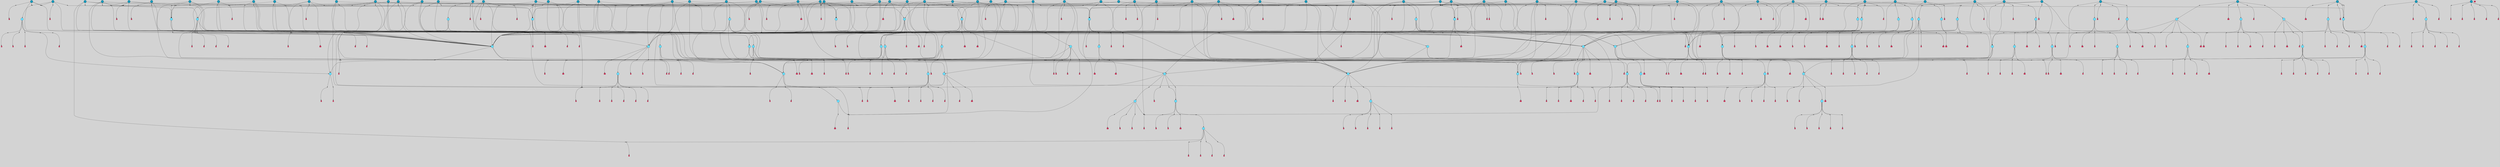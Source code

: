 // File exported with GEGELATI v1.3.1
// On the 2024-04-08 17:45:20
// With the File::TPGGraphDotExporter
digraph{
	graph[pad = "0.212, 0.055" bgcolor = lightgray]
	node[shape=circle style = filled label = ""]
		T7 [fillcolor="#66ddff"]
		T9 [fillcolor="#66ddff"]
		T11 [fillcolor="#66ddff"]
		T59 [fillcolor="#66ddff"]
		T102 [fillcolor="#66ddff"]
		T111 [fillcolor="#66ddff"]
		T258 [fillcolor="#66ddff"]
		T320 [fillcolor="#66ddff"]
		T407 [fillcolor="#66ddff"]
		T429 [fillcolor="#66ddff"]
		T440 [fillcolor="#66ddff"]
		T540 [fillcolor="#66ddff"]
		T623 [fillcolor="#66ddff"]
		T624 [fillcolor="#66ddff"]
		T625 [fillcolor="#66ddff"]
		T716 [fillcolor="#66ddff"]
		T717 [fillcolor="#66ddff"]
		T718 [fillcolor="#66ddff"]
		T721 [fillcolor="#66ddff"]
		T787 [fillcolor="#1199bb"]
		T788 [fillcolor="#66ddff"]
		T789 [fillcolor="#66ddff"]
		T790 [fillcolor="#66ddff"]
		T792 [fillcolor="#66ddff"]
		T793 [fillcolor="#66ddff"]
		T794 [fillcolor="#66ddff"]
		T804 [fillcolor="#66ddff"]
		T813 [fillcolor="#1199bb"]
		T822 [fillcolor="#1199bb"]
		T877 [fillcolor="#66ddff"]
		T878 [fillcolor="#1199bb"]
		T879 [fillcolor="#66ddff"]
		T880 [fillcolor="#66ddff"]
		T881 [fillcolor="#66ddff"]
		T882 [fillcolor="#66ddff"]
		T883 [fillcolor="#66ddff"]
		T884 [fillcolor="#1199bb"]
		T885 [fillcolor="#66ddff"]
		T886 [fillcolor="#66ddff"]
		T947 [fillcolor="#66ddff"]
		T948 [fillcolor="#66ddff"]
		T950 [fillcolor="#66ddff"]
		T952 [fillcolor="#66ddff"]
		T953 [fillcolor="#66ddff"]
		T1011 [fillcolor="#66ddff"]
		T1013 [fillcolor="#66ddff"]
		T1014 [fillcolor="#66ddff"]
		T1020 [fillcolor="#66ddff"]
		T1023 [fillcolor="#66ddff"]
		T1053 [fillcolor="#66ddff"]
		T1054 [fillcolor="#66ddff"]
		T1055 [fillcolor="#66ddff"]
		T1056 [fillcolor="#66ddff"]
		T1074 [fillcolor="#1199bb"]
		T1075 [fillcolor="#1199bb"]
		T1079 [fillcolor="#1199bb"]
		T1082 [fillcolor="#1199bb"]
		T1084 [fillcolor="#1199bb"]
		T1087 [fillcolor="#1199bb"]
		T1088 [fillcolor="#1199bb"]
		T1089 [fillcolor="#66ddff"]
		T1092 [fillcolor="#66ddff"]
		T1100 [fillcolor="#1199bb"]
		T1102 [fillcolor="#1199bb"]
		T1106 [fillcolor="#1199bb"]
		T1109 [fillcolor="#66ddff"]
		T1120 [fillcolor="#66ddff"]
		T308 [fillcolor="#66ddff"]
		T1121 [fillcolor="#66ddff"]
		T1122 [fillcolor="#1199bb"]
		T1123 [fillcolor="#66ddff"]
		T1124 [fillcolor="#66ddff"]
		T425 [fillcolor="#66ddff"]
		T1125 [fillcolor="#66ddff"]
		T1126 [fillcolor="#66ddff"]
		T1134 [fillcolor="#66ddff"]
		T1063 [fillcolor="#1199bb"]
		T1141 [fillcolor="#1199bb"]
		T1143 [fillcolor="#1199bb"]
		T1145 [fillcolor="#1199bb"]
		T1146 [fillcolor="#1199bb"]
		T1147 [fillcolor="#1199bb"]
		T1148 [fillcolor="#1199bb"]
		T1149 [fillcolor="#1199bb"]
		T1151 [fillcolor="#1199bb"]
		T1152 [fillcolor="#1199bb"]
		T1156 [fillcolor="#1199bb"]
		T1157 [fillcolor="#1199bb"]
		T280 [fillcolor="#1199bb"]
		T1175 [fillcolor="#1199bb"]
		T1176 [fillcolor="#1199bb"]
		T1181 [fillcolor="#1199bb"]
		T1182 [fillcolor="#1199bb"]
		T1183 [fillcolor="#1199bb"]
		T1184 [fillcolor="#1199bb"]
		T1185 [fillcolor="#1199bb"]
		T1186 [fillcolor="#1199bb"]
		T1188 [fillcolor="#1199bb"]
		T1189 [fillcolor="#1199bb"]
		T1190 [fillcolor="#1199bb"]
		T1207 [fillcolor="#1199bb"]
		T1217 [fillcolor="#1199bb"]
		T1227 [fillcolor="#1199bb"]
		T1232 [fillcolor="#1199bb"]
		T1238 [fillcolor="#66ddff"]
		T1240 [fillcolor="#1199bb"]
		T1245 [fillcolor="#66ddff"]
		T1164 [fillcolor="#1199bb"]
		T1246 [fillcolor="#1199bb"]
		T1247 [fillcolor="#1199bb"]
		T1248 [fillcolor="#1199bb"]
		T1249 [fillcolor="#1199bb"]
		T1250 [fillcolor="#1199bb"]
		T1251 [fillcolor="#1199bb"]
		T1252 [fillcolor="#1199bb"]
		T1254 [fillcolor="#1199bb"]
		T1255 [fillcolor="#1199bb"]
		T1256 [fillcolor="#66ddff"]
		T1257 [fillcolor="#66ddff"]
		T1258 [fillcolor="#1199bb"]
		T1259 [fillcolor="#66ddff"]
		T1260 [fillcolor="#66ddff"]
		T1261 [fillcolor="#66ddff"]
		T1262 [fillcolor="#66ddff"]
		T1263 [fillcolor="#66ddff"]
		T1264 [fillcolor="#66ddff"]
		T1272 [fillcolor="#1199bb"]
		T1273 [fillcolor="#1199bb"]
		T1275 [fillcolor="#1199bb"]
		T1278 [fillcolor="#1199bb"]
		T1285 [fillcolor="#1199bb"]
		T1286 [fillcolor="#1199bb"]
		T1287 [fillcolor="#1199bb"]
		T1288 [fillcolor="#1199bb"]
		T1289 [fillcolor="#1199bb"]
		T1291 [fillcolor="#1199bb"]
		T1292 [fillcolor="#1199bb"]
		T1294 [fillcolor="#1199bb"]
		T1295 [fillcolor="#1199bb"]
		T1296 [fillcolor="#1199bb"]
		T1297 [fillcolor="#1199bb"]
		T1298 [fillcolor="#1199bb"]
		T1299 [fillcolor="#1199bb"]
		T1300 [fillcolor="#1199bb"]
		T1301 [fillcolor="#1199bb"]
		T1302 [fillcolor="#1199bb"]
		P24238 [fillcolor="#cccccc" shape=point] //-3|
		I24238 [shape=box style=invis label="1|6&2|7#0|7&#92;n10|2&0|7#1|3&#92;n9|6&2|7#2|2&#92;n5|3&0|7#0|7&#92;n1|6&2|3#0|0&#92;n2|3&2|3#2|2&#92;n5|1&2|6#0|6&#92;n"]
		P24238 -> I24238[style=invis]
		A15672 [fillcolor="#ff3366" shape=box margin=0.03 width=0 height=0 label="7"]
		T7 -> P24238 -> A15672
		P24239 [fillcolor="#cccccc" shape=point] //5|
		I24239 [shape=box style=invis label="0|5&2|3#0|1&#92;n0|6&2|1#2|4&#92;n6|2&2|6#0|7&#92;n7|4&0|3#0|1&#92;n5|4&0|7#1|6&#92;n9|1&0|5#2|2&#92;n6|3&2|3#1|7&#92;n11|7&2|4#1|6&#92;n2|5&0|1#0|0&#92;n4|7&0|0#0|2&#92;n6|2&0|6#0|0&#92;n2|1&2|6#2|4&#92;n10|0&2|0#1|0&#92;n6|6&2|4#0|6&#92;n"]
		P24239 -> I24239[style=invis]
		A15673 [fillcolor="#ff3366" shape=box margin=0.03 width=0 height=0 label="8"]
		T7 -> P24239 -> A15673
		P24240 [fillcolor="#cccccc" shape=point] //-6|
		I24240 [shape=box style=invis label="11|1&0|7#2|0&#92;n10|4&0|1#1|0&#92;n4|3&2|4#2|1&#92;n0|5&2|0#0|0&#92;n6|1&0|0#0|3&#92;n8|2&2|0#0|4&#92;n11|4&2|0#1|6&#92;n7|0&2|6#2|3&#92;n5|3&2|6#2|0&#92;n2|0&2|0#0|4&#92;n"]
		P24240 -> I24240[style=invis]
		A15674 [fillcolor="#ff3366" shape=box margin=0.03 width=0 height=0 label="9"]
		T9 -> P24240 -> A15674
		P24241 [fillcolor="#cccccc" shape=point] //2|
		I24241 [shape=box style=invis label="6|3&2|7#1|4&#92;n8|6&0|0#2|5&#92;n2|1&0|2#0|3&#92;n8|7&0|6#0|4&#92;n2|1&2|0#0|1&#92;n0|0&2|2#2|3&#92;n6|6&0|7#2|1&#92;n6|1&0|7#2|6&#92;n5|4&2|7#0|4&#92;n0|3&0|4#2|0&#92;n11|0&2|0#2|5&#92;n4|5&2|5#2|4&#92;n5|7&0|6#0|4&#92;n9|7&2|5#0|3&#92;n5|4&2|1#0|3&#92;n5|3&0|1#1|7&#92;n0|4&0|3#2|5&#92;n"]
		P24241 -> I24241[style=invis]
		A15675 [fillcolor="#ff3366" shape=box margin=0.03 width=0 height=0 label="10"]
		T9 -> P24241 -> A15675
		P24242 [fillcolor="#cccccc" shape=point] //6|
		I24242 [shape=box style=invis label="3|0&2|7#2|2&#92;n3|2&0|4#2|5&#92;n5|1&0|2#1|0&#92;n8|7&0|1#2|0&#92;n8|5&0|3#0|6&#92;n0|2&0|2#2|3&#92;n1|5&2|5#0|5&#92;n5|6&0|6#0|7&#92;n6|7&0|0#2|6&#92;n1|2&2|3#0|0&#92;n7|7&2|3#0|4&#92;n0|7&2|7#0|6&#92;n1|0&2|2#2|7&#92;n4|4&0|1#0|0&#92;n"]
		P24242 -> I24242[style=invis]
		A15676 [fillcolor="#ff3366" shape=box margin=0.03 width=0 height=0 label="11"]
		T11 -> P24242 -> A15676
		P24243 [fillcolor="#cccccc" shape=point] //-4|
		I24243 [shape=box style=invis label="4|1&0|4#2|6&#92;n1|2&2|2#2|0&#92;n1|2&2|0#0|6&#92;n8|4&2|3#2|5&#92;n5|5&2|1#1|0&#92;n"]
		P24243 -> I24243[style=invis]
		A15677 [fillcolor="#ff3366" shape=box margin=0.03 width=0 height=0 label="12"]
		T11 -> P24243 -> A15677
		P24244 [fillcolor="#cccccc" shape=point] //8|
		I24244 [shape=box style=invis label="9|0&0|1#2|0&#92;n10|1&2|5#1|4&#92;n8|2&2|6#0|4&#92;n4|5&0|3#0|1&#92;n2|4&2|5#2|3&#92;n4|2&2|2#0|2&#92;n7|5&0|2#0|0&#92;n8|2&2|1#1|3&#92;n8|7&0|7#2|1&#92;n1|1&0|0#0|7&#92;n5|6&2|5#1|0&#92;n6|3&2|5#0|0&#92;n11|4&0|3#2|6&#92;n1|2&2|4#0|7&#92;n5|6&0|1#2|0&#92;n11|3&0|2#0|7&#92;n"]
		P24244 -> I24244[style=invis]
		A15678 [fillcolor="#ff3366" shape=box margin=0.03 width=0 height=0 label="6"]
		T59 -> P24244 -> A15678
		P24245 [fillcolor="#cccccc" shape=point] //5|
		I24245 [shape=box style=invis label="3|0&2|0#0|1&#92;n3|0&0|7#0|1&#92;n5|3&0|2#2|6&#92;n4|4&2|4#2|6&#92;n11|2&0|7#1|6&#92;n2|7&2|2#2|5&#92;n9|3&2|6#2|7&#92;n7|7&0|0#0|4&#92;n6|1&2|4#2|3&#92;n5|4&2|0#1|6&#92;n1|3&0|7#0|4&#92;n"]
		P24245 -> I24245[style=invis]
		A15679 [fillcolor="#ff3366" shape=box margin=0.03 width=0 height=0 label="7"]
		T59 -> P24245 -> A15679
		T59 -> P24240
		T59 -> P24245
		P24246 [fillcolor="#cccccc" shape=point] //7|
		I24246 [shape=box style=invis label="3|3&2|7#0|4&#92;n4|3&2|6#0|3&#92;n8|4&0|6#1|2&#92;n5|6&2|3#0|4&#92;n0|7&2|1#0|5&#92;n8|7&2|2#2|5&#92;n9|1&0|0#1|0&#92;n10|1&2|1#1|4&#92;n10|5&0|6#1|7&#92;n5|2&2|3#0|4&#92;n2|0&2|6#2|7&#92;n1|7&0|1#0|7&#92;n"]
		P24246 -> I24246[style=invis]
		A15680 [fillcolor="#ff3366" shape=box margin=0.03 width=0 height=0 label="2"]
		T102 -> P24246 -> A15680
		P24247 [fillcolor="#cccccc" shape=point] //-8|
		I24247 [shape=box style=invis label="7|5&0|4#2|4&#92;n"]
		P24247 -> I24247[style=invis]
		A15681 [fillcolor="#ff3366" shape=box margin=0.03 width=0 height=0 label="3"]
		T102 -> P24247 -> A15681
		P24248 [fillcolor="#cccccc" shape=point] //8|
		I24248 [shape=box style=invis label="7|0&0|2#1|4&#92;n8|1&2|3#0|5&#92;n0|6&0|5#0|5&#92;n3|7&2|1#0|6&#92;n9|4&2|7#1|6&#92;n1|7&2|5#2|2&#92;n8|5&2|0#0|3&#92;n0|2&0|2#0|0&#92;n3|5&0|2#0|3&#92;n"]
		P24248 -> I24248[style=invis]
		A15682 [fillcolor="#ff3366" shape=box margin=0.03 width=0 height=0 label="5"]
		T102 -> P24248 -> A15682
		P24249 [fillcolor="#cccccc" shape=point] //-5|
		I24249 [shape=box style=invis label="0|0&2|3#0|2&#92;n10|5&0|6#1|3&#92;n7|3&0|6#2|3&#92;n3|4&0|6#0|6&#92;n10|5&0|2#1|1&#92;n5|0&0|1#0|3&#92;n6|6&2|5#1|5&#92;n7|4&0|2#1|7&#92;n5|7&0|1#2|5&#92;n1|5&0|0#0|3&#92;n7|5&2|1#2|6&#92;n9|0&0|2#0|0&#92;n4|0&2|4#0|0&#92;n4|6&0|0#2|3&#92;n3|1&0|6#2|5&#92;n7|7&2|1#2|3&#92;n9|4&2|2#0|6&#92;n"]
		P24249 -> I24249[style=invis]
		T111 -> P24249 -> T9
		P24250 [fillcolor="#cccccc" shape=point] //7|
		I24250 [shape=box style=invis label="7|4&2|1#2|0&#92;n4|1&2|4#2|3&#92;n5|0&2|0#2|2&#92;n6|1&2|4#2|6&#92;n"]
		P24250 -> I24250[style=invis]
		A15683 [fillcolor="#ff3366" shape=box margin=0.03 width=0 height=0 label="9"]
		T111 -> P24250 -> A15683
		P24251 [fillcolor="#cccccc" shape=point] //2|
		I24251 [shape=box style=invis label="3|0&2|0#0|1&#92;n11|2&0|7#1|6&#92;n8|7&2|4#0|5&#92;n5|3&0|2#2|6&#92;n4|4&2|4#2|6&#92;n3|0&0|7#0|1&#92;n2|7&2|2#2|5&#92;n9|3&2|6#2|7&#92;n7|7&0|0#0|4&#92;n6|1&2|4#1|3&#92;n5|4&2|0#1|6&#92;n1|3&0|7#0|4&#92;n"]
		P24251 -> I24251[style=invis]
		A15684 [fillcolor="#ff3366" shape=box margin=0.03 width=0 height=0 label="7"]
		T111 -> P24251 -> A15684
		T111 -> P24240
		P24252 [fillcolor="#cccccc" shape=point] //2|
		I24252 [shape=box style=invis label="9|1&2|3#0|1&#92;n5|3&2|4#2|7&#92;n11|0&2|3#0|4&#92;n7|0&2|4#0|4&#92;n5|2&2|0#2|4&#92;n7|3&0|7#0|5&#92;n"]
		P24252 -> I24252[style=invis]
		A15685 [fillcolor="#ff3366" shape=box margin=0.03 width=0 height=0 label="2"]
		T258 -> P24252 -> A15685
		T258 -> P24240
		P24253 [fillcolor="#cccccc" shape=point] //-5|
		I24253 [shape=box style=invis label="8|7&0|3#0|3&#92;n6|4&2|1#0|5&#92;n2|2&2|6#2|0&#92;n4|7&2|0#2|3&#92;n10|5&2|1#1|5&#92;n2|0&0|7#2|0&#92;n5|3&2|2#2|0&#92;n6|7&0|0#1|0&#92;n"]
		P24253 -> I24253[style=invis]
		A15686 [fillcolor="#ff3366" shape=box margin=0.03 width=0 height=0 label="1"]
		T258 -> P24253 -> A15686
		P24254 [fillcolor="#cccccc" shape=point] //2|
		I24254 [shape=box style=invis label="4|1&0|4#2|6&#92;n5|5&2|1#1|0&#92;n1|0&2|0#0|6&#92;n8|4&2|3#2|5&#92;n"]
		P24254 -> I24254[style=invis]
		T258 -> P24254 -> T11
		P24255 [fillcolor="#cccccc" shape=point] //5|
		I24255 [shape=box style=invis label="1|6&2|7#0|7&#92;n9|2&2|7#2|2&#92;n10|2&0|7#1|3&#92;n5|3&0|7#0|7&#92;n7|0&2|7#2|2&#92;n1|6&2|3#0|0&#92;n2|3&2|3#2|2&#92;n"]
		P24255 -> I24255[style=invis]
		A15687 [fillcolor="#ff3366" shape=box margin=0.03 width=0 height=0 label="7"]
		T258 -> P24255 -> A15687
		P24256 [fillcolor="#cccccc" shape=point] //-4|
		I24256 [shape=box style=invis label="4|1&0|4#2|6&#92;n1|2&2|2#2|0&#92;n1|2&2|0#0|6&#92;n8|4&2|3#2|5&#92;n5|5&2|1#1|0&#92;n"]
		P24256 -> I24256[style=invis]
		A15688 [fillcolor="#ff3366" shape=box margin=0.03 width=0 height=0 label="12"]
		T320 -> P24256 -> A15688
		P24257 [fillcolor="#cccccc" shape=point] //6|
		I24257 [shape=box style=invis label="3|0&2|7#2|2&#92;n3|2&0|4#2|5&#92;n5|1&0|2#1|0&#92;n8|7&0|1#2|0&#92;n8|5&0|3#0|6&#92;n0|2&0|2#2|3&#92;n1|5&2|5#0|5&#92;n5|6&0|6#0|7&#92;n6|7&0|0#2|6&#92;n1|2&2|3#0|0&#92;n7|7&2|3#0|4&#92;n0|7&2|7#0|6&#92;n1|0&2|2#2|7&#92;n4|4&0|1#0|0&#92;n"]
		P24257 -> I24257[style=invis]
		A15689 [fillcolor="#ff3366" shape=box margin=0.03 width=0 height=0 label="11"]
		T320 -> P24257 -> A15689
		P24258 [fillcolor="#cccccc" shape=point] //-1|
		I24258 [shape=box style=invis label="0|5&2|2#0|0&#92;n11|3&2|3#1|3&#92;n8|5&2|2#1|7&#92;n10|0&0|6#1|2&#92;n9|1&2|5#0|3&#92;n8|0&2|4#2|6&#92;n6|7&0|2#0|3&#92;n9|2&0|7#0|1&#92;n6|2&0|2#2|1&#92;n"]
		P24258 -> I24258[style=invis]
		A15690 [fillcolor="#ff3366" shape=box margin=0.03 width=0 height=0 label="7"]
		T407 -> P24258 -> A15690
		P24259 [fillcolor="#cccccc" shape=point] //-3|
		I24259 [shape=box style=invis label="7|7&0|0#0|4&#92;n11|2&0|7#1|6&#92;n8|7&2|4#0|5&#92;n5|3&0|2#2|6&#92;n4|4&2|4#2|6&#92;n3|0&0|7#0|6&#92;n2|7&2|2#2|5&#92;n9|3&2|6#2|7&#92;n6|7&0|0#0|7&#92;n3|0&2|0#0|1&#92;n6|1&2|4#1|3&#92;n5|4&2|0#1|6&#92;n1|3&0|7#0|4&#92;n"]
		P24259 -> I24259[style=invis]
		T407 -> P24259 -> T59
		P24260 [fillcolor="#cccccc" shape=point] //-5|
		I24260 [shape=box style=invis label="5|3&0|7#0|7&#92;n9|2&2|7#2|2&#92;n1|6&2|7#0|7&#92;n7|6&2|4#0|5&#92;n10|3&0|2#1|1&#92;n9|2&0|7#1|3&#92;n1|6&0|3#0|1&#92;n4|0&0|2#2|2&#92;n7|0&2|7#2|2&#92;n5|1&2|6#0|3&#92;n2|3&2|3#2|2&#92;n"]
		P24260 -> I24260[style=invis]
		T407 -> P24260 -> T102
		P24261 [fillcolor="#cccccc" shape=point] //1|
		I24261 [shape=box style=invis label="9|3&2|0#0|4&#92;n4|2&0|5#2|0&#92;n10|7&2|7#1|1&#92;n6|3&2|6#1|5&#92;n8|3&2|5#1|2&#92;n4|0&2|1#2|2&#92;n4|1&0|4#0|3&#92;n3|6&2|5#2|5&#92;n8|3&0|1#0|7&#92;n4|0&2|4#0|1&#92;n3|4&0|0#2|1&#92;n3|2&0|7#2|1&#92;n1|4&0|1#0|2&#92;n"]
		P24261 -> I24261[style=invis]
		A15691 [fillcolor="#ff3366" shape=box margin=0.03 width=0 height=0 label="14"]
		T407 -> P24261 -> A15691
		P24262 [fillcolor="#cccccc" shape=point] //3|
		I24262 [shape=box style=invis label="5|4&2|7#0|4&#92;n0|4&0|3#2|5&#92;n8|6&0|0#2|5&#92;n2|1&0|2#0|3&#92;n9|7&0|6#0|4&#92;n0|0&2|2#2|3&#92;n6|6&0|7#2|1&#92;n6|1&0|7#2|6&#92;n0|3&0|4#2|0&#92;n11|0&2|0#2|5&#92;n4|5&2|5#2|4&#92;n5|3&0|1#1|7&#92;n9|7&2|2#0|3&#92;n5|4&2|1#0|3&#92;n5|0&0|6#0|4&#92;n0|0&0|1#2|0&#92;n"]
		P24262 -> I24262[style=invis]
		A15692 [fillcolor="#ff3366" shape=box margin=0.03 width=0 height=0 label="10"]
		T407 -> P24262 -> A15692
		P24263 [fillcolor="#cccccc" shape=point] //4|
		I24263 [shape=box style=invis label="8|5&2|3#2|1&#92;n10|1&0|3#1|6&#92;n7|1&2|6#1|3&#92;n4|1&0|6#0|0&#92;n11|1&0|2#0|3&#92;n2|0&2|1#2|7&#92;n"]
		P24263 -> I24263[style=invis]
		A15693 [fillcolor="#ff3366" shape=box margin=0.03 width=0 height=0 label="2"]
		T429 -> P24263 -> A15693
		P24264 [fillcolor="#cccccc" shape=point] //1|
		I24264 [shape=box style=invis label="9|7&0|2#2|2&#92;n6|5&0|1#1|0&#92;n2|2&0|0#2|1&#92;n4|3&2|2#2|3&#92;n2|5&2|2#0|0&#92;n10|7&0|5#1|1&#92;n9|5&2|7#2|5&#92;n7|7&2|5#2|5&#92;n8|0&2|4#0|1&#92;n5|4&2|0#0|2&#92;n2|5&2|2#2|6&#92;n4|4&0|2#2|1&#92;n7|2&2|4#0|0&#92;n10|0&2|2#1|1&#92;n10|4&2|3#1|0&#92;n"]
		P24264 -> I24264[style=invis]
		A15694 [fillcolor="#ff3366" shape=box margin=0.03 width=0 height=0 label="1"]
		T429 -> P24264 -> A15694
		P24265 [fillcolor="#cccccc" shape=point] //-8|
		I24265 [shape=box style=invis label="11|7&2|0#2|0&#92;n5|5&2|7#2|7&#92;n8|6&2|7#1|2&#92;n1|7&0|3#0|6&#92;n4|0&2|1#2|2&#92;n9|0&0|2#0|0&#92;n10|1&0|5#1|6&#92;n0|0&2|3#2|0&#92;n3|2&0|1#2|6&#92;n0|1&2|4#0|0&#92;n"]
		P24265 -> I24265[style=invis]
		A15695 [fillcolor="#ff3366" shape=box margin=0.03 width=0 height=0 label="6"]
		T429 -> P24265 -> A15695
		P24266 [fillcolor="#cccccc" shape=point] //-7|
		I24266 [shape=box style=invis label="7|3&0|6#2|5&#92;n10|5&0|5#1|0&#92;n1|0&2|4#0|3&#92;n"]
		P24266 -> I24266[style=invis]
		T429 -> P24266 -> T7
		P24267 [fillcolor="#cccccc" shape=point] //-2|
		I24267 [shape=box style=invis label="3|1&2|6#2|5&#92;n4|5&0|4#0|6&#92;n7|1&0|6#2|2&#92;n2|6&0|6#2|0&#92;n7|7&0|0#1|0&#92;n3|7&0|7#0|1&#92;n1|3&2|2#2|0&#92;n3|6&0|5#0|0&#92;n4|0&2|7#0|4&#92;n9|4&2|2#0|1&#92;n3|1&2|5#0|7&#92;n"]
		P24267 -> I24267[style=invis]
		A15696 [fillcolor="#ff3366" shape=box margin=0.03 width=0 height=0 label="1"]
		T429 -> P24267 -> A15696
		P24268 [fillcolor="#cccccc" shape=point] //2|
		I24268 [shape=box style=invis label="0|6&0|7#0|4&#92;n6|7&2|6#2|6&#92;n11|3&0|7#1|6&#92;n11|1&0|6#2|7&#92;n2|4&0|1#0|1&#92;n10|6&2|5#1|6&#92;n11|3&0|1#1|7&#92;n10|0&2|3#1|5&#92;n"]
		P24268 -> I24268[style=invis]
		T440 -> P24268 -> T7
		P24269 [fillcolor="#cccccc" shape=point] //-9|
		I24269 [shape=box style=invis label="2|0&2|3#2|0&#92;n11|7&0|4#1|0&#92;n"]
		P24269 -> I24269[style=invis]
		T440 -> P24269 -> T111
		T440 -> P24245
		P24270 [fillcolor="#cccccc" shape=point] //7|
		I24270 [shape=box style=invis label="2|0&2|1#2|0&#92;n9|1&0|6#0|3&#92;n11|7&0|4#1|0&#92;n"]
		P24270 -> I24270[style=invis]
		T540 -> P24270 -> T111
		P24271 [fillcolor="#cccccc" shape=point] //6|
		I24271 [shape=box style=invis label="0|5&2|3#0|1&#92;n0|6&2|1#2|4&#92;n9|1&0|5#2|2&#92;n7|4&0|3#0|1&#92;n5|4&0|7#1|6&#92;n2|5&0|1#0|0&#92;n6|3&2|3#1|7&#92;n11|7&2|4#1|6&#92;n6|2&2|6#0|1&#92;n4|7&0|0#0|2&#92;n6|2&0|6#0|0&#92;n9|1&2|6#2|4&#92;n10|0&2|0#1|0&#92;n6|6&2|4#0|6&#92;n"]
		P24271 -> I24271[style=invis]
		A15697 [fillcolor="#ff3366" shape=box margin=0.03 width=0 height=0 label="8"]
		T540 -> P24271 -> A15697
		P24272 [fillcolor="#cccccc" shape=point] //-4|
		I24272 [shape=box style=invis label="6|3&2|6#1|2&#92;n2|5&2|2#2|5&#92;n2|6&0|4#0|5&#92;n6|0&0|2#1|2&#92;n"]
		P24272 -> I24272[style=invis]
		A15698 [fillcolor="#ff3366" shape=box margin=0.03 width=0 height=0 label="7"]
		T540 -> P24272 -> A15698
		P24273 [fillcolor="#cccccc" shape=point] //-5|
		I24273 [shape=box style=invis label="7|2&0|3#2|2&#92;n3|2&0|2#2|0&#92;n1|5&2|7#0|4&#92;n5|3&0|3#0|7&#92;n11|4&0|1#0|0&#92;n8|7&2|7#2|7&#92;n4|0&0|3#2|7&#92;n"]
		P24273 -> I24273[style=invis]
		A15699 [fillcolor="#ff3366" shape=box margin=0.03 width=0 height=0 label="7"]
		T540 -> P24273 -> A15699
		P24274 [fillcolor="#cccccc" shape=point] //7|
		I24274 [shape=box style=invis label="7|4&2|7#0|4&#92;n4|6&0|1#2|5&#92;n2|1&2|3#0|0&#92;n4|3&2|0#0|1&#92;n0|0&2|7#2|7&#92;n7|7&0|5#2|3&#92;n5|0&2|1#2|2&#92;n10|0&0|4#1|2&#92;n4|4&0|7#0|0&#92;n6|7&0|2#0|1&#92;n1|4&2|5#0|4&#92;n"]
		P24274 -> I24274[style=invis]
		A15700 [fillcolor="#ff3366" shape=box margin=0.03 width=0 height=0 label="0"]
		T623 -> P24274 -> A15700
		P24275 [fillcolor="#cccccc" shape=point] //0|
		I24275 [shape=box style=invis label="4|0&0|3#2|7&#92;n10|2&0|3#1|7&#92;n3|5&0|2#0|3&#92;n4|5&0|0#2|1&#92;n10|7&2|0#1|2&#92;n5|3&2|3#1|6&#92;n9|5&2|0#0|4&#92;n5|4&2|7#0|2&#92;n10|3&2|7#1|4&#92;n7|2&0|1#2|6&#92;n8|6&0|5#0|5&#92;n8|7&2|3#0|5&#92;n2|6&2|4#0|0&#92;n"]
		P24275 -> I24275[style=invis]
		A15701 [fillcolor="#ff3366" shape=box margin=0.03 width=0 height=0 label="5"]
		T625 -> P24275 -> A15701
		P24276 [fillcolor="#cccccc" shape=point] //0|
		I24276 [shape=box style=invis label="2|5&0|1#0|6&#92;n6|1&2|2#2|7&#92;n8|0&0|3#1|4&#92;n4|3&2|5#2|4&#92;n8|1&2|4#0|0&#92;n6|6&0|1#2|6&#92;n11|7&2|4#2|5&#92;n6|2&2|4#0|2&#92;n8|5&2|4#2|4&#92;n2|1&2|1#2|2&#92;n2|7&2|5#2|6&#92;n9|7&0|5#0|4&#92;n1|2&0|5#2|6&#92;n4|2&2|3#2|7&#92;n3|3&2|1#0|2&#92;n"]
		P24276 -> I24276[style=invis]
		A15702 [fillcolor="#ff3366" shape=box margin=0.03 width=0 height=0 label="5"]
		T625 -> P24276 -> A15702
		P24277 [fillcolor="#cccccc" shape=point] //3|
		I24277 [shape=box style=invis label="7|6&2|4#0|2&#92;n10|3&2|7#1|4&#92;n11|6&0|4#0|1&#92;n7|1&0|0#2|6&#92;n7|6&0|3#2|6&#92;n4|0&2|6#0|1&#92;n4|4&2|5#0|2&#92;n4|6&0|4#2|7&#92;n10|0&2|3#1|5&#92;n2|6&0|5#0|2&#92;n1|0&2|3#0|7&#92;n1|6&2|0#0|5&#92;n6|2&0|1#0|7&#92;n9|2&0|3#2|7&#92;n5|3&0|6#0|6&#92;n1|7&2|5#2|3&#92;n8|1&2|7#0|6&#92;n1|0&2|5#2|1&#92;n7|1&2|2#2|5&#92;n7|4&2|6#0|3&#92;n"]
		P24277 -> I24277[style=invis]
		A15703 [fillcolor="#ff3366" shape=box margin=0.03 width=0 height=0 label="4"]
		T625 -> P24277 -> A15703
		P24278 [fillcolor="#cccccc" shape=point] //8|
		I24278 [shape=box style=invis label="9|0&0|1#2|0&#92;n10|1&2|5#1|4&#92;n8|2&2|6#0|4&#92;n2|4&2|5#2|3&#92;n4|2&2|2#0|2&#92;n7|5&0|2#0|0&#92;n8|2&2|1#1|3&#92;n8|7&0|7#2|1&#92;n1|1&0|0#0|7&#92;n5|6&2|5#1|0&#92;n6|6&2|5#0|0&#92;n11|4&0|3#2|6&#92;n4|2&2|4#0|7&#92;n5|6&0|1#2|0&#92;n11|3&0|2#0|7&#92;n"]
		P24278 -> I24278[style=invis]
		A15704 [fillcolor="#ff3366" shape=box margin=0.03 width=0 height=0 label="6"]
		T624 -> P24278 -> A15704
		P24279 [fillcolor="#cccccc" shape=point] //5|
		I24279 [shape=box style=invis label="3|0&2|0#0|1&#92;n3|0&0|7#0|1&#92;n5|3&0|2#2|6&#92;n4|4&2|4#2|6&#92;n11|2&0|7#1|6&#92;n2|7&2|2#2|5&#92;n9|3&2|6#2|7&#92;n7|7&0|0#0|4&#92;n6|1&2|4#2|3&#92;n5|4&2|0#1|6&#92;n1|3&0|7#0|4&#92;n"]
		P24279 -> I24279[style=invis]
		A15705 [fillcolor="#ff3366" shape=box margin=0.03 width=0 height=0 label="7"]
		T624 -> P24279 -> A15705
		P24280 [fillcolor="#cccccc" shape=point] //-10|
		I24280 [shape=box style=invis label="3|6&0|0#0|4&#92;n4|1&2|4#0|1&#92;n5|1&0|1#0|4&#92;n5|5&2|6#0|5&#92;n6|5&0|6#0|3&#92;n11|1&2|0#0|1&#92;n0|7&2|0#0|3&#92;n1|2&0|6#0|1&#92;n8|0&0|4#2|0&#92;n0|4&0|7#2|7&#92;n7|0&2|7#1|3&#92;n3|1&0|5#2|5&#92;n5|1&0|4#0|3&#92;n2|2&0|2#0|0&#92;n8|3&0|1#0|7&#92;n3|0&0|3#0|5&#92;n7|2&0|5#2|0&#92;n6|3&2|7#1|5&#92;n4|7&2|7#2|1&#92;n"]
		P24280 -> I24280[style=invis]
		A15706 [fillcolor="#ff3366" shape=box margin=0.03 width=0 height=0 label="14"]
		T624 -> P24280 -> A15706
		P24281 [fillcolor="#cccccc" shape=point] //5|
		I24281 [shape=box style=invis label="0|5&2|3#0|1&#92;n0|6&2|1#2|4&#92;n6|2&2|6#0|7&#92;n7|4&0|3#0|1&#92;n5|4&0|7#1|6&#92;n9|1&0|5#2|2&#92;n6|3&2|3#1|7&#92;n11|7&2|4#1|6&#92;n2|5&0|1#0|0&#92;n4|7&0|0#0|2&#92;n6|2&0|6#0|0&#92;n2|1&2|6#2|4&#92;n10|0&2|0#1|0&#92;n6|6&2|4#0|6&#92;n"]
		P24281 -> I24281[style=invis]
		A15707 [fillcolor="#ff3366" shape=box margin=0.03 width=0 height=0 label="8"]
		T624 -> P24281 -> A15707
		P24282 [fillcolor="#cccccc" shape=point] //5|
		I24282 [shape=box style=invis label="3|0&2|0#2|1&#92;n3|0&0|7#0|1&#92;n5|3&0|2#2|6&#92;n4|4&2|4#2|6&#92;n5|4&2|0#1|6&#92;n2|7&2|2#2|5&#92;n1|3&0|7#0|4&#92;n11|6&2|2#0|7&#92;n7|7&0|0#0|4&#92;n6|1&2|4#2|3&#92;n11|0&0|7#1|6&#92;n9|3&2|6#2|7&#92;n"]
		P24282 -> I24282[style=invis]
		A15708 [fillcolor="#ff3366" shape=box margin=0.03 width=0 height=0 label="7"]
		T623 -> P24282 -> A15708
		P24283 [fillcolor="#cccccc" shape=point] //4|
		I24283 [shape=box style=invis label="7|1&0|6#0|1&#92;n6|7&2|7#1|7&#92;n10|1&2|1#1|1&#92;n9|6&2|2#1|4&#92;n4|7&0|4#2|2&#92;n9|6&0|5#1|1&#92;n10|0&2|6#1|6&#92;n5|1&0|1#2|3&#92;n10|1&0|5#1|0&#92;n3|4&2|3#0|0&#92;n8|2&0|5#2|4&#92;n1|6&2|0#0|0&#92;n2|3&0|1#2|6&#92;n5|2&2|2#1|6&#92;n2|2&0|1#2|1&#92;n3|1&2|7#0|3&#92;n6|7&2|3#0|4&#92;n"]
		P24283 -> I24283[style=invis]
		A15709 [fillcolor="#ff3366" shape=box margin=0.03 width=0 height=0 label="10"]
		T623 -> P24283 -> A15709
		P24284 [fillcolor="#cccccc" shape=point] //-4|
		I24284 [shape=box style=invis label="0|4&0|0#2|7&#92;n8|5&2|4#2|4&#92;n4|3&2|5#2|4&#92;n11|7&2|2#2|5&#92;n6|5&2|2#2|7&#92;n3|2&0|7#0|7&#92;n3|3&2|1#0|3&#92;n2|6&0|3#2|5&#92;n0|1&2|6#2|2&#92;n8|2&0|0#1|6&#92;n0|7&0|5#0|4&#92;n9|5&0|3#2|7&#92;n2|7&2|5#2|6&#92;n9|0&2|0#0|1&#92;n1|2&2|4#0|2&#92;n"]
		P24284 -> I24284[style=invis]
		T623 -> P24284 -> T625
		P24285 [fillcolor="#cccccc" shape=point] //2|
		I24285 [shape=box style=invis label="9|1&2|3#0|1&#92;n5|2&2|0#2|4&#92;n3|6&2|5#2|7&#92;n7|0&2|5#0|4&#92;n1|2&0|3#0|5&#92;n7|3&2|7#0|0&#92;n"]
		P24285 -> I24285[style=invis]
		A15710 [fillcolor="#ff3366" shape=box margin=0.03 width=0 height=0 label="2"]
		T625 -> P24285 -> A15710
		P24286 [fillcolor="#cccccc" shape=point] //-6|
		I24286 [shape=box style=invis label="7|5&0|4#0|4&#92;n11|0&2|5#2|1&#92;n"]
		P24286 -> I24286[style=invis]
		A15711 [fillcolor="#ff3366" shape=box margin=0.03 width=0 height=0 label="3"]
		T625 -> P24286 -> A15711
		P24287 [fillcolor="#cccccc" shape=point] //5|
		I24287 [shape=box style=invis label="0|5&2|3#0|1&#92;n0|6&2|1#2|4&#92;n6|2&2|6#0|7&#92;n7|4&0|3#0|1&#92;n5|4&0|7#1|6&#92;n9|1&0|5#2|2&#92;n6|3&2|3#1|7&#92;n11|7&2|4#1|6&#92;n2|5&0|1#0|0&#92;n4|7&0|0#0|2&#92;n6|2&0|6#0|0&#92;n2|1&2|6#2|4&#92;n10|0&2|0#1|0&#92;n6|6&2|4#0|6&#92;n"]
		P24287 -> I24287[style=invis]
		A15712 [fillcolor="#ff3366" shape=box margin=0.03 width=0 height=0 label="8"]
		T717 -> P24287 -> A15712
		P24288 [fillcolor="#cccccc" shape=point] //-10|
		I24288 [shape=box style=invis label="3|6&0|0#0|4&#92;n4|1&2|4#0|1&#92;n5|1&0|1#0|4&#92;n5|5&2|6#0|5&#92;n6|5&0|6#0|3&#92;n11|1&2|0#0|1&#92;n0|7&2|0#0|3&#92;n1|2&0|6#0|1&#92;n8|0&0|4#2|0&#92;n0|4&0|7#2|7&#92;n7|0&2|7#1|3&#92;n3|1&0|5#2|5&#92;n5|1&0|4#0|3&#92;n2|2&0|2#0|0&#92;n8|3&0|1#0|7&#92;n3|0&0|3#0|5&#92;n7|2&0|5#2|0&#92;n6|3&2|7#1|5&#92;n4|7&2|7#2|1&#92;n"]
		P24288 -> I24288[style=invis]
		A15713 [fillcolor="#ff3366" shape=box margin=0.03 width=0 height=0 label="14"]
		T717 -> P24288 -> A15713
		P24289 [fillcolor="#cccccc" shape=point] //5|
		I24289 [shape=box style=invis label="3|0&2|0#0|1&#92;n3|0&0|7#0|1&#92;n5|3&0|2#2|6&#92;n4|4&2|4#2|6&#92;n11|2&0|7#1|6&#92;n2|7&2|2#2|5&#92;n9|3&2|6#2|7&#92;n7|7&0|0#0|4&#92;n6|1&2|4#2|3&#92;n5|4&2|0#1|6&#92;n1|3&0|7#0|4&#92;n"]
		P24289 -> I24289[style=invis]
		A15714 [fillcolor="#ff3366" shape=box margin=0.03 width=0 height=0 label="7"]
		T717 -> P24289 -> A15714
		P24290 [fillcolor="#cccccc" shape=point] //5|
		I24290 [shape=box style=invis label="3|0&2|0#2|1&#92;n3|0&0|7#0|1&#92;n5|3&0|2#2|6&#92;n4|4&2|4#2|6&#92;n5|4&2|0#1|6&#92;n2|7&2|2#2|5&#92;n1|3&0|7#0|4&#92;n11|6&2|2#0|7&#92;n7|7&0|0#0|4&#92;n6|1&2|4#2|3&#92;n11|0&0|7#1|6&#92;n9|3&2|6#2|7&#92;n"]
		P24290 -> I24290[style=invis]
		A15715 [fillcolor="#ff3366" shape=box margin=0.03 width=0 height=0 label="7"]
		T716 -> P24290 -> A15715
		P24291 [fillcolor="#cccccc" shape=point] //4|
		I24291 [shape=box style=invis label="7|1&0|6#0|1&#92;n6|7&2|7#1|7&#92;n10|1&2|1#1|1&#92;n9|6&2|2#1|4&#92;n4|7&0|4#2|2&#92;n9|6&0|5#1|1&#92;n10|0&2|6#1|6&#92;n5|1&0|1#2|3&#92;n10|1&0|5#1|0&#92;n3|4&2|3#0|0&#92;n8|2&0|5#2|4&#92;n1|6&2|0#0|0&#92;n2|3&0|1#2|6&#92;n5|2&2|2#1|6&#92;n2|2&0|1#2|1&#92;n3|1&2|7#0|3&#92;n6|7&2|3#0|4&#92;n"]
		P24291 -> I24291[style=invis]
		A15716 [fillcolor="#ff3366" shape=box margin=0.03 width=0 height=0 label="10"]
		T716 -> P24291 -> A15716
		P24292 [fillcolor="#cccccc" shape=point] //-4|
		I24292 [shape=box style=invis label="0|4&0|0#2|7&#92;n8|5&2|4#2|4&#92;n4|3&2|5#2|4&#92;n11|7&2|2#2|5&#92;n6|5&2|2#2|7&#92;n3|2&0|7#0|7&#92;n3|3&2|1#0|3&#92;n2|6&0|3#2|5&#92;n0|1&2|6#2|2&#92;n8|2&0|0#1|6&#92;n0|7&0|5#0|4&#92;n9|5&0|3#2|7&#92;n2|7&2|5#2|6&#92;n9|0&2|0#0|1&#92;n1|2&2|4#0|2&#92;n"]
		P24292 -> I24292[style=invis]
		T716 -> P24292 -> T718
		P24293 [fillcolor="#cccccc" shape=point] //7|
		I24293 [shape=box style=invis label="7|4&2|7#0|4&#92;n4|6&0|1#2|5&#92;n2|1&2|3#0|0&#92;n4|3&2|0#0|1&#92;n0|0&2|7#2|7&#92;n7|7&0|5#2|3&#92;n5|0&2|1#2|2&#92;n10|0&0|4#1|2&#92;n4|4&0|7#0|0&#92;n6|7&0|2#0|1&#92;n1|4&2|5#0|4&#92;n"]
		P24293 -> I24293[style=invis]
		A15717 [fillcolor="#ff3366" shape=box margin=0.03 width=0 height=0 label="0"]
		T716 -> P24293 -> A15717
		P24294 [fillcolor="#cccccc" shape=point] //8|
		I24294 [shape=box style=invis label="9|0&0|1#2|0&#92;n10|1&2|5#1|4&#92;n8|2&2|6#0|4&#92;n2|4&2|5#2|3&#92;n4|2&2|2#0|2&#92;n7|5&0|2#0|0&#92;n8|2&2|1#1|3&#92;n8|7&0|7#2|1&#92;n1|1&0|0#0|7&#92;n5|6&2|5#1|0&#92;n6|6&2|5#0|0&#92;n11|4&0|3#2|6&#92;n4|2&2|4#0|7&#92;n5|6&0|1#2|0&#92;n11|3&0|2#0|7&#92;n"]
		P24294 -> I24294[style=invis]
		A15718 [fillcolor="#ff3366" shape=box margin=0.03 width=0 height=0 label="6"]
		T717 -> P24294 -> A15718
		P24295 [fillcolor="#cccccc" shape=point] //2|
		I24295 [shape=box style=invis label="9|1&2|3#0|1&#92;n5|2&2|0#2|4&#92;n3|6&2|5#2|7&#92;n7|0&2|5#0|4&#92;n1|2&0|3#0|5&#92;n7|3&2|7#0|0&#92;n"]
		P24295 -> I24295[style=invis]
		A15719 [fillcolor="#ff3366" shape=box margin=0.03 width=0 height=0 label="2"]
		T718 -> P24295 -> A15719
		P24296 [fillcolor="#cccccc" shape=point] //-6|
		I24296 [shape=box style=invis label="7|5&0|4#0|4&#92;n11|0&2|5#2|1&#92;n"]
		P24296 -> I24296[style=invis]
		A15720 [fillcolor="#ff3366" shape=box margin=0.03 width=0 height=0 label="3"]
		T718 -> P24296 -> A15720
		P24297 [fillcolor="#cccccc" shape=point] //0|
		I24297 [shape=box style=invis label="4|0&0|3#2|7&#92;n10|2&0|3#1|7&#92;n3|5&0|2#0|3&#92;n4|5&0|0#2|1&#92;n10|7&2|0#1|2&#92;n5|3&2|3#1|6&#92;n9|5&2|0#0|4&#92;n5|4&2|7#0|2&#92;n10|3&2|7#1|4&#92;n7|2&0|1#2|6&#92;n8|6&0|5#0|5&#92;n8|7&2|3#0|5&#92;n2|6&2|4#0|0&#92;n"]
		P24297 -> I24297[style=invis]
		A15721 [fillcolor="#ff3366" shape=box margin=0.03 width=0 height=0 label="5"]
		T718 -> P24297 -> A15721
		P24298 [fillcolor="#cccccc" shape=point] //3|
		I24298 [shape=box style=invis label="7|6&2|4#0|2&#92;n10|3&2|7#1|4&#92;n11|6&0|4#0|1&#92;n7|1&0|0#2|6&#92;n7|6&0|3#2|6&#92;n4|0&2|6#0|1&#92;n4|4&2|5#0|2&#92;n4|6&0|4#2|7&#92;n10|0&2|3#1|5&#92;n2|6&0|5#0|2&#92;n1|0&2|3#0|7&#92;n1|6&2|0#0|5&#92;n6|2&0|1#0|7&#92;n9|2&0|3#2|7&#92;n5|3&0|6#0|6&#92;n1|7&2|5#2|3&#92;n8|1&2|7#0|6&#92;n1|0&2|5#2|1&#92;n7|1&2|2#2|5&#92;n7|4&2|6#0|3&#92;n"]
		P24298 -> I24298[style=invis]
		A15722 [fillcolor="#ff3366" shape=box margin=0.03 width=0 height=0 label="4"]
		T718 -> P24298 -> A15722
		P24299 [fillcolor="#cccccc" shape=point] //0|
		I24299 [shape=box style=invis label="2|5&0|1#0|6&#92;n6|1&2|2#2|7&#92;n8|0&0|3#1|4&#92;n4|3&2|5#2|4&#92;n8|1&2|4#0|0&#92;n6|6&0|1#2|6&#92;n11|7&2|4#2|5&#92;n6|2&2|4#0|2&#92;n8|5&2|4#2|4&#92;n2|1&2|1#2|2&#92;n2|7&2|5#2|6&#92;n9|7&0|5#0|4&#92;n1|2&0|5#2|6&#92;n4|2&2|3#2|7&#92;n3|3&2|1#0|2&#92;n"]
		P24299 -> I24299[style=invis]
		A15723 [fillcolor="#ff3366" shape=box margin=0.03 width=0 height=0 label="5"]
		T718 -> P24299 -> A15723
		P24300 [fillcolor="#cccccc" shape=point] //-6|
		I24300 [shape=box style=invis label="7|5&0|4#0|4&#92;n11|0&2|5#2|1&#92;n"]
		P24300 -> I24300[style=invis]
		A15724 [fillcolor="#ff3366" shape=box margin=0.03 width=0 height=0 label="3"]
		T721 -> P24300 -> A15724
		P24301 [fillcolor="#cccccc" shape=point] //2|
		I24301 [shape=box style=invis label="9|1&2|3#0|1&#92;n5|2&2|0#2|4&#92;n3|6&2|5#2|7&#92;n7|0&2|5#0|4&#92;n1|2&0|3#0|5&#92;n7|3&2|7#0|0&#92;n"]
		P24301 -> I24301[style=invis]
		A15725 [fillcolor="#ff3366" shape=box margin=0.03 width=0 height=0 label="2"]
		T721 -> P24301 -> A15725
		P24302 [fillcolor="#cccccc" shape=point] //0|
		I24302 [shape=box style=invis label="2|5&0|1#0|6&#92;n6|1&2|2#2|7&#92;n8|0&0|3#1|4&#92;n4|3&2|5#2|4&#92;n8|1&2|4#0|0&#92;n6|6&0|1#2|6&#92;n11|7&2|4#2|5&#92;n6|2&2|4#0|2&#92;n8|5&2|4#2|4&#92;n2|1&2|1#2|2&#92;n2|7&2|5#2|6&#92;n9|7&0|5#0|4&#92;n1|2&0|5#2|6&#92;n4|2&2|3#2|7&#92;n3|3&2|1#0|2&#92;n"]
		P24302 -> I24302[style=invis]
		A15726 [fillcolor="#ff3366" shape=box margin=0.03 width=0 height=0 label="5"]
		T721 -> P24302 -> A15726
		P24303 [fillcolor="#cccccc" shape=point] //3|
		I24303 [shape=box style=invis label="7|6&2|4#0|2&#92;n10|3&2|7#1|4&#92;n11|6&0|4#0|1&#92;n7|1&0|0#2|6&#92;n7|6&0|3#2|6&#92;n4|0&2|6#0|1&#92;n4|4&2|5#0|2&#92;n4|6&0|4#2|7&#92;n10|0&2|3#1|5&#92;n2|6&0|5#0|2&#92;n1|0&2|3#0|7&#92;n1|6&2|0#0|5&#92;n6|2&0|1#0|7&#92;n9|2&0|3#2|7&#92;n5|3&0|6#0|6&#92;n1|7&2|5#2|3&#92;n8|1&2|7#0|6&#92;n1|0&2|5#2|1&#92;n7|1&2|2#2|5&#92;n7|4&2|6#0|3&#92;n"]
		P24303 -> I24303[style=invis]
		A15727 [fillcolor="#ff3366" shape=box margin=0.03 width=0 height=0 label="4"]
		T721 -> P24303 -> A15727
		P24304 [fillcolor="#cccccc" shape=point] //0|
		I24304 [shape=box style=invis label="4|0&0|3#2|7&#92;n10|2&0|3#1|7&#92;n3|5&0|2#0|3&#92;n4|5&0|0#2|1&#92;n10|7&2|0#1|2&#92;n5|3&2|3#1|6&#92;n9|5&2|0#0|4&#92;n5|4&2|7#0|2&#92;n10|3&2|7#1|4&#92;n7|2&0|1#2|6&#92;n8|6&0|5#0|5&#92;n8|7&2|3#0|5&#92;n2|6&2|4#0|0&#92;n"]
		P24304 -> I24304[style=invis]
		A15728 [fillcolor="#ff3366" shape=box margin=0.03 width=0 height=0 label="5"]
		T721 -> P24304 -> A15728
		P24305 [fillcolor="#cccccc" shape=point] //5|
		I24305 [shape=box style=invis label="0|5&2|3#0|1&#92;n0|6&2|1#2|4&#92;n6|2&2|6#0|7&#92;n7|4&0|3#0|1&#92;n5|4&0|7#1|6&#92;n9|1&0|5#2|2&#92;n6|3&2|3#1|7&#92;n11|7&2|4#1|6&#92;n2|5&0|1#0|0&#92;n4|7&0|0#0|2&#92;n6|2&0|6#0|0&#92;n2|1&2|6#2|4&#92;n10|0&2|0#1|0&#92;n6|6&2|4#0|6&#92;n"]
		P24305 -> I24305[style=invis]
		A15729 [fillcolor="#ff3366" shape=box margin=0.03 width=0 height=0 label="8"]
		T789 -> P24305 -> A15729
		P24306 [fillcolor="#cccccc" shape=point] //-10|
		I24306 [shape=box style=invis label="3|6&0|0#0|4&#92;n4|1&2|4#0|1&#92;n5|1&0|1#0|4&#92;n5|5&2|6#0|5&#92;n6|5&0|6#0|3&#92;n11|1&2|0#0|1&#92;n0|7&2|0#0|3&#92;n1|2&0|6#0|1&#92;n8|0&0|4#2|0&#92;n0|4&0|7#2|7&#92;n7|0&2|7#1|3&#92;n3|1&0|5#2|5&#92;n5|1&0|4#0|3&#92;n2|2&0|2#0|0&#92;n8|3&0|1#0|7&#92;n3|0&0|3#0|5&#92;n7|2&0|5#2|0&#92;n6|3&2|7#1|5&#92;n4|7&2|7#2|1&#92;n"]
		P24306 -> I24306[style=invis]
		A15730 [fillcolor="#ff3366" shape=box margin=0.03 width=0 height=0 label="14"]
		T789 -> P24306 -> A15730
		P24307 [fillcolor="#cccccc" shape=point] //5|
		I24307 [shape=box style=invis label="3|0&2|0#0|1&#92;n3|0&0|7#0|1&#92;n5|3&0|2#2|6&#92;n4|4&2|4#2|6&#92;n11|2&0|7#1|6&#92;n2|7&2|2#2|5&#92;n9|3&2|6#2|7&#92;n7|7&0|0#0|4&#92;n6|1&2|4#2|3&#92;n5|4&2|0#1|6&#92;n1|3&0|7#0|4&#92;n"]
		P24307 -> I24307[style=invis]
		A15731 [fillcolor="#ff3366" shape=box margin=0.03 width=0 height=0 label="7"]
		T789 -> P24307 -> A15731
		P24308 [fillcolor="#cccccc" shape=point] //-1|
		I24308 [shape=box style=invis label="5|7&2|4#0|7&#92;n6|4&2|4#2|6&#92;n3|0&0|5#0|0&#92;n9|5&0|7#1|4&#92;n8|0&0|2#2|1&#92;n3|0&2|6#0|7&#92;n1|7&2|5#2|5&#92;n9|4&0|2#0|6&#92;n4|4&2|5#0|6&#92;n"]
		P24308 -> I24308[style=invis]
		A15732 [fillcolor="#ff3366" shape=box margin=0.03 width=0 height=0 label="7"]
		T787 -> P24308 -> A15732
		P24309 [fillcolor="#cccccc" shape=point] //-2|
		I24309 [shape=box style=invis label="0|2&0|7#2|6&#92;n6|1&0|4#1|7&#92;n3|0&2|3#0|3&#92;n1|3&0|2#0|7&#92;n"]
		P24309 -> I24309[style=invis]
		T787 -> P24309 -> T788
		P24310 [fillcolor="#cccccc" shape=point] //5|
		I24310 [shape=box style=invis label="3|0&2|0#2|1&#92;n3|0&0|7#0|1&#92;n5|3&0|2#2|6&#92;n4|4&2|4#2|6&#92;n5|4&2|0#1|6&#92;n2|7&2|2#2|5&#92;n1|3&0|7#0|4&#92;n11|6&2|2#0|7&#92;n7|7&0|0#0|4&#92;n6|1&2|4#2|3&#92;n11|0&0|7#1|6&#92;n9|3&2|6#2|7&#92;n"]
		P24310 -> I24310[style=invis]
		A15733 [fillcolor="#ff3366" shape=box margin=0.03 width=0 height=0 label="7"]
		T788 -> P24310 -> A15733
		P24311 [fillcolor="#cccccc" shape=point] //4|
		I24311 [shape=box style=invis label="7|1&0|6#0|1&#92;n6|7&2|7#1|7&#92;n10|1&2|1#1|1&#92;n9|6&2|2#1|4&#92;n4|7&0|4#2|2&#92;n9|6&0|5#1|1&#92;n10|0&2|6#1|6&#92;n5|1&0|1#2|3&#92;n10|1&0|5#1|0&#92;n3|4&2|3#0|0&#92;n8|2&0|5#2|4&#92;n1|6&2|0#0|0&#92;n2|3&0|1#2|6&#92;n5|2&2|2#1|6&#92;n2|2&0|1#2|1&#92;n3|1&2|7#0|3&#92;n6|7&2|3#0|4&#92;n"]
		P24311 -> I24311[style=invis]
		A15734 [fillcolor="#ff3366" shape=box margin=0.03 width=0 height=0 label="10"]
		T788 -> P24311 -> A15734
		P24312 [fillcolor="#cccccc" shape=point] //-4|
		I24312 [shape=box style=invis label="0|4&0|0#2|7&#92;n8|5&2|4#2|4&#92;n4|3&2|5#2|4&#92;n11|7&2|2#2|5&#92;n6|5&2|2#2|7&#92;n3|2&0|7#0|7&#92;n3|3&2|1#0|3&#92;n2|6&0|3#2|5&#92;n0|1&2|6#2|2&#92;n8|2&0|0#1|6&#92;n0|7&0|5#0|4&#92;n9|5&0|3#2|7&#92;n2|7&2|5#2|6&#92;n9|0&2|0#0|1&#92;n1|2&2|4#0|2&#92;n"]
		P24312 -> I24312[style=invis]
		T788 -> P24312 -> T790
		P24313 [fillcolor="#cccccc" shape=point] //4|
		I24313 [shape=box style=invis label="9|6&0|4#2|0&#92;n6|1&0|7#0|0&#92;n3|0&2|3#0|3&#92;n1|3&0|2#0|7&#92;n6|1&2|4#1|7&#92;n6|3&0|7#2|6&#92;n"]
		P24313 -> I24313[style=invis]
		T787 -> P24313 -> T788
		P24314 [fillcolor="#cccccc" shape=point] //7|
		I24314 [shape=box style=invis label="7|4&2|7#0|4&#92;n4|6&0|1#2|5&#92;n2|1&2|3#0|0&#92;n4|3&2|0#0|1&#92;n0|0&2|7#2|7&#92;n7|7&0|5#2|3&#92;n5|0&2|1#2|2&#92;n10|0&0|4#1|2&#92;n4|4&0|7#0|0&#92;n6|7&0|2#0|1&#92;n1|4&2|5#0|4&#92;n"]
		P24314 -> I24314[style=invis]
		A15735 [fillcolor="#ff3366" shape=box margin=0.03 width=0 height=0 label="0"]
		T788 -> P24314 -> A15735
		P24315 [fillcolor="#cccccc" shape=point] //8|
		I24315 [shape=box style=invis label="9|0&0|1#2|0&#92;n10|1&2|5#1|4&#92;n8|2&2|6#0|4&#92;n2|4&2|5#2|3&#92;n4|2&2|2#0|2&#92;n7|5&0|2#0|0&#92;n8|2&2|1#1|3&#92;n8|7&0|7#2|1&#92;n1|1&0|0#0|7&#92;n5|6&2|5#1|0&#92;n6|6&2|5#0|0&#92;n11|4&0|3#2|6&#92;n4|2&2|4#0|7&#92;n5|6&0|1#2|0&#92;n11|3&0|2#0|7&#92;n"]
		P24315 -> I24315[style=invis]
		A15736 [fillcolor="#ff3366" shape=box margin=0.03 width=0 height=0 label="6"]
		T789 -> P24315 -> A15736
		P24316 [fillcolor="#cccccc" shape=point] //-6|
		I24316 [shape=box style=invis label="9|0&2|0#0|1&#92;n3|2&0|2#0|3&#92;n5|4&0|5#1|7&#92;n2|1&0|4#0|3&#92;n9|2&2|0#2|4&#92;n7|6&0|4#0|2&#92;n2|3&0|6#2|6&#92;n1|2&0|3#2|0&#92;n"]
		P24316 -> I24316[style=invis]
		T787 -> P24316 -> T789
		P24317 [fillcolor="#cccccc" shape=point] //2|
		I24317 [shape=box style=invis label="9|1&2|3#0|1&#92;n5|2&2|0#2|4&#92;n3|6&2|5#2|7&#92;n7|0&2|5#0|4&#92;n1|2&0|3#0|5&#92;n7|3&2|7#0|0&#92;n"]
		P24317 -> I24317[style=invis]
		A15737 [fillcolor="#ff3366" shape=box margin=0.03 width=0 height=0 label="2"]
		T790 -> P24317 -> A15737
		P24318 [fillcolor="#cccccc" shape=point] //-1|
		I24318 [shape=box style=invis label="6|6&0|0#1|5&#92;n3|0&0|2#2|3&#92;n1|0&0|5#0|3&#92;n10|4&0|0#1|0&#92;n1|7&2|5#2|5&#92;n9|4&0|0#1|5&#92;n11|3&2|1#1|6&#92;n6|3&2|6#2|0&#92;n6|1&0|2#0|6&#92;n8|0&0|6#2|4&#92;n"]
		P24318 -> I24318[style=invis]
		A15738 [fillcolor="#ff3366" shape=box margin=0.03 width=0 height=0 label="12"]
		T787 -> P24318 -> A15738
		P24319 [fillcolor="#cccccc" shape=point] //-6|
		I24319 [shape=box style=invis label="7|5&0|4#0|4&#92;n11|0&2|5#2|1&#92;n"]
		P24319 -> I24319[style=invis]
		A15739 [fillcolor="#ff3366" shape=box margin=0.03 width=0 height=0 label="3"]
		T790 -> P24319 -> A15739
		P24320 [fillcolor="#cccccc" shape=point] //0|
		I24320 [shape=box style=invis label="4|0&0|3#2|7&#92;n10|2&0|3#1|7&#92;n3|5&0|2#0|3&#92;n4|5&0|0#2|1&#92;n10|7&2|0#1|2&#92;n5|3&2|3#1|6&#92;n9|5&2|0#0|4&#92;n5|4&2|7#0|2&#92;n10|3&2|7#1|4&#92;n7|2&0|1#2|6&#92;n8|6&0|5#0|5&#92;n8|7&2|3#0|5&#92;n2|6&2|4#0|0&#92;n"]
		P24320 -> I24320[style=invis]
		A15740 [fillcolor="#ff3366" shape=box margin=0.03 width=0 height=0 label="5"]
		T790 -> P24320 -> A15740
		P24321 [fillcolor="#cccccc" shape=point] //3|
		I24321 [shape=box style=invis label="7|6&2|4#0|2&#92;n10|3&2|7#1|4&#92;n11|6&0|4#0|1&#92;n7|1&0|0#2|6&#92;n7|6&0|3#2|6&#92;n4|0&2|6#0|1&#92;n4|4&2|5#0|2&#92;n4|6&0|4#2|7&#92;n10|0&2|3#1|5&#92;n2|6&0|5#0|2&#92;n1|0&2|3#0|7&#92;n1|6&2|0#0|5&#92;n6|2&0|1#0|7&#92;n9|2&0|3#2|7&#92;n5|3&0|6#0|6&#92;n1|7&2|5#2|3&#92;n8|1&2|7#0|6&#92;n1|0&2|5#2|1&#92;n7|1&2|2#2|5&#92;n7|4&2|6#0|3&#92;n"]
		P24321 -> I24321[style=invis]
		A15741 [fillcolor="#ff3366" shape=box margin=0.03 width=0 height=0 label="4"]
		T790 -> P24321 -> A15741
		P24322 [fillcolor="#cccccc" shape=point] //0|
		I24322 [shape=box style=invis label="2|5&0|1#0|6&#92;n6|1&2|2#2|7&#92;n8|0&0|3#1|4&#92;n4|3&2|5#2|4&#92;n8|1&2|4#0|0&#92;n6|6&0|1#2|6&#92;n11|7&2|4#2|5&#92;n6|2&2|4#0|2&#92;n8|5&2|4#2|4&#92;n2|1&2|1#2|2&#92;n2|7&2|5#2|6&#92;n9|7&0|5#0|4&#92;n1|2&0|5#2|6&#92;n4|2&2|3#2|7&#92;n3|3&2|1#0|2&#92;n"]
		P24322 -> I24322[style=invis]
		A15742 [fillcolor="#ff3366" shape=box margin=0.03 width=0 height=0 label="5"]
		T790 -> P24322 -> A15742
		P24323 [fillcolor="#cccccc" shape=point] //-6|
		I24323 [shape=box style=invis label="7|5&0|4#0|4&#92;n11|0&2|5#2|1&#92;n"]
		P24323 -> I24323[style=invis]
		A15743 [fillcolor="#ff3366" shape=box margin=0.03 width=0 height=0 label="3"]
		T794 -> P24323 -> A15743
		P24324 [fillcolor="#cccccc" shape=point] //2|
		I24324 [shape=box style=invis label="9|1&2|3#0|1&#92;n5|2&2|0#2|4&#92;n3|6&2|5#2|7&#92;n7|0&2|5#0|4&#92;n1|2&0|3#0|5&#92;n7|3&2|7#0|0&#92;n"]
		P24324 -> I24324[style=invis]
		A15744 [fillcolor="#ff3366" shape=box margin=0.03 width=0 height=0 label="2"]
		T794 -> P24324 -> A15744
		P24325 [fillcolor="#cccccc" shape=point] //0|
		I24325 [shape=box style=invis label="2|5&0|1#0|6&#92;n6|1&2|2#2|7&#92;n8|0&0|3#1|4&#92;n4|3&2|5#2|4&#92;n8|1&2|4#0|0&#92;n6|6&0|1#2|6&#92;n11|7&2|4#2|5&#92;n6|2&2|4#0|2&#92;n8|5&2|4#2|4&#92;n2|1&2|1#2|2&#92;n2|7&2|5#2|6&#92;n9|7&0|5#0|4&#92;n1|2&0|5#2|6&#92;n4|2&2|3#2|7&#92;n3|3&2|1#0|2&#92;n"]
		P24325 -> I24325[style=invis]
		A15745 [fillcolor="#ff3366" shape=box margin=0.03 width=0 height=0 label="5"]
		T794 -> P24325 -> A15745
		P24326 [fillcolor="#cccccc" shape=point] //-10|
		I24326 [shape=box style=invis label="3|6&0|0#0|4&#92;n4|1&2|4#0|1&#92;n5|1&0|1#0|4&#92;n5|5&2|6#0|5&#92;n6|5&0|6#0|3&#92;n11|1&2|0#0|1&#92;n0|7&2|0#0|3&#92;n1|2&0|6#0|1&#92;n8|0&0|4#2|0&#92;n0|4&0|7#2|7&#92;n7|0&2|7#1|3&#92;n3|1&0|5#2|5&#92;n5|1&0|4#0|3&#92;n2|2&0|2#0|0&#92;n8|3&0|1#0|7&#92;n3|0&0|3#0|5&#92;n7|2&0|5#2|0&#92;n6|3&2|7#1|5&#92;n4|7&2|7#2|1&#92;n"]
		P24326 -> I24326[style=invis]
		A15746 [fillcolor="#ff3366" shape=box margin=0.03 width=0 height=0 label="14"]
		T792 -> P24326 -> A15746
		P24327 [fillcolor="#cccccc" shape=point] //3|
		I24327 [shape=box style=invis label="7|6&2|4#0|2&#92;n10|3&2|7#1|4&#92;n11|6&0|4#0|1&#92;n7|1&0|0#2|6&#92;n7|6&0|3#2|6&#92;n4|0&2|6#0|1&#92;n4|4&2|5#0|2&#92;n4|6&0|4#2|7&#92;n10|0&2|3#1|5&#92;n2|6&0|5#0|2&#92;n1|0&2|3#0|7&#92;n1|6&2|0#0|5&#92;n6|2&0|1#0|7&#92;n9|2&0|3#2|7&#92;n5|3&0|6#0|6&#92;n1|7&2|5#2|3&#92;n8|1&2|7#0|6&#92;n1|0&2|5#2|1&#92;n7|1&2|2#2|5&#92;n7|4&2|6#0|3&#92;n"]
		P24327 -> I24327[style=invis]
		A15747 [fillcolor="#ff3366" shape=box margin=0.03 width=0 height=0 label="4"]
		T794 -> P24327 -> A15747
		P24328 [fillcolor="#cccccc" shape=point] //8|
		I24328 [shape=box style=invis label="9|0&0|1#2|0&#92;n10|1&2|5#1|4&#92;n8|2&2|6#0|4&#92;n2|4&2|5#2|3&#92;n4|2&2|2#0|2&#92;n7|5&0|2#0|0&#92;n8|2&2|1#1|3&#92;n8|7&0|7#2|1&#92;n1|1&0|0#0|7&#92;n5|6&2|5#1|0&#92;n6|6&2|5#0|0&#92;n11|4&0|3#2|6&#92;n4|2&2|4#0|7&#92;n5|6&0|1#2|0&#92;n11|3&0|2#0|7&#92;n"]
		P24328 -> I24328[style=invis]
		A15748 [fillcolor="#ff3366" shape=box margin=0.03 width=0 height=0 label="6"]
		T792 -> P24328 -> A15748
		P24329 [fillcolor="#cccccc" shape=point] //5|
		I24329 [shape=box style=invis label="3|0&2|0#0|1&#92;n3|0&0|7#0|1&#92;n5|3&0|2#2|6&#92;n4|4&2|4#2|6&#92;n11|2&0|7#1|6&#92;n2|7&2|2#2|5&#92;n9|3&2|6#2|7&#92;n7|7&0|0#0|4&#92;n6|1&2|4#2|3&#92;n5|4&2|0#1|6&#92;n1|3&0|7#0|4&#92;n"]
		P24329 -> I24329[style=invis]
		A15749 [fillcolor="#ff3366" shape=box margin=0.03 width=0 height=0 label="7"]
		T792 -> P24329 -> A15749
		P24330 [fillcolor="#cccccc" shape=point] //7|
		I24330 [shape=box style=invis label="7|4&2|7#0|4&#92;n4|6&0|1#2|5&#92;n2|1&2|3#0|0&#92;n4|3&2|0#0|1&#92;n0|0&2|7#2|7&#92;n7|7&0|5#2|3&#92;n5|0&2|1#2|2&#92;n10|0&0|4#1|2&#92;n4|4&0|7#0|0&#92;n6|7&0|2#0|1&#92;n1|4&2|5#0|4&#92;n"]
		P24330 -> I24330[style=invis]
		A15750 [fillcolor="#ff3366" shape=box margin=0.03 width=0 height=0 label="0"]
		T793 -> P24330 -> A15750
		P24331 [fillcolor="#cccccc" shape=point] //5|
		I24331 [shape=box style=invis label="3|0&2|0#2|1&#92;n3|0&0|7#0|1&#92;n5|3&0|2#2|6&#92;n4|4&2|4#2|6&#92;n5|4&2|0#1|6&#92;n2|7&2|2#2|5&#92;n1|3&0|7#0|4&#92;n11|6&2|2#0|7&#92;n7|7&0|0#0|4&#92;n6|1&2|4#2|3&#92;n11|0&0|7#1|6&#92;n9|3&2|6#2|7&#92;n"]
		P24331 -> I24331[style=invis]
		A15751 [fillcolor="#ff3366" shape=box margin=0.03 width=0 height=0 label="7"]
		T793 -> P24331 -> A15751
		P24332 [fillcolor="#cccccc" shape=point] //5|
		I24332 [shape=box style=invis label="0|5&2|3#0|1&#92;n0|6&2|1#2|4&#92;n6|2&2|6#0|7&#92;n7|4&0|3#0|1&#92;n5|4&0|7#1|6&#92;n9|1&0|5#2|2&#92;n6|3&2|3#1|7&#92;n11|7&2|4#1|6&#92;n2|5&0|1#0|0&#92;n4|7&0|0#0|2&#92;n6|2&0|6#0|0&#92;n2|1&2|6#2|4&#92;n10|0&2|0#1|0&#92;n6|6&2|4#0|6&#92;n"]
		P24332 -> I24332[style=invis]
		A15752 [fillcolor="#ff3366" shape=box margin=0.03 width=0 height=0 label="8"]
		T792 -> P24332 -> A15752
		P24333 [fillcolor="#cccccc" shape=point] //4|
		I24333 [shape=box style=invis label="7|1&0|6#0|1&#92;n6|7&2|7#1|7&#92;n10|1&2|1#1|1&#92;n9|6&2|2#1|4&#92;n4|7&0|4#2|2&#92;n9|6&0|5#1|1&#92;n10|0&2|6#1|6&#92;n5|1&0|1#2|3&#92;n10|1&0|5#1|0&#92;n3|4&2|3#0|0&#92;n8|2&0|5#2|4&#92;n1|6&2|0#0|0&#92;n2|3&0|1#2|6&#92;n5|2&2|2#1|6&#92;n2|2&0|1#2|1&#92;n3|1&2|7#0|3&#92;n6|7&2|3#0|4&#92;n"]
		P24333 -> I24333[style=invis]
		A15753 [fillcolor="#ff3366" shape=box margin=0.03 width=0 height=0 label="10"]
		T793 -> P24333 -> A15753
		P24334 [fillcolor="#cccccc" shape=point] //-4|
		I24334 [shape=box style=invis label="0|4&0|0#2|7&#92;n8|5&2|4#2|4&#92;n4|3&2|5#2|4&#92;n11|7&2|2#2|5&#92;n6|5&2|2#2|7&#92;n3|2&0|7#0|7&#92;n3|3&2|1#0|3&#92;n2|6&0|3#2|5&#92;n0|1&2|6#2|2&#92;n8|2&0|0#1|6&#92;n0|7&0|5#0|4&#92;n9|5&0|3#2|7&#92;n2|7&2|5#2|6&#92;n9|0&2|0#0|1&#92;n1|2&2|4#0|2&#92;n"]
		P24334 -> I24334[style=invis]
		T793 -> P24334 -> T794
		P24335 [fillcolor="#cccccc" shape=point] //0|
		I24335 [shape=box style=invis label="4|0&0|3#2|7&#92;n10|2&0|3#1|7&#92;n3|5&0|2#0|3&#92;n4|5&0|0#2|1&#92;n10|7&2|0#1|2&#92;n5|3&2|3#1|6&#92;n9|5&2|0#0|4&#92;n5|4&2|7#0|2&#92;n10|3&2|7#1|4&#92;n7|2&0|1#2|6&#92;n8|6&0|5#0|5&#92;n8|7&2|3#0|5&#92;n2|6&2|4#0|0&#92;n"]
		P24335 -> I24335[style=invis]
		A15754 [fillcolor="#ff3366" shape=box margin=0.03 width=0 height=0 label="5"]
		T794 -> P24335 -> A15754
		P24336 [fillcolor="#cccccc" shape=point] //-1|
		I24336 [shape=box style=invis label="5|7&2|4#0|7&#92;n6|4&2|4#2|6&#92;n3|0&0|5#0|0&#92;n9|5&0|7#1|4&#92;n8|0&0|2#2|1&#92;n3|0&2|6#0|7&#92;n1|7&2|5#2|5&#92;n9|4&0|2#0|6&#92;n4|4&2|5#0|6&#92;n"]
		P24336 -> I24336[style=invis]
		A15755 [fillcolor="#ff3366" shape=box margin=0.03 width=0 height=0 label="7"]
		T804 -> P24336 -> A15755
		P24337 [fillcolor="#cccccc" shape=point] //-2|
		I24337 [shape=box style=invis label="0|2&0|7#2|6&#92;n6|1&0|4#1|7&#92;n3|0&2|3#0|3&#92;n1|3&0|2#0|7&#92;n"]
		P24337 -> I24337[style=invis]
		T804 -> P24337 -> T716
		P24338 [fillcolor="#cccccc" shape=point] //-8|
		I24338 [shape=box style=invis label="9|6&0|4#2|0&#92;n3|0&2|3#0|0&#92;n6|3&0|7#2|6&#92;n8|2&2|7#2|4&#92;n6|1&2|4#1|7&#92;n"]
		P24338 -> I24338[style=invis]
		T804 -> P24338 -> T716
		P24339 [fillcolor="#cccccc" shape=point] //-6|
		I24339 [shape=box style=invis label="9|0&2|0#0|1&#92;n3|2&0|2#0|3&#92;n5|4&0|5#1|7&#92;n2|1&0|4#0|3&#92;n9|2&2|0#2|4&#92;n7|6&0|4#0|2&#92;n2|3&0|6#2|6&#92;n1|2&0|3#2|0&#92;n"]
		P24339 -> I24339[style=invis]
		T804 -> P24339 -> T717
		P24340 [fillcolor="#cccccc" shape=point] //-5|
		I24340 [shape=box style=invis label="0|5&2|3#0|1&#92;n6|2&2|6#0|6&#92;n9|1&0|5#2|2&#92;n2|2&0|1#0|0&#92;n7|2&0|3#0|5&#92;n10|0&2|0#1|0&#92;n5|4&0|7#1|6&#92;n4|7&0|0#0|7&#92;n3|5&2|0#2|7&#92;n6|2&0|6#0|0&#92;n6|6&2|4#0|6&#92;n11|7&2|4#1|6&#92;n9|1&2|6#2|4&#92;n"]
		P24340 -> I24340[style=invis]
		T804 -> P24340 -> T540
		T813 -> P24336
		P24341 [fillcolor="#cccccc" shape=point] //-8|
		I24341 [shape=box style=invis label="9|6&0|4#2|0&#92;n1|4&2|0#0|1&#92;n6|3&0|7#2|6&#92;n6|1&0|7#0|5&#92;n1|3&0|2#0|7&#92;n6|1&2|4#1|7&#92;n3|0&2|3#0|6&#92;n"]
		P24341 -> I24341[style=invis]
		T813 -> P24341 -> T716
		T813 -> P24339
		P24342 [fillcolor="#cccccc" shape=point] //-1|
		I24342 [shape=box style=invis label="6|6&0|0#1|5&#92;n3|0&0|2#2|3&#92;n1|0&0|5#0|3&#92;n10|4&0|0#1|0&#92;n1|7&2|5#2|5&#92;n9|4&0|0#1|5&#92;n11|3&2|1#1|6&#92;n6|3&2|6#2|0&#92;n6|1&0|2#0|6&#92;n8|0&0|6#2|4&#92;n"]
		P24342 -> I24342[style=invis]
		A15756 [fillcolor="#ff3366" shape=box margin=0.03 width=0 height=0 label="12"]
		T813 -> P24342 -> A15756
		T813 -> P24258
		P24343 [fillcolor="#cccccc" shape=point] //-1|
		I24343 [shape=box style=invis label="5|7&2|4#0|7&#92;n6|4&2|4#2|6&#92;n3|0&0|5#0|0&#92;n9|5&0|7#1|4&#92;n8|0&0|2#2|1&#92;n3|0&2|6#0|7&#92;n1|7&2|5#2|5&#92;n9|4&0|2#0|6&#92;n4|4&2|5#0|6&#92;n"]
		P24343 -> I24343[style=invis]
		A15757 [fillcolor="#ff3366" shape=box margin=0.03 width=0 height=0 label="7"]
		T822 -> P24343 -> A15757
		P24344 [fillcolor="#cccccc" shape=point] //-2|
		I24344 [shape=box style=invis label="1|3&0|2#0|7&#92;n6|1&0|7#0|0&#92;n6|1&2|4#1|7&#92;n3|0&2|3#0|3&#92;n0|2&0|7#2|6&#92;n"]
		P24344 -> I24344[style=invis]
		T822 -> P24344 -> T793
		P24345 [fillcolor="#cccccc" shape=point] //-9|
		I24345 [shape=box style=invis label="4|7&2|6#0|5&#92;n11|3&0|2#2|6&#92;n10|2&2|4#1|6&#92;n3|0&2|6#2|7&#92;n4|3&0|5#0|7&#92;n2|3&0|7#0|7&#92;n10|6&0|7#1|5&#92;n10|1&2|2#1|1&#92;n1|7&0|3#2|6&#92;n"]
		P24345 -> I24345[style=invis]
		A15758 [fillcolor="#ff3366" shape=box margin=0.03 width=0 height=0 label="4"]
		T822 -> P24345 -> A15758
		P24346 [fillcolor="#cccccc" shape=point] //-6|
		I24346 [shape=box style=invis label="9|0&2|0#0|1&#92;n3|2&0|2#0|3&#92;n5|4&0|5#1|7&#92;n2|1&0|4#0|3&#92;n9|2&2|0#2|4&#92;n7|6&0|4#0|2&#92;n2|3&0|6#2|6&#92;n1|2&0|3#2|0&#92;n"]
		P24346 -> I24346[style=invis]
		T822 -> P24346 -> T792
		P24347 [fillcolor="#cccccc" shape=point] //1|
		I24347 [shape=box style=invis label="9|0&2|1#2|0&#92;n11|6&0|0#0|0&#92;n"]
		P24347 -> I24347[style=invis]
		T822 -> P24347 -> T111
		P24348 [fillcolor="#cccccc" shape=point] //4|
		I24348 [shape=box style=invis label="7|7&0|7#2|6&#92;n6|3&0|7#2|6&#92;n4|1&0|7#0|0&#92;n3|0&2|3#0|3&#92;n1|3&0|2#0|7&#92;n9|6&0|4#2|0&#92;n"]
		P24348 -> I24348[style=invis]
		T878 -> P24348 -> T881
		P24349 [fillcolor="#cccccc" shape=point] //5|
		I24349 [shape=box style=invis label="3|0&2|0#0|1&#92;n3|0&0|7#0|1&#92;n5|3&0|2#2|6&#92;n4|4&2|4#2|6&#92;n11|2&0|7#1|6&#92;n2|7&2|2#2|5&#92;n9|3&2|6#2|7&#92;n7|7&0|0#0|4&#92;n6|1&2|4#2|3&#92;n5|4&2|0#1|6&#92;n1|3&0|7#0|4&#92;n"]
		P24349 -> I24349[style=invis]
		A15759 [fillcolor="#ff3366" shape=box margin=0.03 width=0 height=0 label="7"]
		T877 -> P24349 -> A15759
		P24350 [fillcolor="#cccccc" shape=point] //-1|
		I24350 [shape=box style=invis label="6|6&0|0#1|5&#92;n3|0&0|2#2|3&#92;n1|0&0|5#0|3&#92;n10|4&0|0#1|0&#92;n1|7&2|5#2|5&#92;n9|4&0|0#1|5&#92;n11|3&2|1#1|6&#92;n6|3&2|6#2|0&#92;n6|1&0|2#0|6&#92;n8|0&0|6#2|4&#92;n"]
		P24350 -> I24350[style=invis]
		A15760 [fillcolor="#ff3366" shape=box margin=0.03 width=0 height=0 label="12"]
		T880 -> P24350 -> A15760
		P24351 [fillcolor="#cccccc" shape=point] //4|
		I24351 [shape=box style=invis label="9|6&0|4#2|0&#92;n6|1&0|7#0|0&#92;n3|0&2|3#0|3&#92;n1|3&0|2#0|7&#92;n6|1&2|4#1|7&#92;n6|3&0|7#2|6&#92;n"]
		P24351 -> I24351[style=invis]
		T880 -> P24351 -> T881
		P24352 [fillcolor="#cccccc" shape=point] //7|
		I24352 [shape=box style=invis label="7|4&2|7#0|4&#92;n4|6&0|1#2|5&#92;n2|1&2|3#0|0&#92;n4|3&2|0#0|1&#92;n0|0&2|7#2|7&#92;n7|7&0|5#2|3&#92;n5|0&2|1#2|2&#92;n10|0&0|4#1|2&#92;n4|4&0|7#0|0&#92;n6|7&0|2#0|1&#92;n1|4&2|5#0|4&#92;n"]
		P24352 -> I24352[style=invis]
		A15761 [fillcolor="#ff3366" shape=box margin=0.03 width=0 height=0 label="0"]
		T881 -> P24352 -> A15761
		P24353 [fillcolor="#cccccc" shape=point] //0|
		I24353 [shape=box style=invis label="4|0&0|3#2|7&#92;n10|2&0|3#1|7&#92;n3|5&0|2#0|3&#92;n4|5&0|0#2|1&#92;n10|7&2|0#1|2&#92;n5|3&2|3#1|6&#92;n9|5&2|0#0|4&#92;n5|4&2|7#0|2&#92;n10|3&2|7#1|4&#92;n7|2&0|1#2|6&#92;n8|6&0|5#0|5&#92;n8|7&2|3#0|5&#92;n2|6&2|4#0|0&#92;n"]
		P24353 -> I24353[style=invis]
		A15762 [fillcolor="#ff3366" shape=box margin=0.03 width=0 height=0 label="5"]
		T882 -> P24353 -> A15762
		P24354 [fillcolor="#cccccc" shape=point] //-10|
		I24354 [shape=box style=invis label="3|6&0|0#0|4&#92;n4|1&2|4#0|1&#92;n5|1&0|1#0|4&#92;n5|5&2|6#0|5&#92;n6|5&0|6#0|3&#92;n11|1&2|0#0|1&#92;n0|7&2|0#0|3&#92;n1|2&0|6#0|1&#92;n8|0&0|4#2|0&#92;n0|4&0|7#2|7&#92;n7|0&2|7#1|3&#92;n3|1&0|5#2|5&#92;n5|1&0|4#0|3&#92;n2|2&0|2#0|0&#92;n8|3&0|1#0|7&#92;n3|0&0|3#0|5&#92;n7|2&0|5#2|0&#92;n6|3&2|7#1|5&#92;n4|7&2|7#2|1&#92;n"]
		P24354 -> I24354[style=invis]
		A15763 [fillcolor="#ff3366" shape=box margin=0.03 width=0 height=0 label="14"]
		T877 -> P24354 -> A15763
		P24355 [fillcolor="#cccccc" shape=point] //9|
		I24355 [shape=box style=invis label="3|0&2|6#2|6&#92;n7|1&0|2#2|4&#92;n"]
		P24355 -> I24355[style=invis]
		T878 -> P24355 -> T879
		P24356 [fillcolor="#cccccc" shape=point] //8|
		I24356 [shape=box style=invis label="9|0&0|1#2|0&#92;n10|1&2|5#1|4&#92;n8|2&2|6#0|4&#92;n2|4&2|5#2|3&#92;n4|2&2|2#0|2&#92;n7|5&0|2#0|0&#92;n8|2&2|1#1|3&#92;n8|7&0|7#2|1&#92;n1|1&0|0#0|7&#92;n5|6&2|5#1|0&#92;n6|6&2|5#0|0&#92;n11|4&0|3#2|6&#92;n4|2&2|4#0|7&#92;n5|6&0|1#2|0&#92;n11|3&0|2#0|7&#92;n"]
		P24356 -> I24356[style=invis]
		A15764 [fillcolor="#ff3366" shape=box margin=0.03 width=0 height=0 label="6"]
		T877 -> P24356 -> A15764
		P24357 [fillcolor="#cccccc" shape=point] //-6|
		I24357 [shape=box style=invis label="9|0&2|0#0|1&#92;n3|2&0|2#0|3&#92;n5|4&0|5#1|7&#92;n2|1&0|4#0|3&#92;n9|2&2|0#2|4&#92;n7|6&0|4#0|2&#92;n2|3&0|6#2|6&#92;n1|2&0|3#2|0&#92;n"]
		P24357 -> I24357[style=invis]
		T880 -> P24357 -> T877
		P24358 [fillcolor="#cccccc" shape=point] //6|
		I24358 [shape=box style=invis label="6|1&2|6#1|7&#92;n10|7&2|0#1|5&#92;n9|4&0|1#2|2&#92;n8|6&0|0#1|0&#92;n"]
		P24358 -> I24358[style=invis]
		A15765 [fillcolor="#ff3366" shape=box margin=0.03 width=0 height=0 label="3"]
		T879 -> P24358 -> A15765
		P24359 [fillcolor="#cccccc" shape=point] //-1|
		I24359 [shape=box style=invis label="5|7&2|4#0|7&#92;n6|4&2|4#2|6&#92;n3|0&0|5#0|0&#92;n9|5&0|7#1|4&#92;n8|0&0|2#2|1&#92;n3|0&2|6#0|7&#92;n1|7&2|5#2|5&#92;n9|4&0|2#0|6&#92;n4|4&2|5#0|6&#92;n"]
		P24359 -> I24359[style=invis]
		A15766 [fillcolor="#ff3366" shape=box margin=0.03 width=0 height=0 label="7"]
		T880 -> P24359 -> A15766
		P24360 [fillcolor="#cccccc" shape=point] //5|
		I24360 [shape=box style=invis label="0|5&2|3#0|1&#92;n0|6&2|1#2|4&#92;n6|2&2|6#0|7&#92;n7|4&0|3#0|1&#92;n5|4&0|7#1|6&#92;n9|1&0|5#2|2&#92;n6|3&2|3#1|7&#92;n11|7&2|4#1|6&#92;n2|5&0|1#0|0&#92;n4|7&0|0#0|2&#92;n6|2&0|6#0|0&#92;n2|1&2|6#2|4&#92;n10|0&2|0#1|0&#92;n6|6&2|4#0|6&#92;n"]
		P24360 -> I24360[style=invis]
		A15767 [fillcolor="#ff3366" shape=box margin=0.03 width=0 height=0 label="8"]
		T877 -> P24360 -> A15767
		P24361 [fillcolor="#cccccc" shape=point] //3|
		I24361 [shape=box style=invis label="7|6&2|4#0|2&#92;n10|3&2|7#1|4&#92;n11|6&0|4#0|1&#92;n7|1&0|0#2|6&#92;n7|6&0|3#2|6&#92;n4|0&2|6#0|1&#92;n4|4&2|5#0|2&#92;n4|6&0|4#2|7&#92;n10|0&2|3#1|5&#92;n2|6&0|5#0|2&#92;n1|0&2|3#0|7&#92;n1|6&2|0#0|5&#92;n6|2&0|1#0|7&#92;n9|2&0|3#2|7&#92;n5|3&0|6#0|6&#92;n1|7&2|5#2|3&#92;n8|1&2|7#0|6&#92;n1|0&2|5#2|1&#92;n7|1&2|2#2|5&#92;n7|4&2|6#0|3&#92;n"]
		P24361 -> I24361[style=invis]
		A15768 [fillcolor="#ff3366" shape=box margin=0.03 width=0 height=0 label="4"]
		T879 -> P24361 -> A15768
		P24362 [fillcolor="#cccccc" shape=point] //2|
		I24362 [shape=box style=invis label="9|5&0|7#1|4&#92;n6|0&2|4#2|6&#92;n8|0&0|2#2|1&#92;n3|0&2|6#0|7&#92;n5|7&2|4#0|7&#92;n1|7&2|5#2|5&#92;n2|4&0|0#0|2&#92;n9|4&0|2#0|7&#92;n"]
		P24362 -> I24362[style=invis]
		T878 -> P24362 -> T880
		P24363 [fillcolor="#cccccc" shape=point] //-2|
		I24363 [shape=box style=invis label="0|2&0|7#2|6&#92;n6|1&0|4#1|7&#92;n3|0&2|3#0|3&#92;n1|3&0|2#0|7&#92;n"]
		P24363 -> I24363[style=invis]
		T880 -> P24363 -> T881
		P24364 [fillcolor="#cccccc" shape=point] //5|
		I24364 [shape=box style=invis label="3|0&2|0#2|1&#92;n3|0&0|7#0|1&#92;n5|3&0|2#2|6&#92;n4|4&2|4#2|6&#92;n5|4&2|0#1|6&#92;n2|7&2|2#2|5&#92;n1|3&0|7#0|4&#92;n11|6&2|2#0|7&#92;n7|7&0|0#0|4&#92;n6|1&2|4#2|3&#92;n11|0&0|7#1|6&#92;n9|3&2|6#2|7&#92;n"]
		P24364 -> I24364[style=invis]
		A15769 [fillcolor="#ff3366" shape=box margin=0.03 width=0 height=0 label="7"]
		T881 -> P24364 -> A15769
		P24365 [fillcolor="#cccccc" shape=point] //-3|
		I24365 [shape=box style=invis label="8|7&0|7#1|4&#92;n4|7&2|0#0|1&#92;n0|1&0|1#0|6&#92;n7|6&2|0#0|4&#92;n10|0&0|6#1|1&#92;n1|5&2|4#2|4&#92;n3|2&0|7#0|1&#92;n10|4&2|4#1|3&#92;n0|7&0|1#0|5&#92;n"]
		P24365 -> I24365[style=invis]
		T878 -> P24365 -> T881
		P24366 [fillcolor="#cccccc" shape=point] //4|
		I24366 [shape=box style=invis label="7|1&0|6#0|1&#92;n6|7&2|7#1|7&#92;n10|1&2|1#1|1&#92;n9|6&2|2#1|4&#92;n4|7&0|4#2|2&#92;n9|6&0|5#1|1&#92;n10|0&2|6#1|6&#92;n5|1&0|1#2|3&#92;n10|1&0|5#1|0&#92;n3|4&2|3#0|0&#92;n8|2&0|5#2|4&#92;n1|6&2|0#0|0&#92;n2|3&0|1#2|6&#92;n5|2&2|2#1|6&#92;n2|2&0|1#2|1&#92;n3|1&2|7#0|3&#92;n6|7&2|3#0|4&#92;n"]
		P24366 -> I24366[style=invis]
		A15770 [fillcolor="#ff3366" shape=box margin=0.03 width=0 height=0 label="10"]
		T881 -> P24366 -> A15770
		P24367 [fillcolor="#cccccc" shape=point] //-4|
		I24367 [shape=box style=invis label="0|4&0|0#2|7&#92;n8|5&2|4#2|4&#92;n4|3&2|5#2|4&#92;n11|7&2|2#2|5&#92;n6|5&2|2#2|7&#92;n3|2&0|7#0|7&#92;n3|3&2|1#0|3&#92;n2|6&0|3#2|5&#92;n0|1&2|6#2|2&#92;n8|2&0|0#1|6&#92;n0|7&0|5#0|4&#92;n9|5&0|3#2|7&#92;n2|7&2|5#2|6&#92;n9|0&2|0#0|1&#92;n1|2&2|4#0|2&#92;n"]
		P24367 -> I24367[style=invis]
		T881 -> P24367 -> T882
		P24368 [fillcolor="#cccccc" shape=point] //2|
		I24368 [shape=box style=invis label="9|1&2|3#0|1&#92;n5|2&2|0#2|4&#92;n3|6&2|5#2|7&#92;n7|0&2|5#0|4&#92;n1|2&0|3#0|5&#92;n7|3&2|7#0|0&#92;n"]
		P24368 -> I24368[style=invis]
		A15771 [fillcolor="#ff3366" shape=box margin=0.03 width=0 height=0 label="2"]
		T882 -> P24368 -> A15771
		P24369 [fillcolor="#cccccc" shape=point] //-6|
		I24369 [shape=box style=invis label="7|5&0|4#0|4&#92;n11|0&2|5#2|1&#92;n"]
		P24369 -> I24369[style=invis]
		A15772 [fillcolor="#ff3366" shape=box margin=0.03 width=0 height=0 label="3"]
		T882 -> P24369 -> A15772
		P24370 [fillcolor="#cccccc" shape=point] //3|
		I24370 [shape=box style=invis label="7|6&2|4#0|2&#92;n10|3&2|7#1|4&#92;n11|6&0|4#0|1&#92;n7|1&0|0#2|6&#92;n7|6&0|3#2|6&#92;n4|0&2|6#0|1&#92;n4|4&2|5#0|2&#92;n4|6&0|4#2|7&#92;n10|0&2|3#1|5&#92;n2|6&0|5#0|2&#92;n1|0&2|3#0|7&#92;n1|6&2|0#0|5&#92;n6|2&0|1#0|7&#92;n9|2&0|3#2|7&#92;n5|3&0|6#0|6&#92;n1|7&2|5#2|3&#92;n8|1&2|7#0|6&#92;n1|0&2|5#2|1&#92;n7|1&2|2#2|5&#92;n7|4&2|6#0|3&#92;n"]
		P24370 -> I24370[style=invis]
		A15773 [fillcolor="#ff3366" shape=box margin=0.03 width=0 height=0 label="4"]
		T882 -> P24370 -> A15773
		P24371 [fillcolor="#cccccc" shape=point] //0|
		I24371 [shape=box style=invis label="2|5&0|1#0|6&#92;n6|1&2|2#2|7&#92;n8|0&0|3#1|4&#92;n4|3&2|5#2|4&#92;n8|1&2|4#0|0&#92;n6|6&0|1#2|6&#92;n11|7&2|4#2|5&#92;n6|2&2|4#0|2&#92;n8|5&2|4#2|4&#92;n2|1&2|1#2|2&#92;n2|7&2|5#2|6&#92;n9|7&0|5#0|4&#92;n1|2&0|5#2|6&#92;n4|2&2|3#2|7&#92;n3|3&2|1#0|2&#92;n"]
		P24371 -> I24371[style=invis]
		A15774 [fillcolor="#ff3366" shape=box margin=0.03 width=0 height=0 label="5"]
		T882 -> P24371 -> A15774
		P24372 [fillcolor="#cccccc" shape=point] //8|
		I24372 [shape=box style=invis label="9|0&0|1#2|0&#92;n10|1&2|5#1|4&#92;n8|2&2|6#0|4&#92;n2|4&2|5#2|3&#92;n4|2&2|2#0|2&#92;n7|5&0|2#0|0&#92;n8|2&2|1#1|3&#92;n8|7&0|7#2|1&#92;n1|1&0|0#0|7&#92;n5|6&2|5#1|0&#92;n6|6&2|5#0|0&#92;n11|4&0|3#2|6&#92;n4|2&2|4#0|7&#92;n5|6&0|1#2|0&#92;n11|3&0|2#0|7&#92;n"]
		P24372 -> I24372[style=invis]
		A15775 [fillcolor="#ff3366" shape=box margin=0.03 width=0 height=0 label="6"]
		T886 -> P24372 -> A15775
		P24373 [fillcolor="#cccccc" shape=point] //5|
		I24373 [shape=box style=invis label="3|0&2|0#0|1&#92;n3|0&0|7#0|1&#92;n5|3&0|2#2|6&#92;n4|4&2|4#2|6&#92;n11|2&0|7#1|6&#92;n2|7&2|2#2|5&#92;n9|3&2|6#2|7&#92;n7|7&0|0#0|4&#92;n6|1&2|4#2|3&#92;n5|4&2|0#1|6&#92;n1|3&0|7#0|4&#92;n"]
		P24373 -> I24373[style=invis]
		A15776 [fillcolor="#ff3366" shape=box margin=0.03 width=0 height=0 label="7"]
		T886 -> P24373 -> A15776
		P24374 [fillcolor="#cccccc" shape=point] //-10|
		I24374 [shape=box style=invis label="3|6&0|0#0|4&#92;n4|1&2|4#0|1&#92;n5|1&0|1#0|4&#92;n5|5&2|6#0|5&#92;n6|5&0|6#0|3&#92;n11|1&2|0#0|1&#92;n0|7&2|0#0|3&#92;n1|2&0|6#0|1&#92;n8|0&0|4#2|0&#92;n0|4&0|7#2|7&#92;n7|0&2|7#1|3&#92;n3|1&0|5#2|5&#92;n5|1&0|4#0|3&#92;n2|2&0|2#0|0&#92;n8|3&0|1#0|7&#92;n3|0&0|3#0|5&#92;n7|2&0|5#2|0&#92;n6|3&2|7#1|5&#92;n4|7&2|7#2|1&#92;n"]
		P24374 -> I24374[style=invis]
		A15777 [fillcolor="#ff3366" shape=box margin=0.03 width=0 height=0 label="14"]
		T886 -> P24374 -> A15777
		P24375 [fillcolor="#cccccc" shape=point] //0|
		I24375 [shape=box style=invis label="2|5&0|1#0|6&#92;n6|1&2|2#2|7&#92;n8|0&0|3#1|4&#92;n4|3&2|5#2|4&#92;n8|1&2|4#0|0&#92;n6|6&0|1#2|6&#92;n11|7&2|4#2|5&#92;n6|2&2|4#0|2&#92;n8|5&2|4#2|4&#92;n2|1&2|1#2|2&#92;n2|7&2|5#2|6&#92;n9|7&0|5#0|4&#92;n1|2&0|5#2|6&#92;n4|2&2|3#2|7&#92;n3|3&2|1#0|2&#92;n"]
		P24375 -> I24375[style=invis]
		A15778 [fillcolor="#ff3366" shape=box margin=0.03 width=0 height=0 label="5"]
		T885 -> P24375 -> A15778
		P24376 [fillcolor="#cccccc" shape=point] //5|
		I24376 [shape=box style=invis label="0|5&2|3#0|1&#92;n0|6&2|1#2|4&#92;n6|2&2|6#0|7&#92;n7|4&0|3#0|1&#92;n5|4&0|7#1|6&#92;n9|1&0|5#2|2&#92;n6|3&2|3#1|7&#92;n11|7&2|4#1|6&#92;n2|5&0|1#0|0&#92;n4|7&0|0#0|2&#92;n6|2&0|6#0|0&#92;n2|1&2|6#2|4&#92;n10|0&2|0#1|0&#92;n6|6&2|4#0|6&#92;n"]
		P24376 -> I24376[style=invis]
		A15779 [fillcolor="#ff3366" shape=box margin=0.03 width=0 height=0 label="8"]
		T886 -> P24376 -> A15779
		P24377 [fillcolor="#cccccc" shape=point] //-2|
		I24377 [shape=box style=invis label="0|2&0|7#2|6&#92;n6|1&0|4#1|7&#92;n3|0&2|3#0|3&#92;n1|3&0|2#0|7&#92;n"]
		P24377 -> I24377[style=invis]
		T884 -> P24377 -> T883
		P24378 [fillcolor="#cccccc" shape=point] //4|
		I24378 [shape=box style=invis label="7|1&0|6#0|1&#92;n6|7&2|7#1|7&#92;n10|1&2|1#1|1&#92;n9|6&2|2#1|4&#92;n4|7&0|4#2|2&#92;n9|6&0|5#1|1&#92;n10|0&2|6#1|6&#92;n5|1&0|1#2|3&#92;n10|1&0|5#1|0&#92;n3|4&2|3#0|0&#92;n8|2&0|5#2|4&#92;n1|6&2|0#0|0&#92;n2|3&0|1#2|6&#92;n5|2&2|2#1|6&#92;n2|2&0|1#2|1&#92;n3|1&2|7#0|3&#92;n6|7&2|3#0|4&#92;n"]
		P24378 -> I24378[style=invis]
		A15780 [fillcolor="#ff3366" shape=box margin=0.03 width=0 height=0 label="10"]
		T883 -> P24378 -> A15780
		P24379 [fillcolor="#cccccc" shape=point] //-4|
		I24379 [shape=box style=invis label="0|4&0|0#2|7&#92;n8|5&2|4#2|4&#92;n4|3&2|5#2|4&#92;n11|7&2|2#2|5&#92;n6|5&2|2#2|7&#92;n3|2&0|7#0|7&#92;n3|3&2|1#0|3&#92;n2|6&0|3#2|5&#92;n0|1&2|6#2|2&#92;n8|2&0|0#1|6&#92;n0|7&0|5#0|4&#92;n9|5&0|3#2|7&#92;n2|7&2|5#2|6&#92;n9|0&2|0#0|1&#92;n1|2&2|4#0|2&#92;n"]
		P24379 -> I24379[style=invis]
		T883 -> P24379 -> T885
		P24380 [fillcolor="#cccccc" shape=point] //3|
		I24380 [shape=box style=invis label="7|6&2|4#0|2&#92;n10|3&2|7#1|4&#92;n11|6&0|4#0|1&#92;n7|1&0|0#2|6&#92;n7|6&0|3#2|6&#92;n4|0&2|6#0|1&#92;n4|4&2|5#0|2&#92;n4|6&0|4#2|7&#92;n10|0&2|3#1|5&#92;n2|6&0|5#0|2&#92;n1|0&2|3#0|7&#92;n1|6&2|0#0|5&#92;n6|2&0|1#0|7&#92;n9|2&0|3#2|7&#92;n5|3&0|6#0|6&#92;n1|7&2|5#2|3&#92;n8|1&2|7#0|6&#92;n1|0&2|5#2|1&#92;n7|1&2|2#2|5&#92;n7|4&2|6#0|3&#92;n"]
		P24380 -> I24380[style=invis]
		A15781 [fillcolor="#ff3366" shape=box margin=0.03 width=0 height=0 label="4"]
		T885 -> P24380 -> A15781
		P24381 [fillcolor="#cccccc" shape=point] //7|
		I24381 [shape=box style=invis label="7|4&2|7#0|4&#92;n4|6&0|1#2|5&#92;n2|1&2|3#0|0&#92;n4|3&2|0#0|1&#92;n0|0&2|7#2|7&#92;n7|7&0|5#2|3&#92;n5|0&2|1#2|2&#92;n10|0&0|4#1|2&#92;n4|4&0|7#0|0&#92;n6|7&0|2#0|1&#92;n1|4&2|5#0|4&#92;n"]
		P24381 -> I24381[style=invis]
		A15782 [fillcolor="#ff3366" shape=box margin=0.03 width=0 height=0 label="0"]
		T883 -> P24381 -> A15782
		P24382 [fillcolor="#cccccc" shape=point] //5|
		I24382 [shape=box style=invis label="3|0&2|0#2|1&#92;n3|0&0|7#0|1&#92;n5|3&0|2#2|6&#92;n4|4&2|4#2|6&#92;n5|4&2|0#1|6&#92;n2|7&2|2#2|5&#92;n1|3&0|7#0|4&#92;n11|6&2|2#0|7&#92;n7|7&0|0#0|4&#92;n6|1&2|4#2|3&#92;n11|0&0|7#1|6&#92;n9|3&2|6#2|7&#92;n"]
		P24382 -> I24382[style=invis]
		A15783 [fillcolor="#ff3366" shape=box margin=0.03 width=0 height=0 label="7"]
		T883 -> P24382 -> A15783
		P24383 [fillcolor="#cccccc" shape=point] //-1|
		I24383 [shape=box style=invis label="6|6&0|0#1|5&#92;n3|0&0|2#2|3&#92;n1|0&0|5#0|3&#92;n10|4&0|0#1|0&#92;n1|7&2|5#2|5&#92;n9|4&0|0#1|5&#92;n11|3&2|1#1|6&#92;n6|3&2|6#2|0&#92;n6|1&0|2#0|6&#92;n8|0&0|6#2|4&#92;n"]
		P24383 -> I24383[style=invis]
		A15784 [fillcolor="#ff3366" shape=box margin=0.03 width=0 height=0 label="12"]
		T884 -> P24383 -> A15784
		P24384 [fillcolor="#cccccc" shape=point] //2|
		I24384 [shape=box style=invis label="9|1&2|3#0|1&#92;n5|2&2|0#2|4&#92;n3|6&2|5#2|7&#92;n7|0&2|5#0|4&#92;n1|2&0|3#0|5&#92;n7|3&2|7#0|0&#92;n"]
		P24384 -> I24384[style=invis]
		A15785 [fillcolor="#ff3366" shape=box margin=0.03 width=0 height=0 label="2"]
		T885 -> P24384 -> A15785
		P24385 [fillcolor="#cccccc" shape=point] //-6|
		I24385 [shape=box style=invis label="7|5&0|4#0|4&#92;n11|0&2|5#2|1&#92;n"]
		P24385 -> I24385[style=invis]
		A15786 [fillcolor="#ff3366" shape=box margin=0.03 width=0 height=0 label="3"]
		T885 -> P24385 -> A15786
		P24386 [fillcolor="#cccccc" shape=point] //-1|
		I24386 [shape=box style=invis label="5|7&2|4#0|7&#92;n6|4&2|4#2|6&#92;n3|0&0|5#0|0&#92;n9|5&0|7#1|4&#92;n8|0&0|2#2|1&#92;n3|0&2|6#0|7&#92;n1|7&2|5#2|5&#92;n9|4&0|2#0|6&#92;n4|4&2|5#0|6&#92;n"]
		P24386 -> I24386[style=invis]
		A15787 [fillcolor="#ff3366" shape=box margin=0.03 width=0 height=0 label="7"]
		T884 -> P24386 -> A15787
		P24387 [fillcolor="#cccccc" shape=point] //0|
		I24387 [shape=box style=invis label="4|0&0|3#2|7&#92;n10|2&0|3#1|7&#92;n3|5&0|2#0|3&#92;n4|5&0|0#2|1&#92;n10|7&2|0#1|2&#92;n5|3&2|3#1|6&#92;n9|5&2|0#0|4&#92;n5|4&2|7#0|2&#92;n10|3&2|7#1|4&#92;n7|2&0|1#2|6&#92;n8|6&0|5#0|5&#92;n8|7&2|3#0|5&#92;n2|6&2|4#0|0&#92;n"]
		P24387 -> I24387[style=invis]
		A15788 [fillcolor="#ff3366" shape=box margin=0.03 width=0 height=0 label="5"]
		T885 -> P24387 -> A15788
		P24388 [fillcolor="#cccccc" shape=point] //4|
		I24388 [shape=box style=invis label="9|6&0|4#2|0&#92;n6|1&0|7#0|0&#92;n3|0&2|3#0|3&#92;n1|3&0|2#0|7&#92;n6|1&2|4#1|7&#92;n6|3&0|7#2|6&#92;n"]
		P24388 -> I24388[style=invis]
		T884 -> P24388 -> T883
		P24389 [fillcolor="#cccccc" shape=point] //-6|
		I24389 [shape=box style=invis label="9|0&2|0#0|1&#92;n3|2&0|2#0|3&#92;n5|4&0|5#1|7&#92;n2|1&0|4#0|3&#92;n9|2&2|0#2|4&#92;n7|6&0|4#0|2&#92;n2|3&0|6#2|6&#92;n1|2&0|3#2|0&#92;n"]
		P24389 -> I24389[style=invis]
		T884 -> P24389 -> T886
		P24390 [fillcolor="#cccccc" shape=point] //-4|
		I24390 [shape=box style=invis label="4|1&0|4#2|6&#92;n1|2&2|2#2|0&#92;n1|2&2|0#0|6&#92;n8|4&2|3#2|5&#92;n5|5&2|1#1|0&#92;n"]
		P24390 -> I24390[style=invis]
		A15789 [fillcolor="#ff3366" shape=box margin=0.03 width=0 height=0 label="12"]
		T947 -> P24390 -> A15789
		P24391 [fillcolor="#cccccc" shape=point] //5|
		I24391 [shape=box style=invis label="3|0&2|0#0|1&#92;n3|0&0|7#0|1&#92;n5|3&0|2#2|6&#92;n4|4&2|4#2|6&#92;n11|2&0|7#1|6&#92;n2|7&2|2#2|5&#92;n9|3&2|6#2|7&#92;n7|7&0|0#0|4&#92;n6|1&2|4#2|3&#92;n5|4&2|0#1|6&#92;n1|3&0|7#0|4&#92;n"]
		P24391 -> I24391[style=invis]
		A15790 [fillcolor="#ff3366" shape=box margin=0.03 width=0 height=0 label="7"]
		T948 -> P24391 -> A15790
		P24392 [fillcolor="#cccccc" shape=point] //-1|
		I24392 [shape=box style=invis label="6|6&0|0#1|5&#92;n3|0&0|2#2|3&#92;n1|0&0|5#0|3&#92;n10|4&0|0#1|0&#92;n1|7&2|5#2|5&#92;n9|4&0|0#1|5&#92;n11|3&2|1#1|6&#92;n6|3&2|6#2|0&#92;n6|1&0|2#0|6&#92;n8|0&0|6#2|4&#92;n"]
		P24392 -> I24392[style=invis]
		A15791 [fillcolor="#ff3366" shape=box margin=0.03 width=0 height=0 label="12"]
		T950 -> P24392 -> A15791
		P24393 [fillcolor="#cccccc" shape=point] //4|
		I24393 [shape=box style=invis label="9|6&0|4#2|0&#92;n6|1&0|7#0|0&#92;n3|0&2|3#0|3&#92;n1|3&0|2#0|7&#92;n6|1&2|4#1|7&#92;n6|3&0|7#2|6&#92;n"]
		P24393 -> I24393[style=invis]
		T950 -> P24393 -> T952
		P24394 [fillcolor="#cccccc" shape=point] //7|
		I24394 [shape=box style=invis label="7|4&2|7#0|4&#92;n4|6&0|1#2|5&#92;n2|1&2|3#0|0&#92;n4|3&2|0#0|1&#92;n0|0&2|7#2|7&#92;n7|7&0|5#2|3&#92;n5|0&2|1#2|2&#92;n10|0&0|4#1|2&#92;n4|4&0|7#0|0&#92;n6|7&0|2#0|1&#92;n1|4&2|5#0|4&#92;n"]
		P24394 -> I24394[style=invis]
		A15792 [fillcolor="#ff3366" shape=box margin=0.03 width=0 height=0 label="0"]
		T952 -> P24394 -> A15792
		P24395 [fillcolor="#cccccc" shape=point] //0|
		I24395 [shape=box style=invis label="4|0&0|3#2|7&#92;n10|2&0|3#1|7&#92;n3|5&0|2#0|3&#92;n4|5&0|0#2|1&#92;n10|7&2|0#1|2&#92;n5|3&2|3#1|6&#92;n9|5&2|0#0|4&#92;n5|4&2|7#0|2&#92;n10|3&2|7#1|4&#92;n7|2&0|1#2|6&#92;n8|6&0|5#0|5&#92;n8|7&2|3#0|5&#92;n2|6&2|4#0|0&#92;n"]
		P24395 -> I24395[style=invis]
		A15793 [fillcolor="#ff3366" shape=box margin=0.03 width=0 height=0 label="5"]
		T953 -> P24395 -> A15793
		P24396 [fillcolor="#cccccc" shape=point] //-10|
		I24396 [shape=box style=invis label="3|6&0|0#0|4&#92;n4|1&2|4#0|1&#92;n5|1&0|1#0|4&#92;n5|5&2|6#0|5&#92;n6|5&0|6#0|3&#92;n11|1&2|0#0|1&#92;n0|7&2|0#0|3&#92;n1|2&0|6#0|1&#92;n8|0&0|4#2|0&#92;n0|4&0|7#2|7&#92;n7|0&2|7#1|3&#92;n3|1&0|5#2|5&#92;n5|1&0|4#0|3&#92;n2|2&0|2#0|0&#92;n8|3&0|1#0|7&#92;n3|0&0|3#0|5&#92;n7|2&0|5#2|0&#92;n6|3&2|7#1|5&#92;n4|7&2|7#2|1&#92;n"]
		P24396 -> I24396[style=invis]
		A15794 [fillcolor="#ff3366" shape=box margin=0.03 width=0 height=0 label="14"]
		T948 -> P24396 -> A15794
		P24397 [fillcolor="#cccccc" shape=point] //8|
		I24397 [shape=box style=invis label="9|0&0|1#2|0&#92;n10|1&2|5#1|4&#92;n8|2&2|6#0|4&#92;n2|4&2|5#2|3&#92;n4|2&2|2#0|2&#92;n7|5&0|2#0|0&#92;n8|2&2|1#1|3&#92;n8|7&0|7#2|1&#92;n1|1&0|0#0|7&#92;n5|6&2|5#1|0&#92;n6|6&2|5#0|0&#92;n11|4&0|3#2|6&#92;n4|2&2|4#0|7&#92;n5|6&0|1#2|0&#92;n11|3&0|2#0|7&#92;n"]
		P24397 -> I24397[style=invis]
		A15795 [fillcolor="#ff3366" shape=box margin=0.03 width=0 height=0 label="6"]
		T948 -> P24397 -> A15795
		P24398 [fillcolor="#cccccc" shape=point] //-6|
		I24398 [shape=box style=invis label="9|0&2|0#0|1&#92;n3|2&0|2#0|3&#92;n5|4&0|5#1|7&#92;n2|1&0|4#0|3&#92;n9|2&2|0#2|4&#92;n7|6&0|4#0|2&#92;n2|3&0|6#2|6&#92;n1|2&0|3#2|0&#92;n"]
		P24398 -> I24398[style=invis]
		T950 -> P24398 -> T948
		P24399 [fillcolor="#cccccc" shape=point] //-1|
		I24399 [shape=box style=invis label="5|7&2|4#0|7&#92;n6|4&2|4#2|6&#92;n3|0&0|5#0|0&#92;n9|5&0|7#1|4&#92;n8|0&0|2#2|1&#92;n3|0&2|6#0|7&#92;n1|7&2|5#2|5&#92;n9|4&0|2#0|6&#92;n4|4&2|5#0|6&#92;n"]
		P24399 -> I24399[style=invis]
		A15796 [fillcolor="#ff3366" shape=box margin=0.03 width=0 height=0 label="7"]
		T950 -> P24399 -> A15796
		P24400 [fillcolor="#cccccc" shape=point] //5|
		I24400 [shape=box style=invis label="0|5&2|3#0|1&#92;n0|6&2|1#2|4&#92;n6|2&2|6#0|7&#92;n7|4&0|3#0|1&#92;n5|4&0|7#1|6&#92;n9|1&0|5#2|2&#92;n6|3&2|3#1|7&#92;n11|7&2|4#1|6&#92;n2|5&0|1#0|0&#92;n4|7&0|0#0|2&#92;n6|2&0|6#0|0&#92;n2|1&2|6#2|4&#92;n10|0&2|0#1|0&#92;n6|6&2|4#0|6&#92;n"]
		P24400 -> I24400[style=invis]
		A15797 [fillcolor="#ff3366" shape=box margin=0.03 width=0 height=0 label="8"]
		T948 -> P24400 -> A15797
		P24401 [fillcolor="#cccccc" shape=point] //-2|
		I24401 [shape=box style=invis label="0|2&0|7#2|6&#92;n6|1&0|4#1|7&#92;n3|0&2|3#0|3&#92;n1|3&0|2#0|7&#92;n"]
		P24401 -> I24401[style=invis]
		T950 -> P24401 -> T952
		P24402 [fillcolor="#cccccc" shape=point] //5|
		I24402 [shape=box style=invis label="3|0&2|0#2|1&#92;n3|0&0|7#0|1&#92;n5|3&0|2#2|6&#92;n4|4&2|4#2|6&#92;n5|4&2|0#1|6&#92;n2|7&2|2#2|5&#92;n1|3&0|7#0|4&#92;n11|6&2|2#0|7&#92;n7|7&0|0#0|4&#92;n6|1&2|4#2|3&#92;n11|0&0|7#1|6&#92;n9|3&2|6#2|7&#92;n"]
		P24402 -> I24402[style=invis]
		A15798 [fillcolor="#ff3366" shape=box margin=0.03 width=0 height=0 label="7"]
		T952 -> P24402 -> A15798
		P24403 [fillcolor="#cccccc" shape=point] //4|
		I24403 [shape=box style=invis label="7|1&0|6#0|1&#92;n6|7&2|7#1|7&#92;n10|1&2|1#1|1&#92;n9|6&2|2#1|4&#92;n4|7&0|4#2|2&#92;n9|6&0|5#1|1&#92;n10|0&2|6#1|6&#92;n5|1&0|1#2|3&#92;n10|1&0|5#1|0&#92;n3|4&2|3#0|0&#92;n8|2&0|5#2|4&#92;n1|6&2|0#0|0&#92;n2|3&0|1#2|6&#92;n5|2&2|2#1|6&#92;n2|2&0|1#2|1&#92;n3|1&2|7#0|3&#92;n6|7&2|3#0|4&#92;n"]
		P24403 -> I24403[style=invis]
		A15799 [fillcolor="#ff3366" shape=box margin=0.03 width=0 height=0 label="10"]
		T952 -> P24403 -> A15799
		P24404 [fillcolor="#cccccc" shape=point] //-4|
		I24404 [shape=box style=invis label="0|4&0|0#2|7&#92;n8|5&2|4#2|4&#92;n4|3&2|5#2|4&#92;n11|7&2|2#2|5&#92;n6|5&2|2#2|7&#92;n3|2&0|7#0|7&#92;n3|3&2|1#0|3&#92;n2|6&0|3#2|5&#92;n0|1&2|6#2|2&#92;n8|2&0|0#1|6&#92;n0|7&0|5#0|4&#92;n9|5&0|3#2|7&#92;n2|7&2|5#2|6&#92;n9|0&2|0#0|1&#92;n1|2&2|4#0|2&#92;n"]
		P24404 -> I24404[style=invis]
		T952 -> P24404 -> T953
		P24405 [fillcolor="#cccccc" shape=point] //2|
		I24405 [shape=box style=invis label="9|1&2|3#0|1&#92;n5|2&2|0#2|4&#92;n3|6&2|5#2|7&#92;n7|0&2|5#0|4&#92;n1|2&0|3#0|5&#92;n7|3&2|7#0|0&#92;n"]
		P24405 -> I24405[style=invis]
		A15800 [fillcolor="#ff3366" shape=box margin=0.03 width=0 height=0 label="2"]
		T953 -> P24405 -> A15800
		P24406 [fillcolor="#cccccc" shape=point] //6|
		I24406 [shape=box style=invis label="3|0&2|7#2|2&#92;n3|2&0|4#2|5&#92;n5|1&0|2#1|0&#92;n8|7&0|1#2|0&#92;n8|5&0|3#0|6&#92;n0|2&0|2#2|3&#92;n1|5&2|5#0|5&#92;n5|6&0|6#0|7&#92;n6|7&0|0#2|6&#92;n1|2&2|3#0|0&#92;n7|7&2|3#0|4&#92;n0|7&2|7#0|6&#92;n1|0&2|2#2|7&#92;n4|4&0|1#0|0&#92;n"]
		P24406 -> I24406[style=invis]
		A15801 [fillcolor="#ff3366" shape=box margin=0.03 width=0 height=0 label="11"]
		T947 -> P24406 -> A15801
		P24407 [fillcolor="#cccccc" shape=point] //-6|
		I24407 [shape=box style=invis label="7|5&0|4#0|4&#92;n11|0&2|5#2|1&#92;n"]
		P24407 -> I24407[style=invis]
		A15802 [fillcolor="#ff3366" shape=box margin=0.03 width=0 height=0 label="3"]
		T953 -> P24407 -> A15802
		P24408 [fillcolor="#cccccc" shape=point] //3|
		I24408 [shape=box style=invis label="7|6&2|4#0|2&#92;n10|3&2|7#1|4&#92;n11|6&0|4#0|1&#92;n7|1&0|0#2|6&#92;n7|6&0|3#2|6&#92;n4|0&2|6#0|1&#92;n4|4&2|5#0|2&#92;n4|6&0|4#2|7&#92;n10|0&2|3#1|5&#92;n2|6&0|5#0|2&#92;n1|0&2|3#0|7&#92;n1|6&2|0#0|5&#92;n6|2&0|1#0|7&#92;n9|2&0|3#2|7&#92;n5|3&0|6#0|6&#92;n1|7&2|5#2|3&#92;n8|1&2|7#0|6&#92;n1|0&2|5#2|1&#92;n7|1&2|2#2|5&#92;n7|4&2|6#0|3&#92;n"]
		P24408 -> I24408[style=invis]
		A15803 [fillcolor="#ff3366" shape=box margin=0.03 width=0 height=0 label="4"]
		T953 -> P24408 -> A15803
		P24409 [fillcolor="#cccccc" shape=point] //0|
		I24409 [shape=box style=invis label="2|5&0|1#0|6&#92;n6|1&2|2#2|7&#92;n8|0&0|3#1|4&#92;n4|3&2|5#2|4&#92;n8|1&2|4#0|0&#92;n6|6&0|1#2|6&#92;n11|7&2|4#2|5&#92;n6|2&2|4#0|2&#92;n8|5&2|4#2|4&#92;n2|1&2|1#2|2&#92;n2|7&2|5#2|6&#92;n9|7&0|5#0|4&#92;n1|2&0|5#2|6&#92;n4|2&2|3#2|7&#92;n3|3&2|1#0|2&#92;n"]
		P24409 -> I24409[style=invis]
		A15804 [fillcolor="#ff3366" shape=box margin=0.03 width=0 height=0 label="5"]
		T953 -> P24409 -> A15804
		P24410 [fillcolor="#cccccc" shape=point] //8|
		I24410 [shape=box style=invis label="9|0&0|1#2|0&#92;n10|1&2|5#1|4&#92;n8|2&2|6#0|4&#92;n2|4&2|5#2|3&#92;n4|2&2|2#0|2&#92;n7|5&0|2#0|0&#92;n8|2&2|1#1|3&#92;n8|7&0|7#2|1&#92;n1|1&0|0#0|7&#92;n5|6&2|5#1|0&#92;n6|6&2|5#0|0&#92;n11|4&0|3#2|6&#92;n4|2&2|4#0|7&#92;n5|6&0|1#2|0&#92;n11|3&0|2#0|7&#92;n"]
		P24410 -> I24410[style=invis]
		A15805 [fillcolor="#ff3366" shape=box margin=0.03 width=0 height=0 label="6"]
		T1014 -> P24410 -> A15805
		P24411 [fillcolor="#cccccc" shape=point] //5|
		I24411 [shape=box style=invis label="3|0&2|0#0|1&#92;n3|0&0|7#0|1&#92;n5|3&0|2#2|6&#92;n4|4&2|4#2|6&#92;n11|2&0|7#1|6&#92;n2|7&2|2#2|5&#92;n9|3&2|6#2|7&#92;n7|7&0|0#0|4&#92;n6|1&2|4#2|3&#92;n5|4&2|0#1|6&#92;n1|3&0|7#0|4&#92;n"]
		P24411 -> I24411[style=invis]
		A15806 [fillcolor="#ff3366" shape=box margin=0.03 width=0 height=0 label="7"]
		T1014 -> P24411 -> A15806
		P24412 [fillcolor="#cccccc" shape=point] //-10|
		I24412 [shape=box style=invis label="3|6&0|0#0|4&#92;n4|1&2|4#0|1&#92;n5|1&0|1#0|4&#92;n5|5&2|6#0|5&#92;n6|5&0|6#0|3&#92;n11|1&2|0#0|1&#92;n0|7&2|0#0|3&#92;n1|2&0|6#0|1&#92;n8|0&0|4#2|0&#92;n0|4&0|7#2|7&#92;n7|0&2|7#1|3&#92;n3|1&0|5#2|5&#92;n5|1&0|4#0|3&#92;n2|2&0|2#0|0&#92;n8|3&0|1#0|7&#92;n3|0&0|3#0|5&#92;n7|2&0|5#2|0&#92;n6|3&2|7#1|5&#92;n4|7&2|7#2|1&#92;n"]
		P24412 -> I24412[style=invis]
		A15807 [fillcolor="#ff3366" shape=box margin=0.03 width=0 height=0 label="14"]
		T1014 -> P24412 -> A15807
		P24413 [fillcolor="#cccccc" shape=point] //0|
		I24413 [shape=box style=invis label="2|5&0|1#0|6&#92;n6|1&2|2#2|7&#92;n8|0&0|3#1|4&#92;n4|3&2|5#2|4&#92;n8|1&2|4#0|0&#92;n6|6&0|1#2|6&#92;n11|7&2|4#2|5&#92;n6|2&2|4#0|2&#92;n8|5&2|4#2|4&#92;n2|1&2|1#2|2&#92;n2|7&2|5#2|6&#92;n9|7&0|5#0|4&#92;n1|2&0|5#2|6&#92;n4|2&2|3#2|7&#92;n3|3&2|1#0|2&#92;n"]
		P24413 -> I24413[style=invis]
		A15808 [fillcolor="#ff3366" shape=box margin=0.03 width=0 height=0 label="5"]
		T1013 -> P24413 -> A15808
		P24414 [fillcolor="#cccccc" shape=point] //5|
		I24414 [shape=box style=invis label="0|5&2|3#0|1&#92;n0|6&2|1#2|4&#92;n6|2&2|6#0|7&#92;n7|4&0|3#0|1&#92;n5|4&0|7#1|6&#92;n9|1&0|5#2|2&#92;n6|3&2|3#1|7&#92;n11|7&2|4#1|6&#92;n2|5&0|1#0|0&#92;n4|7&0|0#0|2&#92;n6|2&0|6#0|0&#92;n2|1&2|6#2|4&#92;n10|0&2|0#1|0&#92;n6|6&2|4#0|6&#92;n"]
		P24414 -> I24414[style=invis]
		A15809 [fillcolor="#ff3366" shape=box margin=0.03 width=0 height=0 label="8"]
		T1014 -> P24414 -> A15809
		P24415 [fillcolor="#cccccc" shape=point] //4|
		I24415 [shape=box style=invis label="7|1&0|6#0|1&#92;n6|7&2|7#1|7&#92;n10|1&2|1#1|1&#92;n9|6&2|2#1|4&#92;n4|7&0|4#2|2&#92;n9|6&0|5#1|1&#92;n10|0&2|6#1|6&#92;n5|1&0|1#2|3&#92;n10|1&0|5#1|0&#92;n3|4&2|3#0|0&#92;n8|2&0|5#2|4&#92;n1|6&2|0#0|0&#92;n2|3&0|1#2|6&#92;n5|2&2|2#1|6&#92;n2|2&0|1#2|1&#92;n3|1&2|7#0|3&#92;n6|7&2|3#0|4&#92;n"]
		P24415 -> I24415[style=invis]
		A15810 [fillcolor="#ff3366" shape=box margin=0.03 width=0 height=0 label="10"]
		T1011 -> P24415 -> A15810
		P24416 [fillcolor="#cccccc" shape=point] //-4|
		I24416 [shape=box style=invis label="0|4&0|0#2|7&#92;n8|5&2|4#2|4&#92;n4|3&2|5#2|4&#92;n11|7&2|2#2|5&#92;n6|5&2|2#2|7&#92;n3|2&0|7#0|7&#92;n3|3&2|1#0|3&#92;n2|6&0|3#2|5&#92;n0|1&2|6#2|2&#92;n8|2&0|0#1|6&#92;n0|7&0|5#0|4&#92;n9|5&0|3#2|7&#92;n2|7&2|5#2|6&#92;n9|0&2|0#0|1&#92;n1|2&2|4#0|2&#92;n"]
		P24416 -> I24416[style=invis]
		T1011 -> P24416 -> T1013
		P24417 [fillcolor="#cccccc" shape=point] //3|
		I24417 [shape=box style=invis label="7|6&2|4#0|2&#92;n10|3&2|7#1|4&#92;n11|6&0|4#0|1&#92;n7|1&0|0#2|6&#92;n7|6&0|3#2|6&#92;n4|0&2|6#0|1&#92;n4|4&2|5#0|2&#92;n4|6&0|4#2|7&#92;n10|0&2|3#1|5&#92;n2|6&0|5#0|2&#92;n1|0&2|3#0|7&#92;n1|6&2|0#0|5&#92;n6|2&0|1#0|7&#92;n9|2&0|3#2|7&#92;n5|3&0|6#0|6&#92;n1|7&2|5#2|3&#92;n8|1&2|7#0|6&#92;n1|0&2|5#2|1&#92;n7|1&2|2#2|5&#92;n7|4&2|6#0|3&#92;n"]
		P24417 -> I24417[style=invis]
		A15811 [fillcolor="#ff3366" shape=box margin=0.03 width=0 height=0 label="4"]
		T1013 -> P24417 -> A15811
		P24418 [fillcolor="#cccccc" shape=point] //7|
		I24418 [shape=box style=invis label="7|4&2|7#0|4&#92;n4|6&0|1#2|5&#92;n2|1&2|3#0|0&#92;n4|3&2|0#0|1&#92;n0|0&2|7#2|7&#92;n7|7&0|5#2|3&#92;n5|0&2|1#2|2&#92;n10|0&0|4#1|2&#92;n4|4&0|7#0|0&#92;n6|7&0|2#0|1&#92;n1|4&2|5#0|4&#92;n"]
		P24418 -> I24418[style=invis]
		A15812 [fillcolor="#ff3366" shape=box margin=0.03 width=0 height=0 label="0"]
		T1011 -> P24418 -> A15812
		P24419 [fillcolor="#cccccc" shape=point] //5|
		I24419 [shape=box style=invis label="3|0&2|0#2|1&#92;n3|0&0|7#0|1&#92;n5|3&0|2#2|6&#92;n4|4&2|4#2|6&#92;n5|4&2|0#1|6&#92;n2|7&2|2#2|5&#92;n1|3&0|7#0|4&#92;n11|6&2|2#0|7&#92;n7|7&0|0#0|4&#92;n6|1&2|4#2|3&#92;n11|0&0|7#1|6&#92;n9|3&2|6#2|7&#92;n"]
		P24419 -> I24419[style=invis]
		A15813 [fillcolor="#ff3366" shape=box margin=0.03 width=0 height=0 label="7"]
		T1011 -> P24419 -> A15813
		P24420 [fillcolor="#cccccc" shape=point] //2|
		I24420 [shape=box style=invis label="9|1&2|3#0|1&#92;n5|2&2|0#2|4&#92;n3|6&2|5#2|7&#92;n7|0&2|5#0|4&#92;n1|2&0|3#0|5&#92;n7|3&2|7#0|0&#92;n"]
		P24420 -> I24420[style=invis]
		A15814 [fillcolor="#ff3366" shape=box margin=0.03 width=0 height=0 label="2"]
		T1013 -> P24420 -> A15814
		P24421 [fillcolor="#cccccc" shape=point] //-6|
		I24421 [shape=box style=invis label="7|5&0|4#0|4&#92;n11|0&2|5#2|1&#92;n"]
		P24421 -> I24421[style=invis]
		A15815 [fillcolor="#ff3366" shape=box margin=0.03 width=0 height=0 label="3"]
		T1013 -> P24421 -> A15815
		P24422 [fillcolor="#cccccc" shape=point] //0|
		I24422 [shape=box style=invis label="4|0&0|3#2|7&#92;n10|2&0|3#1|7&#92;n3|5&0|2#0|3&#92;n4|5&0|0#2|1&#92;n10|7&2|0#1|2&#92;n5|3&2|3#1|6&#92;n9|5&2|0#0|4&#92;n5|4&2|7#0|2&#92;n10|3&2|7#1|4&#92;n7|2&0|1#2|6&#92;n8|6&0|5#0|5&#92;n8|7&2|3#0|5&#92;n2|6&2|4#0|0&#92;n"]
		P24422 -> I24422[style=invis]
		A15816 [fillcolor="#ff3366" shape=box margin=0.03 width=0 height=0 label="5"]
		T1013 -> P24422 -> A15816
		T1020 -> P24348
		P24423 [fillcolor="#cccccc" shape=point] //2|
		I24423 [shape=box style=invis label="9|5&0|7#1|4&#92;n6|0&2|4#2|6&#92;n3|4&2|6#0|7&#92;n9|4&0|2#0|7&#92;n1|7&2|5#2|5&#92;n2|4&0|0#0|2&#92;n5|7&2|4#0|7&#92;n"]
		P24423 -> I24423[style=invis]
		T1020 -> P24423 -> T880
		T1020 -> P24365
		P24424 [fillcolor="#cccccc" shape=point] //-4|
		I24424 [shape=box style=invis label="4|1&0|4#2|6&#92;n1|2&2|2#2|0&#92;n1|2&2|0#0|6&#92;n8|4&2|3#2|5&#92;n5|5&2|1#1|0&#92;n"]
		P24424 -> I24424[style=invis]
		A15817 [fillcolor="#ff3366" shape=box margin=0.03 width=0 height=0 label="12"]
		T1020 -> P24424 -> A15817
		P24425 [fillcolor="#cccccc" shape=point] //3|
		I24425 [shape=box style=invis label="9|5&0|7#1|4&#92;n3|0&2|0#0|7&#92;n9|1&2|0#0|4&#92;n1|7&2|5#2|1&#92;n9|4&0|2#0|6&#92;n6|4&2|4#2|6&#92;n8|2&2|0#1|2&#92;n6|1&0|2#2|1&#92;n8|0&0|2#2|1&#92;n5|1&2|7#1|7&#92;n"]
		P24425 -> I24425[style=invis]
		A15818 [fillcolor="#ff3366" shape=box margin=0.03 width=0 height=0 label="7"]
		T1023 -> P24425 -> A15818
		P24426 [fillcolor="#cccccc" shape=point] //4|
		I24426 [shape=box style=invis label="9|6&0|4#2|0&#92;n6|1&0|7#0|0&#92;n3|0&2|3#0|3&#92;n1|3&0|2#0|7&#92;n6|1&2|4#1|7&#92;n6|3&0|7#2|6&#92;n"]
		P24426 -> I24426[style=invis]
		T1023 -> P24426 -> T716
		P24427 [fillcolor="#cccccc" shape=point] //1|
		I24427 [shape=box style=invis label="6|2&0|7#2|1&#92;n10|5&2|1#1|3&#92;n9|0&2|6#0|5&#92;n1|5&0|5#0|7&#92;n9|7&2|7#2|4&#92;n1|2&0|3#2|2&#92;n4|0&0|0#0|5&#92;n5|1&0|4#2|3&#92;n"]
		P24427 -> I24427[style=invis]
		T1023 -> P24427 -> T717
		P24428 [fillcolor="#cccccc" shape=point] //9|
		I24428 [shape=box style=invis label="11|6&0|5#2|6&#92;n3|4&0|2#0|3&#92;n5|7&0|5#0|3&#92;n10|4&0|0#1|0&#92;n9|3&2|0#2|1&#92;n1|7&2|4#2|5&#92;n6|1&0|4#0|6&#92;n9|3&2|2#2|5&#92;n1|0&0|5#2|3&#92;n"]
		P24428 -> I24428[style=invis]
		A15819 [fillcolor="#ff3366" shape=box margin=0.03 width=0 height=0 label="12"]
		T1023 -> P24428 -> A15819
		T1023 -> P24336
		P24429 [fillcolor="#cccccc" shape=point] //5|
		I24429 [shape=box style=invis label="3|0&2|0#0|1&#92;n3|0&0|7#0|1&#92;n5|3&0|2#2|6&#92;n4|4&2|4#2|6&#92;n11|2&0|7#1|6&#92;n2|7&2|2#2|5&#92;n9|3&2|6#2|7&#92;n7|7&0|0#0|4&#92;n6|1&2|4#2|3&#92;n5|4&2|0#1|6&#92;n1|3&0|7#0|4&#92;n"]
		P24429 -> I24429[style=invis]
		A15820 [fillcolor="#ff3366" shape=box margin=0.03 width=0 height=0 label="7"]
		T1053 -> P24429 -> A15820
		P24430 [fillcolor="#cccccc" shape=point] //-1|
		I24430 [shape=box style=invis label="6|6&0|0#1|5&#92;n3|0&0|2#2|3&#92;n1|0&0|5#0|3&#92;n10|4&0|0#1|0&#92;n1|7&2|5#2|5&#92;n9|4&0|0#1|5&#92;n11|3&2|1#1|6&#92;n6|3&2|6#2|0&#92;n6|1&0|2#0|6&#92;n8|0&0|6#2|4&#92;n"]
		P24430 -> I24430[style=invis]
		A15821 [fillcolor="#ff3366" shape=box margin=0.03 width=0 height=0 label="12"]
		T1054 -> P24430 -> A15821
		P24431 [fillcolor="#cccccc" shape=point] //4|
		I24431 [shape=box style=invis label="9|6&0|4#2|0&#92;n6|1&0|7#0|0&#92;n3|0&2|3#0|3&#92;n1|3&0|2#0|7&#92;n6|1&2|4#1|7&#92;n6|3&0|7#2|6&#92;n"]
		P24431 -> I24431[style=invis]
		T1054 -> P24431 -> T1055
		P24432 [fillcolor="#cccccc" shape=point] //7|
		I24432 [shape=box style=invis label="7|4&2|7#0|4&#92;n4|6&0|1#2|5&#92;n2|1&2|3#0|0&#92;n4|3&2|0#0|1&#92;n0|0&2|7#2|7&#92;n7|7&0|5#2|3&#92;n5|0&2|1#2|2&#92;n10|0&0|4#1|2&#92;n4|4&0|7#0|0&#92;n6|7&0|2#0|1&#92;n1|4&2|5#0|4&#92;n"]
		P24432 -> I24432[style=invis]
		A15822 [fillcolor="#ff3366" shape=box margin=0.03 width=0 height=0 label="0"]
		T1055 -> P24432 -> A15822
		P24433 [fillcolor="#cccccc" shape=point] //0|
		I24433 [shape=box style=invis label="4|0&0|3#2|7&#92;n10|2&0|3#1|7&#92;n3|5&0|2#0|3&#92;n4|5&0|0#2|1&#92;n10|7&2|0#1|2&#92;n5|3&2|3#1|6&#92;n9|5&2|0#0|4&#92;n5|4&2|7#0|2&#92;n10|3&2|7#1|4&#92;n7|2&0|1#2|6&#92;n8|6&0|5#0|5&#92;n8|7&2|3#0|5&#92;n2|6&2|4#0|0&#92;n"]
		P24433 -> I24433[style=invis]
		A15823 [fillcolor="#ff3366" shape=box margin=0.03 width=0 height=0 label="5"]
		T1056 -> P24433 -> A15823
		P24434 [fillcolor="#cccccc" shape=point] //-10|
		I24434 [shape=box style=invis label="3|6&0|0#0|4&#92;n4|1&2|4#0|1&#92;n5|1&0|1#0|4&#92;n5|5&2|6#0|5&#92;n6|5&0|6#0|3&#92;n11|1&2|0#0|1&#92;n0|7&2|0#0|3&#92;n1|2&0|6#0|1&#92;n8|0&0|4#2|0&#92;n0|4&0|7#2|7&#92;n7|0&2|7#1|3&#92;n3|1&0|5#2|5&#92;n5|1&0|4#0|3&#92;n2|2&0|2#0|0&#92;n8|3&0|1#0|7&#92;n3|0&0|3#0|5&#92;n7|2&0|5#2|0&#92;n6|3&2|7#1|5&#92;n4|7&2|7#2|1&#92;n"]
		P24434 -> I24434[style=invis]
		A15824 [fillcolor="#ff3366" shape=box margin=0.03 width=0 height=0 label="14"]
		T1053 -> P24434 -> A15824
		P24435 [fillcolor="#cccccc" shape=point] //8|
		I24435 [shape=box style=invis label="9|0&0|1#2|0&#92;n10|1&2|5#1|4&#92;n8|2&2|6#0|4&#92;n2|4&2|5#2|3&#92;n4|2&2|2#0|2&#92;n7|5&0|2#0|0&#92;n8|2&2|1#1|3&#92;n8|7&0|7#2|1&#92;n1|1&0|0#0|7&#92;n5|6&2|5#1|0&#92;n6|6&2|5#0|0&#92;n11|4&0|3#2|6&#92;n4|2&2|4#0|7&#92;n5|6&0|1#2|0&#92;n11|3&0|2#0|7&#92;n"]
		P24435 -> I24435[style=invis]
		A15825 [fillcolor="#ff3366" shape=box margin=0.03 width=0 height=0 label="6"]
		T1053 -> P24435 -> A15825
		P24436 [fillcolor="#cccccc" shape=point] //-6|
		I24436 [shape=box style=invis label="9|0&2|0#0|1&#92;n3|2&0|2#0|3&#92;n5|4&0|5#1|7&#92;n2|1&0|4#0|3&#92;n9|2&2|0#2|4&#92;n7|6&0|4#0|2&#92;n2|3&0|6#2|6&#92;n1|2&0|3#2|0&#92;n"]
		P24436 -> I24436[style=invis]
		T1054 -> P24436 -> T1053
		P24437 [fillcolor="#cccccc" shape=point] //-1|
		I24437 [shape=box style=invis label="5|7&2|4#0|7&#92;n6|4&2|4#2|6&#92;n3|0&0|5#0|0&#92;n9|5&0|7#1|4&#92;n8|0&0|2#2|1&#92;n3|0&2|6#0|7&#92;n1|7&2|5#2|5&#92;n9|4&0|2#0|6&#92;n4|4&2|5#0|6&#92;n"]
		P24437 -> I24437[style=invis]
		A15826 [fillcolor="#ff3366" shape=box margin=0.03 width=0 height=0 label="7"]
		T1054 -> P24437 -> A15826
		P24438 [fillcolor="#cccccc" shape=point] //5|
		I24438 [shape=box style=invis label="0|5&2|3#0|1&#92;n0|6&2|1#2|4&#92;n6|2&2|6#0|7&#92;n7|4&0|3#0|1&#92;n5|4&0|7#1|6&#92;n9|1&0|5#2|2&#92;n6|3&2|3#1|7&#92;n11|7&2|4#1|6&#92;n2|5&0|1#0|0&#92;n4|7&0|0#0|2&#92;n6|2&0|6#0|0&#92;n2|1&2|6#2|4&#92;n10|0&2|0#1|0&#92;n6|6&2|4#0|6&#92;n"]
		P24438 -> I24438[style=invis]
		A15827 [fillcolor="#ff3366" shape=box margin=0.03 width=0 height=0 label="8"]
		T1053 -> P24438 -> A15827
		P24439 [fillcolor="#cccccc" shape=point] //-2|
		I24439 [shape=box style=invis label="0|2&0|7#2|6&#92;n6|1&0|4#1|7&#92;n3|0&2|3#0|3&#92;n1|3&0|2#0|7&#92;n"]
		P24439 -> I24439[style=invis]
		T1054 -> P24439 -> T1055
		P24440 [fillcolor="#cccccc" shape=point] //5|
		I24440 [shape=box style=invis label="3|0&2|0#2|1&#92;n3|0&0|7#0|1&#92;n5|3&0|2#2|6&#92;n4|4&2|4#2|6&#92;n5|4&2|0#1|6&#92;n2|7&2|2#2|5&#92;n1|3&0|7#0|4&#92;n11|6&2|2#0|7&#92;n7|7&0|0#0|4&#92;n6|1&2|4#2|3&#92;n11|0&0|7#1|6&#92;n9|3&2|6#2|7&#92;n"]
		P24440 -> I24440[style=invis]
		A15828 [fillcolor="#ff3366" shape=box margin=0.03 width=0 height=0 label="7"]
		T1055 -> P24440 -> A15828
		P24441 [fillcolor="#cccccc" shape=point] //4|
		I24441 [shape=box style=invis label="7|1&0|6#0|1&#92;n6|7&2|7#1|7&#92;n10|1&2|1#1|1&#92;n9|6&2|2#1|4&#92;n4|7&0|4#2|2&#92;n9|6&0|5#1|1&#92;n10|0&2|6#1|6&#92;n5|1&0|1#2|3&#92;n10|1&0|5#1|0&#92;n3|4&2|3#0|0&#92;n8|2&0|5#2|4&#92;n1|6&2|0#0|0&#92;n2|3&0|1#2|6&#92;n5|2&2|2#1|6&#92;n2|2&0|1#2|1&#92;n3|1&2|7#0|3&#92;n6|7&2|3#0|4&#92;n"]
		P24441 -> I24441[style=invis]
		A15829 [fillcolor="#ff3366" shape=box margin=0.03 width=0 height=0 label="10"]
		T1055 -> P24441 -> A15829
		P24442 [fillcolor="#cccccc" shape=point] //-4|
		I24442 [shape=box style=invis label="0|4&0|0#2|7&#92;n8|5&2|4#2|4&#92;n4|3&2|5#2|4&#92;n11|7&2|2#2|5&#92;n6|5&2|2#2|7&#92;n3|2&0|7#0|7&#92;n3|3&2|1#0|3&#92;n2|6&0|3#2|5&#92;n0|1&2|6#2|2&#92;n8|2&0|0#1|6&#92;n0|7&0|5#0|4&#92;n9|5&0|3#2|7&#92;n2|7&2|5#2|6&#92;n9|0&2|0#0|1&#92;n1|2&2|4#0|2&#92;n"]
		P24442 -> I24442[style=invis]
		T1055 -> P24442 -> T1056
		P24443 [fillcolor="#cccccc" shape=point] //2|
		I24443 [shape=box style=invis label="9|1&2|3#0|1&#92;n5|2&2|0#2|4&#92;n3|6&2|5#2|7&#92;n7|0&2|5#0|4&#92;n1|2&0|3#0|5&#92;n7|3&2|7#0|0&#92;n"]
		P24443 -> I24443[style=invis]
		A15830 [fillcolor="#ff3366" shape=box margin=0.03 width=0 height=0 label="2"]
		T1056 -> P24443 -> A15830
		P24444 [fillcolor="#cccccc" shape=point] //-6|
		I24444 [shape=box style=invis label="7|5&0|4#0|4&#92;n11|0&2|5#2|1&#92;n"]
		P24444 -> I24444[style=invis]
		A15831 [fillcolor="#ff3366" shape=box margin=0.03 width=0 height=0 label="3"]
		T1056 -> P24444 -> A15831
		P24445 [fillcolor="#cccccc" shape=point] //3|
		I24445 [shape=box style=invis label="7|6&2|4#0|2&#92;n10|3&2|7#1|4&#92;n11|6&0|4#0|1&#92;n7|1&0|0#2|6&#92;n7|6&0|3#2|6&#92;n4|0&2|6#0|1&#92;n4|4&2|5#0|2&#92;n4|6&0|4#2|7&#92;n10|0&2|3#1|5&#92;n2|6&0|5#0|2&#92;n1|0&2|3#0|7&#92;n1|6&2|0#0|5&#92;n6|2&0|1#0|7&#92;n9|2&0|3#2|7&#92;n5|3&0|6#0|6&#92;n1|7&2|5#2|3&#92;n8|1&2|7#0|6&#92;n1|0&2|5#2|1&#92;n7|1&2|2#2|5&#92;n7|4&2|6#0|3&#92;n"]
		P24445 -> I24445[style=invis]
		A15832 [fillcolor="#ff3366" shape=box margin=0.03 width=0 height=0 label="4"]
		T1056 -> P24445 -> A15832
		P24446 [fillcolor="#cccccc" shape=point] //0|
		I24446 [shape=box style=invis label="2|5&0|1#0|6&#92;n6|1&2|2#2|7&#92;n8|0&0|3#1|4&#92;n4|3&2|5#2|4&#92;n8|1&2|4#0|0&#92;n6|6&0|1#2|6&#92;n11|7&2|4#2|5&#92;n6|2&2|4#0|2&#92;n8|5&2|4#2|4&#92;n2|1&2|1#2|2&#92;n2|7&2|5#2|6&#92;n9|7&0|5#0|4&#92;n1|2&0|5#2|6&#92;n4|2&2|3#2|7&#92;n3|3&2|1#0|2&#92;n"]
		P24446 -> I24446[style=invis]
		A15833 [fillcolor="#ff3366" shape=box margin=0.03 width=0 height=0 label="5"]
		T1056 -> P24446 -> A15833
		P24447 [fillcolor="#cccccc" shape=point] //-2|
		I24447 [shape=box style=invis label="3|5&2|6#2|3&#92;n8|0&2|0#0|0&#92;n2|3&2|7#2|1&#92;n"]
		P24447 -> I24447[style=invis]
		A15834 [fillcolor="#ff3366" shape=box margin=0.03 width=0 height=0 label="3"]
		T1074 -> P24447 -> A15834
		P24448 [fillcolor="#cccccc" shape=point] //-8|
		I24448 [shape=box style=invis label="5|2&0|5#2|3&#92;n8|1&2|5#2|0&#92;n5|5&0|2#2|6&#92;n11|2&0|7#1|6&#92;n6|1&2|4#2|1&#92;n4|3&0|7#0|1&#92;n3|0&2|5#0|1&#92;n7|7&0|0#0|4&#92;n1|3&0|7#0|4&#92;n"]
		P24448 -> I24448[style=invis]
		T1074 -> P24448 -> T407
		T1074 -> P24362
		T1074 -> P24442
		P24449 [fillcolor="#cccccc" shape=point] //-1|
		I24449 [shape=box style=invis label="5|7&2|4#0|7&#92;n6|4&2|4#2|6&#92;n3|0&0|5#0|0&#92;n9|5&0|7#1|4&#92;n8|0&0|2#2|1&#92;n3|0&2|6#0|7&#92;n1|7&2|5#2|5&#92;n9|4&0|2#0|6&#92;n4|4&2|5#0|6&#92;n"]
		P24449 -> I24449[style=invis]
		A15835 [fillcolor="#ff3366" shape=box margin=0.03 width=0 height=0 label="7"]
		T1074 -> P24449 -> A15835
		P24450 [fillcolor="#cccccc" shape=point] //-6|
		I24450 [shape=box style=invis label="10|3&0|4#1|5&#92;n11|2&2|1#2|4&#92;n11|3&2|1#1|6&#92;n3|0&0|2#2|3&#92;n9|4&0|0#1|5&#92;n6|1&0|2#1|6&#92;n7|4&0|0#1|0&#92;n6|6&0|0#1|5&#92;n6|3&2|6#0|0&#92;n1|7&2|5#2|5&#92;n5|7&0|6#0|7&#92;n8|0&0|6#2|4&#92;n"]
		P24450 -> I24450[style=invis]
		A15836 [fillcolor="#ff3366" shape=box margin=0.03 width=0 height=0 label="12"]
		T1075 -> P24450 -> A15836
		T1075 -> P24389
		T1075 -> P24362
		P24451 [fillcolor="#cccccc" shape=point] //7|
		I24451 [shape=box style=invis label="6|2&2|6#0|4&#92;n0|6&2|1#2|4&#92;n0|5&2|3#0|1&#92;n7|4&0|3#0|1&#92;n5|4&0|7#1|6&#92;n9|1&0|5#2|2&#92;n6|3&2|3#1|7&#92;n1|1&2|1#0|0&#92;n11|7&2|4#1|6&#92;n2|5&0|1#0|0&#92;n4|7&0|0#0|2&#92;n6|2&0|6#0|0&#92;n2|1&2|6#2|4&#92;n10|0&2|0#1|0&#92;n6|6&2|4#0|6&#92;n"]
		P24451 -> I24451[style=invis]
		A15837 [fillcolor="#ff3366" shape=box margin=0.03 width=0 height=0 label="8"]
		T1075 -> P24451 -> A15837
		P24452 [fillcolor="#cccccc" shape=point] //1|
		I24452 [shape=box style=invis label="5|7&2|5#1|7&#92;n7|5&2|1#1|6&#92;n9|7&2|1#0|7&#92;n10|2&0|4#1|6&#92;n5|1&0|5#1|5&#92;n4|7&2|3#0|2&#92;n0|2&2|5#0|0&#92;n3|3&0|6#0|3&#92;n8|2&0|1#1|4&#92;n1|1&2|3#2|2&#92;n5|0&0|7#0|4&#92;n10|2&2|6#1|3&#92;n10|3&2|5#1|5&#92;n"]
		P24452 -> I24452[style=invis]
		T1075 -> P24452 -> T440
		P24453 [fillcolor="#cccccc" shape=point] //3|
		I24453 [shape=box style=invis label="10|3&2|5#1|5&#92;n3|7&2|5#0|7&#92;n6|7&2|1#2|0&#92;n7|5&0|1#1|6&#92;n10|2&0|4#1|6&#92;n5|0&0|7#0|4&#92;n4|4&2|3#0|2&#92;n7|2&0|4#2|7&#92;n1|4&2|7#0|2&#92;n5|1&0|5#1|5&#92;n8|2&0|1#1|4&#92;n1|0&2|2#2|0&#92;n8|6&2|4#1|2&#92;n1|1&2|3#2|2&#92;n3|1&2|1#2|6&#92;n"]
		P24453 -> I24453[style=invis]
		T1079 -> P24453 -> T440
		T1079 -> P24362
		P24454 [fillcolor="#cccccc" shape=point] //9|
		I24454 [shape=box style=invis label="0|5&2|3#0|1&#92;n6|0&2|2#0|1&#92;n10|4&2|0#1|0&#92;n9|3&0|5#2|2&#92;n11|6&0|5#2|4&#92;n6|6&2|4#0|7&#92;n0|6&2|1#2|4&#92;n2|5&0|1#0|0&#92;n4|7&0|0#0|2&#92;n6|4&0|6#0|0&#92;n5|4&0|7#1|6&#92;n9|1&2|6#2|4&#92;n7|4&0|3#0|1&#92;n"]
		P24454 -> I24454[style=invis]
		A15838 [fillcolor="#ff3366" shape=box margin=0.03 width=0 height=0 label="8"]
		T1079 -> P24454 -> A15838
		P24455 [fillcolor="#cccccc" shape=point] //-10|
		I24455 [shape=box style=invis label="6|0&2|4#2|4&#92;n5|2&0|4#2|5&#92;n5|7&2|4#0|7&#92;n1|3&2|0#2|5&#92;n6|0&2|4#2|6&#92;n6|7&0|5#0|0&#92;n9|7&2|7#1|4&#92;n"]
		P24455 -> I24455[style=invis]
		T1082 -> P24455 -> T258
		T1082 -> P24379
		P24456 [fillcolor="#cccccc" shape=point] //2|
		I24456 [shape=box style=invis label="9|5&0|7#1|4&#92;n6|0&2|4#2|6&#92;n8|0&0|2#2|1&#92;n3|0&2|6#0|7&#92;n5|7&2|4#0|7&#92;n1|7&2|5#2|5&#92;n2|4&0|0#0|2&#92;n9|4&0|2#0|7&#92;n"]
		P24456 -> I24456[style=invis]
		T1082 -> P24456 -> T950
		P24457 [fillcolor="#cccccc" shape=point] //5|
		I24457 [shape=box style=invis label="4|4&2|4#2|6&#92;n3|0&0|7#0|1&#92;n5|3&0|2#2|6&#92;n3|0&2|0#2|1&#92;n11|2&0|7#1|6&#92;n9|3&2|6#2|7&#92;n7|7&0|0#0|4&#92;n6|1&2|4#2|3&#92;n5|4&2|0#1|6&#92;n1|3&0|7#0|4&#92;n"]
		P24457 -> I24457[style=invis]
		T1082 -> P24457 -> T407
		T1084 -> P24348
		T1084 -> P24355
		T1084 -> P24362
		P24458 [fillcolor="#cccccc" shape=point] //-2|
		I24458 [shape=box style=invis label="5|7&2|5#1|7&#92;n7|5&2|1#1|6&#92;n9|7&2|1#2|7&#92;n2|0&2|1#2|0&#92;n10|2&0|4#1|6&#92;n10|2&2|6#1|5&#92;n4|7&2|3#0|2&#92;n2|3&2|2#2|0&#92;n5|1&0|5#1|5&#92;n3|3&0|6#0|3&#92;n8|2&0|1#1|4&#92;n1|1&2|3#2|2&#92;n5|0&0|7#0|4&#92;n0|2&2|5#0|0&#92;n10|3&2|5#1|5&#92;n"]
		P24458 -> I24458[style=invis]
		T1084 -> P24458 -> T440
		P24459 [fillcolor="#cccccc" shape=point] //-4|
		I24459 [shape=box style=invis label="6|4&2|4#2|6&#92;n5|7&2|6#0|7&#92;n3|0&0|5#0|0&#92;n9|5&0|7#1|4&#92;n8|0&0|2#2|4&#92;n4|4&2|5#0|6&#92;n0|3&2|4#0|5&#92;n9|4&0|2#0|6&#92;n3|0&2|6#0|7&#92;n"]
		P24459 -> I24459[style=invis]
		A15839 [fillcolor="#ff3366" shape=box margin=0.03 width=0 height=0 label="7"]
		T1084 -> P24459 -> A15839
		P24460 [fillcolor="#cccccc" shape=point] //10|
		I24460 [shape=box style=invis label="5|3&0|6#2|0&#92;n11|1&0|7#2|0&#92;n0|5&2|0#0|0&#92;n4|4&2|0#0|7&#92;n0|2&2|1#2|2&#92;n6|1&2|0#0|3&#92;n3|3&2|7#2|6&#92;n4|3&2|4#2|1&#92;n8|4&2|0#0|4&#92;n7|0&2|7#2|3&#92;n2|0&2|0#0|4&#92;n0|6&0|0#0|4&#92;n5|4&2|4#1|6&#92;n"]
		P24460 -> I24460[style=invis]
		A15840 [fillcolor="#ff3366" shape=box margin=0.03 width=0 height=0 label="9"]
		T1087 -> P24460 -> A15840
		P24461 [fillcolor="#cccccc" shape=point] //-7|
		I24461 [shape=box style=invis label="6|0&2|4#2|6&#92;n10|6&2|4#1|2&#92;n10|7&2|5#1|5&#92;n5|0&0|2#2|1&#92;n8|4&0|4#0|1&#92;n3|0&2|2#0|7&#92;n1|5&0|7#0|4&#92;n2|4&0|0#0|2&#92;n"]
		P24461 -> I24461[style=invis]
		T1087 -> P24461 -> T950
		P24462 [fillcolor="#cccccc" shape=point] //3|
		I24462 [shape=box style=invis label="6|1&0|7#0|6&#92;n3|0&2|3#0|3&#92;n6|1&2|4#1|7&#92;n0|2&0|7#2|6&#92;n"]
		P24462 -> I24462[style=invis]
		T1087 -> P24462 -> T623
		P24463 [fillcolor="#cccccc" shape=point] //6|
		I24463 [shape=box style=invis label="0|4&0|7#2|5&#92;n1|0&2|0#0|7&#92;n8|4&2|3#1|5&#92;n4|1&2|1#0|5&#92;n5|5&2|1#1|3&#92;n1|7&2|6#2|1&#92;n4|3&0|3#0|1&#92;n"]
		P24463 -> I24463[style=invis]
		T1087 -> P24463 -> T947
		T1087 -> P24348
		T1088 -> P24362
		P24464 [fillcolor="#cccccc" shape=point] //-7|
		I24464 [shape=box style=invis label="10|0&2|0#1|0&#92;n0|4&2|1#2|4&#92;n9|1&0|5#2|2&#92;n7|4&0|1#0|1&#92;n0|4&2|5#0|6&#92;n9|1&2|6#2|4&#92;n0|2&0|7#0|7&#92;n6|3&2|3#1|7&#92;n2|5&0|1#0|0&#92;n1|0&0|3#2|6&#92;n0|5&2|3#0|1&#92;n4|7&0|0#0|2&#92;n6|2&0|6#0|0&#92;n5|4&0|7#1|0&#92;n6|2&2|6#0|1&#92;n6|6&2|4#0|2&#92;n"]
		P24464 -> I24464[style=invis]
		A15841 [fillcolor="#ff3366" shape=box margin=0.03 width=0 height=0 label="8"]
		T1088 -> P24464 -> A15841
		P24465 [fillcolor="#cccccc" shape=point] //4|
		I24465 [shape=box style=invis label="3|3&2|1#0|4&#92;n6|5&2|2#2|7&#92;n1|0&2|3#0|2&#92;n8|0&2|4#2|4&#92;n5|7&2|0#0|6&#92;n0|4&0|0#2|7&#92;n8|2&0|0#1|6&#92;n7|2&0|7#0|7&#92;n3|7&2|3#2|3&#92;n3|3&2|4#0|7&#92;n4|3&2|5#2|4&#92;n11|7&2|2#2|5&#92;n2|6&0|7#2|5&#92;n9|5&0|3#2|4&#92;n2|7&2|4#0|6&#92;n1|2&2|4#0|2&#92;n6|1&0|2#1|5&#92;n"]
		P24465 -> I24465[style=invis]
		T1088 -> P24465 -> T721
		P24466 [fillcolor="#cccccc" shape=point] //5|
		I24466 [shape=box style=invis label="7|5&2|1#1|6&#92;n9|7&2|1#2|7&#92;n2|0&2|1#2|0&#92;n10|7&0|4#1|6&#92;n1|1&2|3#2|2&#92;n10|2&2|6#1|5&#92;n4|7&2|3#0|2&#92;n2|3&2|2#2|0&#92;n8|2&0|1#2|4&#92;n5|0&0|7#0|4&#92;n5|1&0|5#1|2&#92;n11|7&2|0#1|0&#92;n3|3&0|6#0|3&#92;n0|2&2|5#0|0&#92;n10|3&2|5#1|5&#92;n7|3&2|3#0|2&#92;n"]
		P24466 -> I24466[style=invis]
		T1088 -> P24466 -> T440
		T1088 -> P24281
		T1089 -> P24362
		P24467 [fillcolor="#cccccc" shape=point] //7|
		I24467 [shape=box style=invis label="4|5&2|3#0|2&#92;n9|6&0|1#1|4&#92;n3|7&2|1#2|7&#92;n10|6&0|3#1|1&#92;n2|0&0|2#2|2&#92;n10|0&2|7#1|3&#92;n9|4&0|6#1|6&#92;n7|5&0|4#0|4&#92;n5|3&0|7#2|4&#92;n"]
		P24467 -> I24467[style=invis]
		T1089 -> P24467 -> T717
		P24468 [fillcolor="#cccccc" shape=point] //4|
		I24468 [shape=box style=invis label="7|7&0|7#2|6&#92;n6|3&0|7#2|6&#92;n4|1&0|7#0|0&#92;n3|0&2|3#0|3&#92;n1|3&0|2#0|7&#92;n9|6&0|4#2|0&#92;n"]
		P24468 -> I24468[style=invis]
		T1089 -> P24468 -> T1055
		P24469 [fillcolor="#cccccc" shape=point] //9|
		I24469 [shape=box style=invis label="4|5&2|3#0|2&#92;n3|7&2|1#2|7&#92;n9|6&0|1#1|4&#92;n10|6&0|3#1|1&#92;n2|0&0|2#2|2&#92;n10|0&2|7#1|3&#92;n9|4&0|6#1|6&#92;n6|4&2|4#1|6&#92;n7|5&0|4#0|4&#92;n5|3&0|7#2|4&#92;n"]
		P24469 -> I24469[style=invis]
		T1089 -> P24469 -> T717
		P24470 [fillcolor="#cccccc" shape=point] //-10|
		I24470 [shape=box style=invis label="3|6&0|0#0|4&#92;n4|1&2|4#0|1&#92;n5|1&0|1#0|4&#92;n5|5&2|6#0|5&#92;n6|5&0|6#0|3&#92;n11|1&2|0#0|1&#92;n0|7&2|0#0|3&#92;n1|2&0|6#0|1&#92;n8|0&0|4#2|0&#92;n0|4&0|7#2|7&#92;n7|0&2|7#1|3&#92;n3|1&0|5#2|5&#92;n5|1&0|4#0|3&#92;n2|2&0|2#0|0&#92;n8|3&0|1#0|7&#92;n3|0&0|3#0|5&#92;n7|2&0|5#2|0&#92;n6|3&2|7#1|5&#92;n4|7&2|7#2|1&#92;n"]
		P24470 -> I24470[style=invis]
		A15842 [fillcolor="#ff3366" shape=box margin=0.03 width=0 height=0 label="14"]
		T1089 -> P24470 -> A15842
		T1092 -> P24456
		P24471 [fillcolor="#cccccc" shape=point] //-1|
		I24471 [shape=box style=invis label="6|6&0|0#1|5&#92;n3|0&0|2#2|3&#92;n1|0&0|5#0|3&#92;n10|4&0|0#1|0&#92;n1|7&2|5#2|5&#92;n9|4&0|0#1|5&#92;n11|3&2|1#1|6&#92;n6|3&2|6#2|0&#92;n6|1&0|2#0|6&#92;n8|0&0|6#2|4&#92;n"]
		P24471 -> I24471[style=invis]
		A15843 [fillcolor="#ff3366" shape=box margin=0.03 width=0 height=0 label="12"]
		T1092 -> P24471 -> A15843
		P24472 [fillcolor="#cccccc" shape=point] //2|
		I24472 [shape=box style=invis label="4|1&0|4#2|6&#92;n5|5&2|1#1|0&#92;n1|0&2|0#0|6&#92;n8|4&2|3#2|5&#92;n"]
		P24472 -> I24472[style=invis]
		T1092 -> P24472 -> T947
		T1092 -> P24406
		P24473 [fillcolor="#cccccc" shape=point] //-9|
		I24473 [shape=box style=invis label="11|0&2|5#0|1&#92;n9|4&0|1#0|3&#92;n1|0&2|1#0|6&#92;n10|6&2|7#1|1&#92;n10|7&2|4#1|0&#92;n3|5&0|3#0|6&#92;n"]
		P24473 -> I24473[style=invis]
		A15844 [fillcolor="#ff3366" shape=box margin=0.03 width=0 height=0 label="2"]
		T1092 -> P24473 -> A15844
		P24474 [fillcolor="#cccccc" shape=point] //1|
		I24474 [shape=box style=invis label="5|7&2|5#1|7&#92;n4|7&2|3#0|2&#92;n9|7&2|1#0|7&#92;n10|2&0|4#1|6&#92;n7|5&2|5#1|6&#92;n5|1&0|5#1|5&#92;n0|2&2|5#0|0&#92;n3|3&0|6#0|3&#92;n8|2&0|1#1|4&#92;n1|1&2|3#0|2&#92;n5|0&0|7#0|4&#92;n10|2&2|6#1|3&#92;n10|3&2|5#1|5&#92;n"]
		P24474 -> I24474[style=invis]
		T1100 -> P24474 -> T440
		P24475 [fillcolor="#cccccc" shape=point] //-8|
		I24475 [shape=box style=invis label="8|4&0|1#1|0&#92;n5|0&2|2#1|5&#92;n9|4&2|7#0|6&#92;n5|1&2|5#0|2&#92;n1|5&0|1#2|1&#92;n2|2&2|6#0|2&#92;n8|4&0|4#2|2&#92;n5|1&2|4#0|3&#92;n2|4&0|6#2|2&#92;n1|3&0|0#2|1&#92;n8|3&0|3#0|5&#92;n11|7&0|0#1|1&#92;n0|4&0|3#0|3&#92;n7|7&0|4#2|5&#92;n2|1&0|6#0|3&#92;n3|0&0|3#2|4&#92;n"]
		P24475 -> I24475[style=invis]
		A15845 [fillcolor="#ff3366" shape=box margin=0.03 width=0 height=0 label="1"]
		T1100 -> P24475 -> A15845
		T1100 -> P24362
		P24476 [fillcolor="#cccccc" shape=point] //6|
		I24476 [shape=box style=invis label="9|0&0|1#2|0&#92;n10|1&2|5#1|4&#92;n8|2&2|6#0|4&#92;n8|4&2|5#2|3&#92;n4|2&2|2#0|2&#92;n7|5&0|2#0|0&#92;n8|2&2|1#1|3&#92;n5|6&2|5#1|0&#92;n1|1&0|0#0|7&#92;n2|0&2|7#2|6&#92;n8|7&0|7#2|1&#92;n6|6&2|5#0|0&#92;n11|4&0|3#2|6&#92;n4|2&2|4#0|7&#92;n5|6&0|1#2|0&#92;n11|3&0|2#0|7&#92;n"]
		P24476 -> I24476[style=invis]
		A15846 [fillcolor="#ff3366" shape=box margin=0.03 width=0 height=0 label="6"]
		T1100 -> P24476 -> A15846
		P24477 [fillcolor="#cccccc" shape=point] //-2|
		I24477 [shape=box style=invis label="1|5&0|6#2|1&#92;n8|0&0|4#0|2&#92;n10|7&0|7#1|2&#92;n1|1&0|6#0|7&#92;n4|0&0|7#0|1&#92;n3|3&0|2#0|7&#92;n1|6&2|1#2|7&#92;n1|2&2|6#2|5&#92;n3|1&0|2#0|6&#92;n9|3&0|7#1|5&#92;n2|0&2|5#0|2&#92;n"]
		P24477 -> I24477[style=invis]
		T1100 -> P24477 -> T886
		P24478 [fillcolor="#cccccc" shape=point] //2|
		I24478 [shape=box style=invis label="10|6&2|5#1|6&#92;n9|1&2|7#2|4&#92;n7|4&0|3#0|4&#92;n0|6&2|1#2|4&#92;n6|6&2|4#0|2&#92;n9|1&0|0#2|6&#92;n10|0&2|0#1|0&#92;n4|1&2|0#2|2&#92;n6|3&2|3#1|7&#92;n2|6&2|2#0|2&#92;n"]
		P24478 -> I24478[style=invis]
		A15847 [fillcolor="#ff3366" shape=box margin=0.03 width=0 height=0 label="8"]
		T1102 -> P24478 -> A15847
		T1102 -> P24456
		P24479 [fillcolor="#cccccc" shape=point] //-10|
		I24479 [shape=box style=invis label="6|7&2|6#1|7&#92;n5|7&2|2#1|7&#92;n9|2&0|0#2|5&#92;n0|2&2|5#0|0&#92;n8|7&0|1#2|5&#92;n8|2&0|1#1|3&#92;n5|0&0|7#0|4&#92;n5|6&0|5#0|5&#92;n9|7&2|1#0|7&#92;n1|3&2|3#0|1&#92;n10|2&0|4#1|6&#92;n10|2&2|6#1|3&#92;n4|6&2|6#0|2&#92;n3|3&0|6#0|3&#92;n"]
		P24479 -> I24479[style=invis]
		T1102 -> P24479 -> T440
		T1102 -> P24456
		T1102 -> P24389
		T1106 -> P24456
		P24480 [fillcolor="#cccccc" shape=point] //-10|
		I24480 [shape=box style=invis label="3|0&2|3#0|3&#92;n3|2&2|4#2|7&#92;n6|3&0|7#2|2&#92;n7|6&2|1#2|6&#92;n6|1&0|7#0|0&#92;n"]
		P24480 -> I24480[style=invis]
		T1106 -> P24480 -> T788
		P24481 [fillcolor="#cccccc" shape=point] //-7|
		I24481 [shape=box style=invis label="6|4&2|3#2|2&#92;n7|6&2|6#2|5&#92;n10|0&0|4#1|6&#92;n11|2&2|6#2|2&#92;n1|0&0|3#2|1&#92;n1|6&0|6#0|0&#92;n1|0&0|6#2|7&#92;n5|3&2|5#1|7&#92;n3|5&2|6#0|5&#92;n6|5&2|2#1|6&#92;n1|7&2|6#0|1&#92;n11|4&0|7#0|6&#92;n9|7&0|1#1|0&#92;n"]
		P24481 -> I24481[style=invis]
		T1106 -> P24481 -> T1055
		P24482 [fillcolor="#cccccc" shape=point] //2|
		I24482 [shape=box style=invis label="9|1&2|3#0|1&#92;n5|2&2|0#2|4&#92;n3|6&2|5#2|7&#92;n7|0&2|5#0|4&#92;n1|2&0|3#0|5&#92;n7|3&2|7#0|0&#92;n"]
		P24482 -> I24482[style=invis]
		A15848 [fillcolor="#ff3366" shape=box margin=0.03 width=0 height=0 label="2"]
		T1106 -> P24482 -> A15848
		P24483 [fillcolor="#cccccc" shape=point] //4|
		I24483 [shape=box style=invis label="7|3&0|6#2|0&#92;n3|0&0|0#2|3&#92;n7|0&2|7#2|3&#92;n5|3&2|4#0|2&#92;n5|4&2|4#1|6&#92;n4|4&2|0#0|7&#92;n11|0&2|4#1|7&#92;n3|3&2|6#2|6&#92;n8|4&2|2#0|2&#92;n11|5&0|1#1|7&#92;n8|4&2|0#0|4&#92;n0|6&0|0#0|4&#92;n2|7&2|5#0|7&#92;n4|3&2|4#2|3&#92;n0|0&2|0#0|5&#92;n"]
		P24483 -> I24483[style=invis]
		A15849 [fillcolor="#ff3366" shape=box margin=0.03 width=0 height=0 label="9"]
		T1109 -> P24483 -> A15849
		T1109 -> P24461
		T1109 -> P24463
		T1109 -> P24348
		T1109 -> P24247
		P24484 [fillcolor="#cccccc" shape=point] //-1|
		I24484 [shape=box style=invis label="3|0&2|3#0|3&#92;n6|5&2|4#1|7&#92;n1|3&0|2#0|7&#92;n0|2&0|7#2|6&#92;n4|4&0|5#2|6&#92;n"]
		P24484 -> I24484[style=invis]
		T1122 -> P24484 -> T425
		P24485 [fillcolor="#cccccc" shape=point] //0|
		I24485 [shape=box style=invis label="9|5&0|7#1|4&#92;n9|4&0|2#0|7&#92;n5|7&2|4#0|7&#92;n3|6&2|6#0|7&#92;n1|7&0|5#2|5&#92;n9|0&0|5#2|6&#92;n6|0&2|4#2|6&#92;n10|7&0|6#1|4&#92;n7|3&0|7#0|0&#92;n2|4&0|0#0|2&#92;n"]
		P24485 -> I24485[style=invis]
		T1122 -> P24485 -> T1123
		P24486 [fillcolor="#cccccc" shape=point] //2|
		I24486 [shape=box style=invis label="9|5&0|7#1|4&#92;n6|0&2|4#2|6&#92;n8|0&0|2#2|1&#92;n3|0&2|6#0|7&#92;n5|7&2|4#0|7&#92;n1|7&2|5#2|5&#92;n2|4&0|0#0|2&#92;n9|4&0|2#0|7&#92;n"]
		P24486 -> I24486[style=invis]
		T1121 -> P24486 -> T1123
		P24487 [fillcolor="#cccccc" shape=point] //-6|
		I24487 [shape=box style=invis label="7|5&0|4#0|4&#92;n11|0&2|5#2|1&#92;n"]
		P24487 -> I24487[style=invis]
		A15850 [fillcolor="#ff3366" shape=box margin=0.03 width=0 height=0 label="3"]
		T1121 -> P24487 -> A15850
		P24488 [fillcolor="#cccccc" shape=point] //-6|
		I24488 [shape=box style=invis label="9|0&2|0#0|1&#92;n3|2&0|2#0|3&#92;n5|4&0|5#1|7&#92;n2|1&0|4#0|3&#92;n9|2&2|0#2|4&#92;n7|6&0|4#0|2&#92;n2|3&0|6#2|6&#92;n1|2&0|3#2|0&#92;n"]
		P24488 -> I24488[style=invis]
		T1121 -> P24488 -> T1120
		P24489 [fillcolor="#cccccc" shape=point] //0|
		I24489 [shape=box style=invis label="2|5&0|1#0|6&#92;n6|1&2|2#2|7&#92;n8|0&0|3#1|4&#92;n4|3&2|5#2|4&#92;n8|1&2|4#0|0&#92;n6|6&0|1#2|6&#92;n11|7&2|4#2|5&#92;n6|2&2|4#0|2&#92;n8|5&2|4#2|4&#92;n2|1&2|1#2|2&#92;n2|7&2|5#2|6&#92;n9|7&0|5#0|4&#92;n1|2&0|5#2|6&#92;n4|2&2|3#2|7&#92;n3|3&2|1#0|2&#92;n"]
		P24489 -> I24489[style=invis]
		A15851 [fillcolor="#ff3366" shape=box margin=0.03 width=0 height=0 label="5"]
		T1126 -> P24489 -> A15851
		P24490 [fillcolor="#cccccc" shape=point] //-10|
		I24490 [shape=box style=invis label="3|6&0|0#0|4&#92;n4|1&2|4#0|1&#92;n5|1&0|1#0|4&#92;n5|5&2|6#0|5&#92;n6|5&0|6#0|3&#92;n11|1&2|0#0|1&#92;n0|7&2|0#0|3&#92;n1|2&0|6#0|1&#92;n8|0&0|4#2|0&#92;n0|4&0|7#2|7&#92;n7|0&2|7#1|3&#92;n3|1&0|5#2|5&#92;n5|1&0|4#0|3&#92;n2|2&0|2#0|0&#92;n8|3&0|1#0|7&#92;n3|0&0|3#0|5&#92;n7|2&0|5#2|0&#92;n6|3&2|7#1|5&#92;n4|7&2|7#2|1&#92;n"]
		P24490 -> I24490[style=invis]
		A15852 [fillcolor="#ff3366" shape=box margin=0.03 width=0 height=0 label="14"]
		T1120 -> P24490 -> A15852
		P24491 [fillcolor="#cccccc" shape=point] //3|
		I24491 [shape=box style=invis label="7|6&2|4#0|2&#92;n10|3&2|7#1|4&#92;n11|6&0|4#0|1&#92;n7|1&0|0#2|6&#92;n7|6&0|3#2|6&#92;n4|0&2|6#0|1&#92;n4|4&2|5#0|2&#92;n4|6&0|4#2|7&#92;n10|0&2|3#1|5&#92;n2|6&0|5#0|2&#92;n1|0&2|3#0|7&#92;n1|6&2|0#0|5&#92;n6|2&0|1#0|7&#92;n9|2&0|3#2|7&#92;n5|3&0|6#0|6&#92;n1|7&2|5#2|3&#92;n8|1&2|7#0|6&#92;n1|0&2|5#2|1&#92;n7|1&2|2#2|5&#92;n7|4&2|6#0|3&#92;n"]
		P24491 -> I24491[style=invis]
		A15853 [fillcolor="#ff3366" shape=box margin=0.03 width=0 height=0 label="4"]
		T1126 -> P24491 -> A15853
		P24492 [fillcolor="#cccccc" shape=point] //0|
		I24492 [shape=box style=invis label="4|0&0|3#2|7&#92;n10|2&0|3#1|7&#92;n3|5&0|2#0|3&#92;n4|5&0|0#2|1&#92;n10|7&2|0#1|2&#92;n5|3&2|3#1|6&#92;n9|5&2|0#0|4&#92;n5|4&2|7#0|2&#92;n10|3&2|7#1|4&#92;n7|2&0|1#2|6&#92;n8|6&0|5#0|5&#92;n8|7&2|3#0|5&#92;n2|6&2|4#0|0&#92;n"]
		P24492 -> I24492[style=invis]
		A15854 [fillcolor="#ff3366" shape=box margin=0.03 width=0 height=0 label="5"]
		T1126 -> P24492 -> A15854
		P24493 [fillcolor="#cccccc" shape=point] //-6|
		I24493 [shape=box style=invis label="7|5&0|4#0|4&#92;n11|0&2|5#2|1&#92;n"]
		P24493 -> I24493[style=invis]
		A15855 [fillcolor="#ff3366" shape=box margin=0.03 width=0 height=0 label="3"]
		T1126 -> P24493 -> A15855
		P24494 [fillcolor="#cccccc" shape=point] //2|
		I24494 [shape=box style=invis label="9|1&2|3#0|1&#92;n5|2&2|0#2|4&#92;n3|6&2|5#2|7&#92;n7|0&2|5#0|4&#92;n1|2&0|3#0|5&#92;n7|3&2|7#0|0&#92;n"]
		P24494 -> I24494[style=invis]
		A15856 [fillcolor="#ff3366" shape=box margin=0.03 width=0 height=0 label="2"]
		T1126 -> P24494 -> A15856
		P24495 [fillcolor="#cccccc" shape=point] //4|
		I24495 [shape=box style=invis label="7|1&0|6#0|1&#92;n6|7&2|7#1|7&#92;n10|1&2|1#1|1&#92;n9|6&2|2#1|4&#92;n4|7&0|4#2|2&#92;n9|6&0|5#1|1&#92;n10|0&2|6#1|6&#92;n5|1&0|1#2|3&#92;n10|1&0|5#1|0&#92;n3|4&2|3#0|0&#92;n8|2&0|5#2|4&#92;n1|6&2|0#0|0&#92;n2|3&0|1#2|6&#92;n5|2&2|2#1|6&#92;n2|2&0|1#2|1&#92;n3|1&2|7#0|3&#92;n6|7&2|3#0|4&#92;n"]
		P24495 -> I24495[style=invis]
		A15857 [fillcolor="#ff3366" shape=box margin=0.03 width=0 height=0 label="10"]
		T425 -> P24495 -> A15857
		P24496 [fillcolor="#cccccc" shape=point] //-5|
		I24496 [shape=box style=invis label="5|3&2|5#0|2&#92;n6|1&2|4#2|3&#92;n10|6&0|2#1|2&#92;n9|3&2|7#2|7&#92;n11|5&2|5#0|6&#92;n2|1&2|0#2|0&#92;n4|4&2|4#2|6&#92;n9|5&2|2#1|2&#92;n6|7&2|3#1|2&#92;n1|4&0|7#0|4&#92;n4|0&0|0#0|7&#92;n6|0&0|1#0|3&#92;n7|6&0|1#2|5&#92;n"]
		P24496 -> I24496[style=invis]
		T1122 -> P24496 -> T1121
		P24497 [fillcolor="#cccccc" shape=point] //5|
		I24497 [shape=box style=invis label="3|0&2|0#2|1&#92;n3|0&0|7#0|1&#92;n5|3&0|2#2|6&#92;n4|4&2|4#2|6&#92;n5|4&2|0#1|6&#92;n2|7&2|2#2|5&#92;n1|3&0|7#0|4&#92;n11|6&2|2#0|7&#92;n7|7&0|0#0|4&#92;n6|1&2|4#2|3&#92;n11|0&0|7#1|6&#92;n9|3&2|6#2|7&#92;n"]
		P24497 -> I24497[style=invis]
		A15858 [fillcolor="#ff3366" shape=box margin=0.03 width=0 height=0 label="7"]
		T308 -> P24497 -> A15858
		P24498 [fillcolor="#cccccc" shape=point] //5|
		I24498 [shape=box style=invis label="3|0&2|0#2|1&#92;n3|0&0|7#0|1&#92;n5|3&0|2#2|6&#92;n4|4&2|4#2|6&#92;n5|4&2|0#1|6&#92;n2|7&2|2#2|5&#92;n1|3&0|7#0|4&#92;n11|6&2|2#0|7&#92;n7|7&0|0#0|4&#92;n6|1&2|4#2|3&#92;n11|0&0|7#1|6&#92;n9|3&2|6#2|7&#92;n"]
		P24498 -> I24498[style=invis]
		A15859 [fillcolor="#ff3366" shape=box margin=0.03 width=0 height=0 label="7"]
		T425 -> P24498 -> A15859
		P24499 [fillcolor="#cccccc" shape=point] //-1|
		I24499 [shape=box style=invis label="6|6&0|0#1|5&#92;n3|0&0|2#2|3&#92;n1|0&0|5#0|3&#92;n10|4&0|0#1|0&#92;n1|7&2|5#2|5&#92;n9|4&0|0#1|5&#92;n11|3&2|1#1|6&#92;n6|3&2|6#2|0&#92;n6|1&0|2#0|6&#92;n8|0&0|6#2|4&#92;n"]
		P24499 -> I24499[style=invis]
		A15860 [fillcolor="#ff3366" shape=box margin=0.03 width=0 height=0 label="12"]
		T1123 -> P24499 -> A15860
		P24500 [fillcolor="#cccccc" shape=point] //-1|
		I24500 [shape=box style=invis label="5|7&2|4#0|7&#92;n6|4&2|4#2|6&#92;n3|0&0|5#0|0&#92;n9|5&0|7#1|4&#92;n8|0&0|2#2|1&#92;n3|0&2|6#0|7&#92;n1|7&2|5#2|5&#92;n9|4&0|2#0|6&#92;n4|4&2|5#0|6&#92;n"]
		P24500 -> I24500[style=invis]
		A15861 [fillcolor="#ff3366" shape=box margin=0.03 width=0 height=0 label="7"]
		T1123 -> P24500 -> A15861
		P24501 [fillcolor="#cccccc" shape=point] //7|
		I24501 [shape=box style=invis label="7|4&2|7#0|4&#92;n4|6&0|1#2|5&#92;n2|1&2|3#0|0&#92;n4|3&2|0#0|1&#92;n0|0&2|7#2|7&#92;n7|7&0|5#2|3&#92;n5|0&2|1#2|2&#92;n10|0&0|4#1|2&#92;n4|4&0|7#0|0&#92;n6|7&0|2#0|1&#92;n1|4&2|5#0|4&#92;n"]
		P24501 -> I24501[style=invis]
		A15862 [fillcolor="#ff3366" shape=box margin=0.03 width=0 height=0 label="0"]
		T425 -> P24501 -> A15862
		P24502 [fillcolor="#cccccc" shape=point] //4|
		I24502 [shape=box style=invis label="9|6&0|4#2|0&#92;n6|1&0|7#0|0&#92;n3|0&2|3#0|3&#92;n1|3&0|2#0|7&#92;n6|1&2|4#1|7&#92;n6|3&0|7#2|6&#92;n"]
		P24502 -> I24502[style=invis]
		T1123 -> P24502 -> T425
		P24503 [fillcolor="#cccccc" shape=point] //-4|
		I24503 [shape=box style=invis label="0|4&0|0#2|7&#92;n8|5&2|4#2|4&#92;n4|3&2|5#2|4&#92;n11|7&2|2#2|5&#92;n6|5&2|2#2|7&#92;n3|2&0|7#0|7&#92;n3|3&2|1#0|3&#92;n2|6&0|3#2|5&#92;n0|1&2|6#2|2&#92;n8|2&0|0#1|6&#92;n0|7&0|5#0|4&#92;n9|5&0|3#2|7&#92;n2|7&2|5#2|6&#92;n9|0&2|0#0|1&#92;n1|2&2|4#0|2&#92;n"]
		P24503 -> I24503[style=invis]
		T425 -> P24503 -> T1126
		P24504 [fillcolor="#cccccc" shape=point] //8|
		I24504 [shape=box style=invis label="9|0&0|1#2|0&#92;n10|1&2|5#1|4&#92;n8|2&2|6#0|4&#92;n2|4&2|5#2|3&#92;n4|2&2|2#0|2&#92;n7|5&0|2#0|0&#92;n8|2&2|1#1|3&#92;n8|7&0|7#2|1&#92;n1|1&0|0#0|7&#92;n5|6&2|5#1|0&#92;n6|6&2|5#0|0&#92;n11|4&0|3#2|6&#92;n4|2&2|4#0|7&#92;n5|6&0|1#2|0&#92;n11|3&0|2#0|7&#92;n"]
		P24504 -> I24504[style=invis]
		A15863 [fillcolor="#ff3366" shape=box margin=0.03 width=0 height=0 label="6"]
		T1120 -> P24504 -> A15863
		P24505 [fillcolor="#cccccc" shape=point] //-4|
		I24505 [shape=box style=invis label="0|4&0|0#2|7&#92;n8|5&2|4#2|4&#92;n4|3&2|5#2|4&#92;n11|7&2|2#2|5&#92;n6|5&2|2#2|7&#92;n3|2&0|7#0|7&#92;n3|3&2|1#0|3&#92;n2|6&0|3#2|5&#92;n0|1&2|6#2|2&#92;n8|2&0|0#1|6&#92;n0|7&0|5#0|4&#92;n9|5&0|3#2|7&#92;n2|7&2|5#2|6&#92;n9|0&2|0#0|1&#92;n1|2&2|4#0|2&#92;n"]
		P24505 -> I24505[style=invis]
		T308 -> P24505 -> T1124
		P24506 [fillcolor="#cccccc" shape=point] //9|
		I24506 [shape=box style=invis label="1|7&2|5#0|5&#92;n9|1&0|5#0|7&#92;n8|4&0|4#2|1&#92;n3|0&2|6#0|7&#92;n"]
		P24506 -> I24506[style=invis]
		T1122 -> P24506 -> T1123
		P24507 [fillcolor="#cccccc" shape=point] //2|
		I24507 [shape=box style=invis label="9|1&2|3#0|1&#92;n5|2&2|0#2|4&#92;n3|6&2|5#2|7&#92;n7|0&2|5#0|4&#92;n1|2&0|3#0|5&#92;n7|3&2|7#0|0&#92;n"]
		P24507 -> I24507[style=invis]
		A15864 [fillcolor="#ff3366" shape=box margin=0.03 width=0 height=0 label="2"]
		T1124 -> P24507 -> A15864
		P24508 [fillcolor="#cccccc" shape=point] //0|
		I24508 [shape=box style=invis label="7|6&2|4#0|2&#92;n7|1&0|0#2|6&#92;n4|0&0|1#0|1&#92;n5|3&0|6#0|6&#92;n5|2&0|7#2|1&#92;n7|6&0|3#2|6&#92;n11|6&0|4#0|1&#92;n4|4&2|5#0|2&#92;n1|0&2|5#2|1&#92;n10|0&2|3#1|5&#92;n2|6&0|5#0|2&#92;n1|0&2|3#0|7&#92;n1|6&2|0#0|5&#92;n6|2&0|1#0|7&#92;n9|2&0|3#2|7&#92;n10|5&2|7#1|4&#92;n1|0&2|5#2|3&#92;n8|1&2|7#0|6&#92;n7|1&2|2#2|5&#92;n7|4&2|6#0|3&#92;n"]
		P24508 -> I24508[style=invis]
		A15865 [fillcolor="#ff3366" shape=box margin=0.03 width=0 height=0 label="4"]
		T1122 -> P24508 -> A15865
		P24509 [fillcolor="#cccccc" shape=point] //-2|
		I24509 [shape=box style=invis label="0|2&0|7#2|6&#92;n6|1&0|4#1|7&#92;n3|0&2|3#0|3&#92;n1|3&0|2#0|7&#92;n"]
		P24509 -> I24509[style=invis]
		T1123 -> P24509 -> T425
		P24510 [fillcolor="#cccccc" shape=point] //-6|
		I24510 [shape=box style=invis label="9|0&2|0#0|1&#92;n3|2&0|2#0|3&#92;n5|4&0|5#1|7&#92;n2|1&0|4#0|3&#92;n9|2&2|0#2|4&#92;n7|6&0|4#0|2&#92;n2|3&0|6#2|6&#92;n1|2&0|3#2|0&#92;n"]
		P24510 -> I24510[style=invis]
		T1123 -> P24510 -> T1125
		P24511 [fillcolor="#cccccc" shape=point] //5|
		I24511 [shape=box style=invis label="3|0&2|0#0|1&#92;n3|0&0|7#0|1&#92;n5|3&0|2#2|6&#92;n4|4&2|4#2|6&#92;n11|2&0|7#1|6&#92;n2|7&2|2#2|5&#92;n9|3&2|6#2|7&#92;n7|7&0|0#0|4&#92;n6|1&2|4#2|3&#92;n5|4&2|0#1|6&#92;n1|3&0|7#0|4&#92;n"]
		P24511 -> I24511[style=invis]
		A15866 [fillcolor="#ff3366" shape=box margin=0.03 width=0 height=0 label="7"]
		T1120 -> P24511 -> A15866
		P24512 [fillcolor="#cccccc" shape=point] //8|
		I24512 [shape=box style=invis label="9|0&0|1#2|0&#92;n10|1&2|5#1|4&#92;n8|2&2|6#0|4&#92;n2|4&2|5#2|3&#92;n4|2&2|2#0|2&#92;n7|5&0|2#0|0&#92;n8|2&2|1#1|3&#92;n8|7&0|7#2|1&#92;n1|1&0|0#0|7&#92;n5|6&2|5#1|0&#92;n6|6&2|5#0|0&#92;n11|4&0|3#2|6&#92;n4|2&2|4#0|7&#92;n5|6&0|1#2|0&#92;n11|3&0|2#0|7&#92;n"]
		P24512 -> I24512[style=invis]
		A15867 [fillcolor="#ff3366" shape=box margin=0.03 width=0 height=0 label="6"]
		T1125 -> P24512 -> A15867
		P24513 [fillcolor="#cccccc" shape=point] //-3|
		I24513 [shape=box style=invis label="1|3&0|2#0|1&#92;n3|0&2|3#0|3&#92;n6|1&0|7#0|0&#92;n6|1&2|4#1|7&#92;n10|5&2|2#1|0&#92;n0|2&0|7#2|6&#92;n"]
		P24513 -> I24513[style=invis]
		T1121 -> P24513 -> T308
		P24514 [fillcolor="#cccccc" shape=point] //5|
		I24514 [shape=box style=invis label="3|0&2|0#0|1&#92;n3|0&0|7#0|1&#92;n5|3&0|2#2|6&#92;n4|4&2|4#2|6&#92;n11|2&0|7#1|6&#92;n2|7&2|2#2|5&#92;n9|3&2|6#2|7&#92;n7|7&0|0#0|4&#92;n6|1&2|4#2|3&#92;n5|4&2|0#1|6&#92;n1|3&0|7#0|4&#92;n"]
		P24514 -> I24514[style=invis]
		A15868 [fillcolor="#ff3366" shape=box margin=0.03 width=0 height=0 label="7"]
		T1125 -> P24514 -> A15868
		P24515 [fillcolor="#cccccc" shape=point] //0|
		I24515 [shape=box style=invis label="4|0&0|3#2|7&#92;n10|2&0|3#1|7&#92;n3|5&0|2#0|3&#92;n4|5&0|0#2|1&#92;n10|7&2|0#1|2&#92;n5|3&2|3#1|6&#92;n9|5&2|0#0|4&#92;n5|4&2|7#0|2&#92;n10|3&2|7#1|4&#92;n7|2&0|1#2|6&#92;n8|6&0|5#0|5&#92;n8|7&2|3#0|5&#92;n2|6&2|4#0|0&#92;n"]
		P24515 -> I24515[style=invis]
		A15869 [fillcolor="#ff3366" shape=box margin=0.03 width=0 height=0 label="5"]
		T1124 -> P24515 -> A15869
		P24516 [fillcolor="#cccccc" shape=point] //-10|
		I24516 [shape=box style=invis label="3|6&0|0#0|4&#92;n4|1&2|4#0|1&#92;n5|1&0|1#0|4&#92;n5|5&2|6#0|5&#92;n6|5&0|6#0|3&#92;n11|1&2|0#0|1&#92;n0|7&2|0#0|3&#92;n1|2&0|6#0|1&#92;n8|0&0|4#2|0&#92;n0|4&0|7#2|7&#92;n7|0&2|7#1|3&#92;n3|1&0|5#2|5&#92;n5|1&0|4#0|3&#92;n2|2&0|2#0|0&#92;n8|3&0|1#0|7&#92;n3|0&0|3#0|5&#92;n7|2&0|5#2|0&#92;n6|3&2|7#1|5&#92;n4|7&2|7#2|1&#92;n"]
		P24516 -> I24516[style=invis]
		A15870 [fillcolor="#ff3366" shape=box margin=0.03 width=0 height=0 label="14"]
		T1125 -> P24516 -> A15870
		P24517 [fillcolor="#cccccc" shape=point] //5|
		I24517 [shape=box style=invis label="0|5&2|3#0|1&#92;n0|6&2|1#2|4&#92;n6|2&2|6#0|7&#92;n7|4&0|3#0|1&#92;n5|4&0|7#1|6&#92;n9|1&0|5#2|2&#92;n6|3&2|3#1|7&#92;n11|7&2|4#1|6&#92;n2|5&0|1#0|0&#92;n4|7&0|0#0|2&#92;n6|2&0|6#0|0&#92;n2|1&2|6#2|4&#92;n10|0&2|0#1|0&#92;n6|6&2|4#0|6&#92;n"]
		P24517 -> I24517[style=invis]
		A15871 [fillcolor="#ff3366" shape=box margin=0.03 width=0 height=0 label="8"]
		T1120 -> P24517 -> A15871
		P24518 [fillcolor="#cccccc" shape=point] //3|
		I24518 [shape=box style=invis label="7|6&2|4#0|2&#92;n10|3&2|7#1|4&#92;n11|6&0|4#0|1&#92;n7|1&0|0#2|6&#92;n7|6&0|3#2|6&#92;n4|0&2|6#0|1&#92;n4|4&2|5#0|2&#92;n4|6&0|4#2|7&#92;n10|0&2|3#1|5&#92;n2|6&0|5#0|2&#92;n1|0&2|3#0|7&#92;n1|6&2|0#0|5&#92;n6|2&0|1#0|7&#92;n9|2&0|3#2|7&#92;n5|3&0|6#0|6&#92;n1|7&2|5#2|3&#92;n8|1&2|7#0|6&#92;n1|0&2|5#2|1&#92;n7|1&2|2#2|5&#92;n7|4&2|6#0|3&#92;n"]
		P24518 -> I24518[style=invis]
		A15872 [fillcolor="#ff3366" shape=box margin=0.03 width=0 height=0 label="4"]
		T1124 -> P24518 -> A15872
		P24519 [fillcolor="#cccccc" shape=point] //5|
		I24519 [shape=box style=invis label="0|5&2|3#0|1&#92;n0|6&2|1#2|4&#92;n6|2&2|6#0|7&#92;n7|4&0|3#0|1&#92;n5|4&0|7#1|6&#92;n9|1&0|5#2|2&#92;n6|3&2|3#1|7&#92;n11|7&2|4#1|6&#92;n2|5&0|1#0|0&#92;n4|7&0|0#0|2&#92;n6|2&0|6#0|0&#92;n2|1&2|6#2|4&#92;n10|0&2|0#1|0&#92;n6|6&2|4#0|6&#92;n"]
		P24519 -> I24519[style=invis]
		A15873 [fillcolor="#ff3366" shape=box margin=0.03 width=0 height=0 label="8"]
		T1125 -> P24519 -> A15873
		P24520 [fillcolor="#cccccc" shape=point] //7|
		I24520 [shape=box style=invis label="7|4&2|7#0|4&#92;n4|6&0|1#2|5&#92;n2|1&2|3#0|0&#92;n4|3&2|0#0|1&#92;n0|0&2|7#2|7&#92;n7|7&0|5#2|3&#92;n5|0&2|1#2|2&#92;n10|0&0|4#1|2&#92;n4|4&0|7#0|0&#92;n6|7&0|2#0|1&#92;n1|4&2|5#0|4&#92;n"]
		P24520 -> I24520[style=invis]
		A15874 [fillcolor="#ff3366" shape=box margin=0.03 width=0 height=0 label="0"]
		T308 -> P24520 -> A15874
		P24521 [fillcolor="#cccccc" shape=point] //-4|
		I24521 [shape=box style=invis label="4|1&0|4#2|6&#92;n1|2&2|2#2|0&#92;n1|2&2|0#0|6&#92;n8|4&2|3#2|5&#92;n5|5&2|1#1|0&#92;n"]
		P24521 -> I24521[style=invis]
		A15875 [fillcolor="#ff3366" shape=box margin=0.03 width=0 height=0 label="12"]
		T1121 -> P24521 -> A15875
		P24522 [fillcolor="#cccccc" shape=point] //4|
		I24522 [shape=box style=invis label="7|1&0|6#0|1&#92;n6|7&2|7#1|7&#92;n10|1&2|1#1|1&#92;n9|6&2|2#1|4&#92;n4|7&0|4#2|2&#92;n9|6&0|5#1|1&#92;n10|0&2|6#1|6&#92;n5|1&0|1#2|3&#92;n10|1&0|5#1|0&#92;n3|4&2|3#0|0&#92;n8|2&0|5#2|4&#92;n1|6&2|0#0|0&#92;n2|3&0|1#2|6&#92;n5|2&2|2#1|6&#92;n2|2&0|1#2|1&#92;n3|1&2|7#0|3&#92;n6|7&2|3#0|4&#92;n"]
		P24522 -> I24522[style=invis]
		A15876 [fillcolor="#ff3366" shape=box margin=0.03 width=0 height=0 label="10"]
		T308 -> P24522 -> A15876
		P24523 [fillcolor="#cccccc" shape=point] //-6|
		I24523 [shape=box style=invis label="7|5&0|4#0|4&#92;n11|0&2|5#2|1&#92;n"]
		P24523 -> I24523[style=invis]
		A15877 [fillcolor="#ff3366" shape=box margin=0.03 width=0 height=0 label="3"]
		T1124 -> P24523 -> A15877
		P24524 [fillcolor="#cccccc" shape=point] //0|
		I24524 [shape=box style=invis label="2|5&0|1#0|6&#92;n6|1&2|2#2|7&#92;n8|0&0|3#1|4&#92;n4|3&2|5#2|4&#92;n8|1&2|4#0|0&#92;n6|6&0|1#2|6&#92;n11|7&2|4#2|5&#92;n6|2&2|4#0|2&#92;n8|5&2|4#2|4&#92;n2|1&2|1#2|2&#92;n2|7&2|5#2|6&#92;n9|7&0|5#0|4&#92;n1|2&0|5#2|6&#92;n4|2&2|3#2|7&#92;n3|3&2|1#0|2&#92;n"]
		P24524 -> I24524[style=invis]
		A15878 [fillcolor="#ff3366" shape=box margin=0.03 width=0 height=0 label="5"]
		T1124 -> P24524 -> A15878
		T1134 -> P24456
		P24525 [fillcolor="#cccccc" shape=point] //1|
		I24525 [shape=box style=invis label="5|7&2|5#1|7&#92;n7|5&2|1#1|6&#92;n9|7&2|1#0|7&#92;n10|2&0|4#1|6&#92;n5|1&0|5#1|5&#92;n0|2&2|5#0|0&#92;n4|7&2|3#0|2&#92;n8|2&0|1#1|4&#92;n1|1&2|3#2|2&#92;n5|0&0|7#0|4&#92;n10|2&0|6#1|3&#92;n10|3&2|5#1|5&#92;n"]
		P24525 -> I24525[style=invis]
		T1134 -> P24525 -> T440
		T1134 -> P24475
		T1134 -> P24362
		P24526 [fillcolor="#cccccc" shape=point] //-4|
		I24526 [shape=box style=invis label="4|1&0|4#2|6&#92;n1|2&2|2#2|0&#92;n1|2&2|0#0|6&#92;n8|4&2|3#2|5&#92;n5|5&2|1#1|0&#92;n"]
		P24526 -> I24526[style=invis]
		A15879 [fillcolor="#ff3366" shape=box margin=0.03 width=0 height=0 label="12"]
		T1134 -> P24526 -> A15879
		P24527 [fillcolor="#cccccc" shape=point] //-9|
		I24527 [shape=box style=invis label="10|3&0|4#1|5&#92;n1|7&2|5#2|5&#92;n11|3&2|1#1|6&#92;n10|0&0|7#1|1&#92;n3|0&0|2#2|3&#92;n9|2&0|0#1|5&#92;n7|4&0|0#1|0&#92;n6|6&0|0#1|5&#92;n6|3&2|6#0|0&#92;n11|2&2|1#2|4&#92;n5|7&0|6#0|7&#92;n8|0&0|6#2|4&#92;n"]
		P24527 -> I24527[style=invis]
		A15880 [fillcolor="#ff3366" shape=box margin=0.03 width=0 height=0 label="12"]
		T1063 -> P24527 -> A15880
		T1063 -> P24389
		T1063 -> P24362
		T1063 -> P24452
		T1063 -> P24456
		T1141 -> P24478
		P24528 [fillcolor="#cccccc" shape=point] //-5|
		I24528 [shape=box style=invis label="11|1&2|7#1|4&#92;n9|5&0|7#1|4&#92;n2|4&0|0#0|2&#92;n8|0&0|2#2|1&#92;n3|0&2|6#0|7&#92;n5|7&2|4#0|7&#92;n1|7&2|5#2|5&#92;n6|0&2|4#2|5&#92;n9|4&0|2#0|7&#92;n"]
		P24528 -> I24528[style=invis]
		T1141 -> P24528 -> T1134
		T1141 -> P24479
		T1141 -> P24456
		T1141 -> P24409
		P24529 [fillcolor="#cccccc" shape=point] //2|
		I24529 [shape=box style=invis label="9|5&0|7#1|4&#92;n6|0&2|4#2|6&#92;n8|7&0|2#2|1&#92;n3|0&2|6#0|7&#92;n2|4&0|0#0|2&#92;n1|7&2|5#2|5&#92;n9|4&0|2#0|7&#92;n"]
		P24529 -> I24529[style=invis]
		T1143 -> P24529 -> T880
		P24530 [fillcolor="#cccccc" shape=point] //5|
		I24530 [shape=box style=invis label="5|3&0|7#2|4&#92;n0|1&2|7#2|6&#92;n5|0&2|7#1|3&#92;n7|4&2|0#1|7&#92;n9|7&2|1#2|7&#92;n9|6&0|1#1|4&#92;n8|5&0|4#0|4&#92;n0|3&0|5#0|2&#92;n6|4&2|1#1|6&#92;n1|3&0|2#2|2&#92;n9|4&0|2#1|6&#92;n"]
		P24530 -> I24530[style=invis]
		T1143 -> P24530 -> T717
		P24531 [fillcolor="#cccccc" shape=point] //-4|
		I24531 [shape=box style=invis label="4|6&2|5#2|2&#92;n1|1&0|5#2|5&#92;n0|0&0|2#2|4&#92;n6|1&0|2#0|6&#92;n11|3&2|1#0|6&#92;n9|3&2|0#1|5&#92;n6|1&0|0#2|1&#92;n6|3&2|6#1|0&#92;n11|0&0|2#2|7&#92;n1|0&0|5#0|3&#92;n10|4&0|0#1|0&#92;n8|0&0|6#2|4&#92;n"]
		P24531 -> I24531[style=invis]
		A15881 [fillcolor="#ff3366" shape=box margin=0.03 width=0 height=0 label="12"]
		T1143 -> P24531 -> A15881
		T1143 -> P24301
		P24532 [fillcolor="#cccccc" shape=point] //10|
		I24532 [shape=box style=invis label="3|0&2|1#2|4&#92;n8|1&0|1#1|7&#92;n9|1&0|2#2|5&#92;n"]
		P24532 -> I24532[style=invis]
		T1145 -> P24532 -> T111
		T1145 -> P24452
		T1145 -> P24456
		P24533 [fillcolor="#cccccc" shape=point] //3|
		I24533 [shape=box style=invis label="6|4&0|2#1|5&#92;n1|6&2|1#2|7&#92;n2|3&2|6#2|5&#92;n10|3&0|0#1|7&#92;n4|6&2|5#2|1&#92;n9|7&0|0#1|0&#92;n8|0&0|6#1|6&#92;n"]
		P24533 -> I24533[style=invis]
		T1145 -> P24533 -> T7
		P24534 [fillcolor="#cccccc" shape=point] //-8|
		I24534 [shape=box style=invis label="3|1&0|7#0|7&#92;n1|1&2|4#0|1&#92;n10|0&0|1#1|3&#92;n8|1&2|7#2|1&#92;n9|3&0|6#0|7&#92;n9|5&0|3#1|7&#92;n9|0&2|0#0|1&#92;n9|3&2|1#0|3&#92;n6|5&2|2#2|7&#92;n10|3&0|6#1|1&#92;n2|7&2|5#2|6&#92;n8|7&0|0#2|7&#92;n11|2&2|2#2|5&#92;n1|2&2|4#0|2&#92;n7|0&0|7#1|1&#92;n"]
		P24534 -> I24534[style=invis]
		T1145 -> P24534 -> T721
		P24535 [fillcolor="#cccccc" shape=point] //6|
		I24535 [shape=box style=invis label="9|5&0|3#1|4&#92;n3|0&0|5#0|0&#92;n9|4&0|2#0|6&#92;n6|4&2|4#2|3&#92;n11|0&2|6#0|0&#92;n3|0&2|6#0|7&#92;n1|7&2|5#2|5&#92;n10|4&0|0#1|4&#92;n4|4&2|5#0|6&#92;n"]
		P24535 -> I24535[style=invis]
		T1146 -> P24535 -> T1020
		P24536 [fillcolor="#cccccc" shape=point] //0|
		I24536 [shape=box style=invis label="5|2&2|0#2|4&#92;n9|1&2|3#0|1&#92;n3|6&2|5#2|7&#92;n7|0&2|5#1|4&#92;n1|2&0|3#0|5&#92;n2|4&0|2#0|3&#92;n7|3&2|7#0|0&#92;n"]
		P24536 -> I24536[style=invis]
		A15882 [fillcolor="#ff3366" shape=box margin=0.03 width=0 height=0 label="2"]
		T1146 -> P24536 -> A15882
		P24537 [fillcolor="#cccccc" shape=point] //-6|
		I24537 [shape=box style=invis label="7|5&2|1#1|6&#92;n9|7&2|1#2|7&#92;n2|0&2|1#2|0&#92;n10|7&0|4#1|6&#92;n1|1&2|3#2|2&#92;n10|2&2|6#1|5&#92;n4|7&2|3#2|2&#92;n2|3&2|2#2|0&#92;n8|2&0|1#2|4&#92;n5|0&0|7#0|4&#92;n6|0&2|7#0|5&#92;n7|3&2|3#0|2&#92;n11|7&2|0#1|0&#92;n3|3&0|6#0|3&#92;n0|2&2|5#0|0&#92;n10|3&2|5#1|5&#92;n5|1&0|5#1|2&#92;n"]
		P24537 -> I24537[style=invis]
		T1146 -> P24537 -> T440
		P24538 [fillcolor="#cccccc" shape=point] //-9|
		I24538 [shape=box style=invis label="6|2&0|3#2|6&#92;n5|5&2|5#2|2&#92;n10|0&2|7#1|5&#92;n6|1&0|1#0|1&#92;n9|7&0|7#2|0&#92;n"]
		P24538 -> I24538[style=invis]
		T1146 -> P24538 -> T258
		T1146 -> P24484
		T1147 -> P24447
		P24539 [fillcolor="#cccccc" shape=point] //-4|
		I24539 [shape=box style=invis label="8|6&2|5#1|2&#92;n9|7&2|6#1|7&#92;n7|0&0|7#1|3&#92;n"]
		P24539 -> I24539[style=invis]
		T1147 -> P24539 -> T111
		P24540 [fillcolor="#cccccc" shape=point] //-9|
		I24540 [shape=box style=invis label="7|2&0|4#2|7&#92;n5|7&2|5#1|7&#92;n7|5&2|1#1|6&#92;n10|2&0|4#1|6&#92;n2|0&2|1#2|0&#92;n8|5&0|5#1|3&#92;n10|2&2|6#1|5&#92;n8|2&0|1#1|4&#92;n2|3&2|2#2|0&#92;n5|1&0|5#1|5&#92;n4|4&2|3#0|2&#92;n7|1&2|3#2|2&#92;n8|6&2|4#1|2&#92;n5|0&0|7#0|4&#92;n0|2&2|5#0|0&#92;n10|3&2|5#1|5&#92;n"]
		P24540 -> I24540[style=invis]
		T1147 -> P24540 -> T440
		T1147 -> P24362
		T1147 -> P24467
		P24541 [fillcolor="#cccccc" shape=point] //3|
		I24541 [shape=box style=invis label="11|3&0|7#1|2&#92;n10|3&2|5#1|5&#92;n1|6&2|4#0|3&#92;n3|6&2|4#0|1&#92;n1|0&2|2#2|4&#92;n4|4&2|3#0|2&#92;n7|2&0|4#2|7&#92;n0|6&2|5#0|2&#92;n5|5&0|5#1|5&#92;n3|7&2|3#2|2&#92;n1|4&2|7#2|2&#92;n3|5&0|1#0|6&#92;n0|0&0|2#0|6&#92;n10|2&0|4#1|6&#92;n3|1&2|1#2|5&#92;n5|3&0|7#0|5&#92;n8|5&2|4#1|2&#92;n9|7&2|1#2|0&#92;n"]
		P24541 -> I24541[style=invis]
		T1148 -> P24541 -> T440
		P24542 [fillcolor="#cccccc" shape=point] //-7|
		I24542 [shape=box style=invis label="10|1&2|6#1|6&#92;n9|5&2|7#1|4&#92;n9|6&0|5#2|2&#92;n5|7&2|4#0|7&#92;n3|0&2|6#0|7&#92;n2|1&2|6#0|1&#92;n2|4&0|0#0|4&#92;n6|0&2|4#2|6&#92;n9|4&0|2#0|7&#92;n1|7&2|5#2|5&#92;n"]
		P24542 -> I24542[style=invis]
		T1148 -> P24542 -> T880
		P24543 [fillcolor="#cccccc" shape=point] //-3|
		I24543 [shape=box style=invis label="9|1&2|6#0|2&#92;n8|2&0|7#2|6&#92;n1|3&0|2#0|7&#92;n6|1&2|4#1|7&#92;n3|0&2|3#0|3&#92;n6|1&0|1#0|0&#92;n"]
		P24543 -> I24543[style=invis]
		T1148 -> P24543 -> T623
		T1148 -> P24348
		T1148 -> P24392
		P24544 [fillcolor="#cccccc" shape=point] //-7|
		I24544 [shape=box style=invis label="10|1&2|3#1|7&#92;n4|0&0|0#0|2&#92;n9|0&2|0#0|1&#92;n2|1&0|2#0|6&#92;n5|4&0|5#1|7&#92;n6|0&0|1#0|2&#92;n10|7&2|1#1|4&#92;n1|7&0|4#2|5&#92;n"]
		P24544 -> I24544[style=invis]
		T1149 -> P24544 -> T1023
		T1149 -> P24362
		P24545 [fillcolor="#cccccc" shape=point] //-7|
		I24545 [shape=box style=invis label="6|2&2|6#0|4&#92;n4|7&0|0#0|2&#92;n0|7&2|3#0|1&#92;n5|4&0|7#1|6&#92;n9|1&0|5#2|2&#92;n6|3&2|3#2|7&#92;n1|1&2|1#0|0&#92;n11|7&2|4#1|6&#92;n2|5&0|1#0|0&#92;n0|6&2|1#2|4&#92;n6|2&0|6#0|0&#92;n2|1&2|6#2|4&#92;n10|0&2|0#1|0&#92;n6|6&2|5#0|6&#92;n"]
		P24545 -> I24545[style=invis]
		T1149 -> P24545 -> T1089
		T1149 -> P24388
		P24546 [fillcolor="#cccccc" shape=point] //1|
		I24546 [shape=box style=invis label="2|6&0|5#2|0&#92;n3|0&0|7#0|1&#92;n5|3&0|2#2|6&#92;n4|4&2|4#2|6&#92;n5|4&2|0#1|6&#92;n6|1&2|1#2|3&#92;n2|7&2|2#2|5&#92;n11|6&2|2#0|7&#92;n10|3&2|6#1|7&#92;n3|1&2|0#2|2&#92;n"]
		P24546 -> I24546[style=invis]
		A15883 [fillcolor="#ff3366" shape=box margin=0.03 width=0 height=0 label="7"]
		T1149 -> P24546 -> A15883
		T1151 -> P24527
		T1151 -> P24389
		T1151 -> P24456
		P24547 [fillcolor="#cccccc" shape=point] //-5|
		I24547 [shape=box style=invis label="9|6&0|4#2|4&#92;n3|0&2|3#0|0&#92;n1|3&0|2#0|7&#92;n6|3&0|7#2|6&#92;n"]
		P24547 -> I24547[style=invis]
		T1151 -> P24547 -> T881
		P24548 [fillcolor="#cccccc" shape=point] //-3|
		I24548 [shape=box style=invis label="9|5&0|7#0|4&#92;n1|4&0|2#0|7&#92;n9|1&0|2#0|4&#92;n2|3&0|6#2|6&#92;n6|4&2|0#1|2&#92;n1|7&0|3#2|2&#92;n1|5&2|5#2|7&#92;n10|0&2|3#1|2&#92;n5|4&2|4#0|7&#92;n"]
		P24548 -> I24548[style=invis]
		T1152 -> P24548 -> T950
		P24549 [fillcolor="#cccccc" shape=point] //-6|
		I24549 [shape=box style=invis label="1|7&0|2#0|1&#92;n10|0&2|0#1|1&#92;n4|6&0|1#2|5&#92;n11|3&0|4#2|7&#92;n4|4&0|7#0|0&#92;n7|4&2|7#0|1&#92;n3|0&2|5#0|4&#92;n4|4&0|1#2|0&#92;n1|4&2|5#0|4&#92;n0|0&2|7#2|7&#92;n0|2&0|0#2|1&#92;n2|1&2|6#0|0&#92;n7|7&0|5#2|3&#92;n10|0&0|4#1|2&#92;n"]
		P24549 -> I24549[style=invis]
		A15884 [fillcolor="#ff3366" shape=box margin=0.03 width=0 height=0 label="0"]
		T1152 -> P24549 -> A15884
		P24550 [fillcolor="#cccccc" shape=point] //1|
		I24550 [shape=box style=invis label="2|6&2|2#2|0&#92;n9|3&2|0#1|1&#92;n10|0&2|6#1|1&#92;n1|7&0|0#2|6&#92;n"]
		P24550 -> I24550[style=invis]
		T1152 -> P24550 -> T624
		T1152 -> P24362
		P24551 [fillcolor="#cccccc" shape=point] //10|
		I24551 [shape=box style=invis label="4|6&2|0#2|6&#92;n4|3&0|6#0|5&#92;n5|0&2|4#2|5&#92;n0|7&0|5#0|0&#92;n8|2&2|1#2|0&#92;n1|7&0|3#2|6&#92;n1|2&0|5#0|5&#92;n3|0&0|7#0|5&#92;n"]
		P24551 -> I24551[style=invis]
		A15885 [fillcolor="#ff3366" shape=box margin=0.03 width=0 height=0 label="4"]
		T1156 -> P24551 -> A15885
		T1156 -> P24458
		P24552 [fillcolor="#cccccc" shape=point] //-1|
		I24552 [shape=box style=invis label="8|0&0|2#2|1&#92;n6|4&2|4#2|6&#92;n3|0&0|5#0|0&#92;n9|5&0|7#1|4&#92;n5|7&2|4#0|7&#92;n3|0&2|6#0|2&#92;n9|4&0|2#0|6&#92;n4|4&2|5#0|6&#92;n"]
		P24552 -> I24552[style=invis]
		A15886 [fillcolor="#ff3366" shape=box margin=0.03 width=0 height=0 label="7"]
		T1156 -> P24552 -> A15886
		T1156 -> P24397
		T1156 -> P24362
		P24553 [fillcolor="#cccccc" shape=point] //2|
		I24553 [shape=box style=invis label="10|0&2|7#1|1&#92;n1|4&2|2#2|7&#92;n5|4&2|4#1|4&#92;n9|5&2|3#2|2&#92;n6|4&2|2#0|4&#92;n11|3&0|2#2|0&#92;n6|2&2|0#2|4&#92;n10|2&2|7#1|3&#92;n9|4&0|1#1|5&#92;n"]
		P24553 -> I24553[style=invis]
		T1157 -> P24553 -> T886
		T1157 -> P24362
		T1157 -> P24451
		P24554 [fillcolor="#cccccc" shape=point] //-7|
		I24554 [shape=box style=invis label="5|7&2|5#1|7&#92;n7|5&2|1#1|6&#92;n6|7&2|3#2|6&#92;n9|7&2|1#0|7&#92;n10|2&2|4#1|6&#92;n2|1&2|6#2|5&#92;n2|0&0|4#2|0&#92;n8|2&0|1#1|4&#92;n0|0&2|5#0|0&#92;n3|3&0|6#0|3&#92;n4|7&2|3#0|2&#92;n5|0&0|7#0|4&#92;n5|1&0|5#1|5&#92;n10|2&2|6#1|3&#92;n10|3&2|5#1|5&#92;n"]
		P24554 -> I24554[style=invis]
		T1157 -> P24554 -> T440
		T1157 -> P24470
		T280 -> P24456
		T280 -> P24456
		T280 -> P24389
		T280 -> P24452
		P24555 [fillcolor="#cccccc" shape=point] //-10|
		I24555 [shape=box style=invis label="4|3&0|0#0|2&#92;n11|5&2|6#2|7&#92;n10|5&0|5#1|6&#92;n10|1&0|0#1|5&#92;n7|0&2|0#2|3&#92;n11|2&2|4#1|1&#92;n5|6&2|5#0|5&#92;n11|6&2|1#2|1&#92;n5|4&0|4#0|4&#92;n1|3&0|7#2|2&#92;n8|3&0|0#1|7&#92;n6|7&0|7#2|3&#92;n"]
		P24555 -> I24555[style=invis]
		A15887 [fillcolor="#ff3366" shape=box margin=0.03 width=0 height=0 label="2"]
		T280 -> P24555 -> A15887
		P24556 [fillcolor="#cccccc" shape=point] //3|
		I24556 [shape=box style=invis label="10|0&2|7#1|5&#92;n6|4&2|2#2|7&#92;n9|3&2|2#2|6&#92;n1|4&2|5#0|1&#92;n4|0&2|4#2|2&#92;n2|0&0|3#0|4&#92;n10|7&2|4#1|6&#92;n"]
		P24556 -> I24556[style=invis]
		T1175 -> P24556 -> T258
		T1175 -> P24458
		P24557 [fillcolor="#cccccc" shape=point] //5|
		I24557 [shape=box style=invis label="7|5&2|1#1|6&#92;n9|7&2|1#2|7&#92;n2|0&2|1#2|0&#92;n10|7&0|4#1|6&#92;n9|4&2|3#0|5&#92;n1|1&2|3#2|2&#92;n10|2&2|4#1|5&#92;n4|7&2|3#0|2&#92;n2|3&2|2#2|0&#92;n8|2&0|1#2|4&#92;n5|0&0|7#0|4&#92;n5|1&0|5#1|2&#92;n11|7&2|0#1|0&#92;n7|3&2|3#0|2&#92;n0|2&2|5#0|0&#92;n3|3&0|6#0|3&#92;n"]
		P24557 -> I24557[style=invis]
		T1175 -> P24557 -> T1054
		P24558 [fillcolor="#cccccc" shape=point] //-1|
		I24558 [shape=box style=invis label="1|7&2|6#2|1&#92;n8|4&2|3#1|5&#92;n1|0&0|0#0|7&#92;n3|3&0|2#2|1&#92;n0|4&0|7#2|5&#92;n4|3&0|0#0|6&#92;n3|1&2|1#0|5&#92;n"]
		P24558 -> I24558[style=invis]
		T1175 -> P24558 -> T947
		P24559 [fillcolor="#cccccc" shape=point] //10|
		I24559 [shape=box style=invis label="5|3&0|6#2|0&#92;n11|1&0|7#2|0&#92;n0|5&2|0#0|0&#92;n0|2&2|1#2|2&#92;n4|3&2|4#2|1&#92;n3|3&2|7#2|6&#92;n6|1&2|0#0|3&#92;n8|4&2|0#0|4&#92;n7|0&2|6#2|3&#92;n2|0&2|0#0|4&#92;n1|0&2|0#0|3&#92;n0|6&0|0#0|4&#92;n5|4&2|4#1|6&#92;n"]
		P24559 -> I24559[style=invis]
		A15888 [fillcolor="#ff3366" shape=box margin=0.03 width=0 height=0 label="9"]
		T1176 -> P24559 -> A15888
		T1176 -> P24461
		P24560 [fillcolor="#cccccc" shape=point] //-5|
		I24560 [shape=box style=invis label="1|1&2|5#0|1&#92;n4|0&0|3#2|7&#92;n4|2&2|2#0|0&#92;n2|6&0|2#0|5&#92;n9|5&0|4#2|7&#92;n10|1&0|1#1|5&#92;n5|2&0|1#1|4&#92;n2|6&2|4#0|0&#92;n9|2&2|0#0|4&#92;n2|3&2|1#2|6&#92;n7|0&0|1#2|4&#92;n1|7&2|0#2|2&#92;n8|7&0|3#0|2&#92;n5|4&2|4#0|2&#92;n5|7&2|3#1|6&#92;n3|5&0|0#0|3&#92;n"]
		P24560 -> I24560[style=invis]
		A15889 [fillcolor="#ff3366" shape=box margin=0.03 width=0 height=0 label="5"]
		T1176 -> P24560 -> A15889
		P24561 [fillcolor="#cccccc" shape=point] //4|
		I24561 [shape=box style=invis label="7|7&0|7#2|6&#92;n4|1&0|7#0|0&#92;n6|3&0|7#0|6&#92;n3|0&2|3#0|3&#92;n1|3&0|2#0|7&#92;n9|6&0|4#2|0&#92;n"]
		P24561 -> I24561[style=invis]
		T1176 -> P24561 -> T881
		T1176 -> P24548
		P24562 [fillcolor="#cccccc" shape=point] //-10|
		I24562 [shape=box style=invis label="1|1&2|3#2|2&#92;n10|3&2|5#1|5&#92;n6|7&2|1#2|0&#92;n7|5&0|1#1|6&#92;n5|0&2|7#0|4&#92;n7|1&0|4#2|7&#92;n4|4&2|3#0|2&#92;n5|1&0|6#1|5&#92;n8|6&2|4#1|2&#92;n10|2&0|4#1|6&#92;n1|0&2|7#0|2&#92;n9|3&2|3#2|4&#92;n5|1&2|1#2|6&#92;n"]
		P24562 -> I24562[style=invis]
		T1181 -> P24562 -> T440
		T1181 -> P24362
		P24563 [fillcolor="#cccccc" shape=point] //-2|
		I24563 [shape=box style=invis label="10|3&0|1#1|3&#92;n7|0&2|0#0|3&#92;n2|2&2|2#2|5&#92;n8|4&0|2#0|0&#92;n9|5&0|0#1|1&#92;n6|7&0|0#1|7&#92;n2|3&0|4#0|5&#92;n"]
		P24563 -> I24563[style=invis]
		A15890 [fillcolor="#ff3366" shape=box margin=0.03 width=0 height=0 label="2"]
		T1181 -> P24563 -> A15890
		T1181 -> P24474
		T1182 -> P24389
		T1182 -> P24547
		P24564 [fillcolor="#cccccc" shape=point] //4|
		I24564 [shape=box style=invis label="3|2&2|6#0|7&#92;n8|0&0|2#2|1&#92;n8|6&0|2#0|5&#92;n6|0&2|4#2|6&#92;n1|1&0|7#0|0&#92;n5|7&2|5#0|7&#92;n2|4&0|0#0|2&#92;n1|7&2|5#2|5&#92;n9|4&0|2#0|5&#92;n"]
		P24564 -> I24564[style=invis]
		T1182 -> P24564 -> T880
		T1182 -> P24325
		T1183 -> P24529
		P24565 [fillcolor="#cccccc" shape=point] //3|
		I24565 [shape=box style=invis label="1|3&2|2#2|3&#92;n3|5&2|5#0|6&#92;n8|0&2|1#0|6&#92;n6|2&2|4#2|7&#92;n4|3&0|7#2|4&#92;n5|2&2|6#1|6&#92;n"]
		P24565 -> I24565[style=invis]
		T1183 -> P24565 -> T717
		P24566 [fillcolor="#cccccc" shape=point] //-1|
		I24566 [shape=box style=invis label="5|7&2|4#0|7&#92;n6|4&2|4#2|6&#92;n3|0&2|6#0|7&#92;n9|7&0|7#1|4&#92;n8|0&0|2#2|1&#92;n3|0&0|5#0|0&#92;n1|7&2|5#2|5&#92;n4|4&2|5#0|6&#92;n"]
		P24566 -> I24566[style=invis]
		A15891 [fillcolor="#ff3366" shape=box margin=0.03 width=0 height=0 label="7"]
		T1183 -> P24566 -> A15891
		T1183 -> P24458
		T1183 -> P24294
		P24567 [fillcolor="#cccccc" shape=point] //-1|
		I24567 [shape=box style=invis label="4|4&2|2#0|2&#92;n2|4&2|3#2|7&#92;n10|7&0|7#1|2&#92;n4|3&2|5#0|6&#92;n5|3&0|4#1|0&#92;n0|7&0|2#2|5&#92;n11|3&0|3#1|6&#92;n11|1&2|0#2|5&#92;n2|0&2|4#2|0&#92;n7|1&2|4#0|3&#92;n"]
		P24567 -> I24567[style=invis]
		T1184 -> P24567 -> T1092
		T1184 -> P24351
		P24568 [fillcolor="#cccccc" shape=point] //2|
		I24568 [shape=box style=invis label="5|1&2|5#1|0&#92;n5|6&0|1#2|0&#92;n8|2&2|6#2|4&#92;n8|2&0|7#2|2&#92;n8|6&2|5#0|0&#92;n10|1&2|5#1|4&#92;n11|2&2|2#1|5&#92;n9|0&2|1#2|0&#92;n1|1&2|4#2|4&#92;n0|3&0|7#2|5&#92;n0|7&2|1#0|7&#92;n11|4&0|3#2|6&#92;n11|3&0|5#0|7&#92;n4|2&2|4#0|7&#92;n2|0&2|7#0|6&#92;n7|5&0|2#0|0&#92;n4|1&2|2#0|2&#92;n5|7&0|5#0|6&#92;n"]
		P24568 -> I24568[style=invis]
		A15892 [fillcolor="#ff3366" shape=box margin=0.03 width=0 height=0 label="6"]
		T1184 -> P24568 -> A15892
		T1184 -> P24328
		T1185 -> P24362
		P24569 [fillcolor="#cccccc" shape=point] //2|
		I24569 [shape=box style=invis label="6|0&0|4#2|4&#92;n8|7&0|1#2|2&#92;n3|4&2|4#2|0&#92;n11|5&0|1#0|0&#92;n6|1&2|6#2|2&#92;n6|7&0|2#2|3&#92;n11|3&2|2#1|6&#92;n5|4&2|2#0|1&#92;n3|3&0|0#0|6&#92;n7|1&0|5#2|6&#92;n"]
		P24569 -> I24569[style=invis]
		T1185 -> P24569 -> T440
		T1185 -> P24511
		P24570 [fillcolor="#cccccc" shape=point] //8|
		I24570 [shape=box style=invis label="9|0&0|1#2|0&#92;n3|3&0|5#0|7&#92;n4|4&0|3#2|6&#92;n4|2&2|7#0|7&#92;n1|1&0|0#0|7&#92;n9|3&0|1#2|0&#92;n8|7&0|7#2|1&#92;n6|6&2|7#0|0&#92;n1|3&2|7#0|6&#92;n5|6&0|6#1|4&#92;n2|3&2|2#0|2&#92;n2|2&0|6#0|0&#92;n0|0&0|0#0|3&#92;n5|7&0|4#1|0&#92;n7|0&0|2#0|4&#92;n8|2&2|0#1|3&#92;n"]
		P24570 -> I24570[style=invis]
		T1185 -> P24570 -> T1134
		T1185 -> P24362
		T1186 -> P24362
		T1186 -> P24464
		P24571 [fillcolor="#cccccc" shape=point] //8|
		I24571 [shape=box style=invis label="7|5&2|1#1|6&#92;n9|7&2|1#2|7&#92;n2|0&2|1#2|0&#92;n10|7&0|4#1|6&#92;n1|1&2|3#2|2&#92;n10|2&2|6#1|5&#92;n4|7&2|3#0|2&#92;n2|3&2|2#2|0&#92;n8|2&0|1#2|4&#92;n10|3&2|5#1|5&#92;n11|7&2|0#1|0&#92;n3|3&0|6#0|3&#92;n0|2&0|5#0|0&#92;n5|0&0|7#0|4&#92;n7|3&2|3#0|2&#92;n"]
		P24571 -> I24571[style=invis]
		T1186 -> P24571 -> T440
		T1186 -> P24379
		T1188 -> P24553
		T1188 -> P24362
		T1188 -> P24554
		P24572 [fillcolor="#cccccc" shape=point] //9|
		I24572 [shape=box style=invis label="9|0&2|0#0|1&#92;n3|0&0|2#0|3&#92;n2|3&0|6#2|6&#92;n7|6&0|4#0|2&#92;n1|2&0|3#2|0&#92;n2|1&0|4#0|3&#92;n"]
		P24572 -> I24572[style=invis]
		T1188 -> P24572 -> T1125
		T1188 -> P24537
		P24573 [fillcolor="#cccccc" shape=point] //-6|
		I24573 [shape=box style=invis label="8|7&2|1#2|2&#92;n11|3&2|2#1|6&#92;n7|1&0|5#2|6&#92;n4|5&0|1#0|0&#92;n1|0&0|5#0|6&#92;n1|0&0|3#0|5&#92;n5|6&2|3#0|7&#92;n6|1&2|7#2|2&#92;n6|7&0|2#2|3&#92;n0|7&0|0#0|2&#92;n5|4&2|2#0|1&#92;n3|4&2|4#2|0&#92;n"]
		P24573 -> I24573[style=invis]
		T1189 -> P24573 -> T440
		T1189 -> P24380
		T1189 -> P24456
		T1190 -> P24348
		T1190 -> P24362
		P24574 [fillcolor="#cccccc" shape=point] //-4|
		I24574 [shape=box style=invis label="5|1&2|4#0|3&#92;n9|5&0|0#2|4&#92;n8|4&0|4#2|2&#92;n9|4&2|7#0|6&#92;n1|5&0|1#0|1&#92;n2|2&2|6#0|2&#92;n5|0&2|2#1|5&#92;n0|4&0|3#0|3&#92;n8|3&2|5#1|1&#92;n2|4&0|6#2|2&#92;n1|3&0|1#2|1&#92;n8|3&0|3#0|5&#92;n11|7&0|3#1|1&#92;n8|4&0|1#1|0&#92;n2|5&2|2#0|4&#92;n2|1&0|6#0|3&#92;n3|0&0|3#2|4&#92;n"]
		P24574 -> I24574[style=invis]
		A15893 [fillcolor="#ff3366" shape=box margin=0.03 width=0 height=0 label="1"]
		T1190 -> P24574 -> A15893
		T1190 -> P24499
		P24575 [fillcolor="#cccccc" shape=point] //-2|
		I24575 [shape=box style=invis label="4|6&0|1#2|5&#92;n10|2&2|4#1|4&#92;n0|5&2|7#2|7&#92;n2|1&2|3#0|0&#92;n4|3&2|0#0|1&#92;n7|4&2|7#0|4&#92;n7|7&0|5#2|3&#92;n10|0&0|4#1|2&#92;n4|4&0|7#0|0&#92;n1|4&2|5#0|4&#92;n"]
		P24575 -> I24575[style=invis]
		A15894 [fillcolor="#ff3366" shape=box margin=0.03 width=0 height=0 label="0"]
		T1190 -> P24575 -> A15894
		P24576 [fillcolor="#cccccc" shape=point] //0|
		I24576 [shape=box style=invis label="4|0&0|3#2|7&#92;n10|2&0|3#1|7&#92;n3|5&0|2#0|3&#92;n4|5&0|0#2|1&#92;n10|7&2|0#1|2&#92;n5|3&2|3#1|6&#92;n9|5&2|0#0|4&#92;n5|4&2|7#0|2&#92;n10|3&2|7#1|4&#92;n7|2&0|1#2|6&#92;n8|6&0|5#0|5&#92;n8|7&2|3#0|5&#92;n2|6&2|4#0|0&#92;n"]
		P24576 -> I24576[style=invis]
		A15895 [fillcolor="#ff3366" shape=box margin=0.03 width=0 height=0 label="5"]
		T1207 -> P24576 -> A15895
		P24577 [fillcolor="#cccccc" shape=point] //2|
		I24577 [shape=box style=invis label="9|1&2|3#0|1&#92;n5|2&2|0#2|4&#92;n3|6&2|5#2|7&#92;n7|0&2|5#0|4&#92;n1|2&0|3#0|5&#92;n7|3&2|7#0|0&#92;n"]
		P24577 -> I24577[style=invis]
		A15896 [fillcolor="#ff3366" shape=box margin=0.03 width=0 height=0 label="2"]
		T1207 -> P24577 -> A15896
		P24578 [fillcolor="#cccccc" shape=point] //-6|
		I24578 [shape=box style=invis label="7|5&0|4#0|4&#92;n11|0&2|5#2|1&#92;n"]
		P24578 -> I24578[style=invis]
		A15897 [fillcolor="#ff3366" shape=box margin=0.03 width=0 height=0 label="3"]
		T1207 -> P24578 -> A15897
		P24579 [fillcolor="#cccccc" shape=point] //3|
		I24579 [shape=box style=invis label="7|6&2|4#0|2&#92;n10|3&2|7#1|4&#92;n11|6&0|4#0|1&#92;n7|1&0|0#2|6&#92;n7|6&0|3#2|6&#92;n4|0&2|6#0|1&#92;n4|4&2|5#0|2&#92;n4|6&0|4#2|7&#92;n10|0&2|3#1|5&#92;n2|6&0|5#0|2&#92;n1|0&2|3#0|7&#92;n1|6&2|0#0|5&#92;n6|2&0|1#0|7&#92;n9|2&0|3#2|7&#92;n5|3&0|6#0|6&#92;n1|7&2|5#2|3&#92;n8|1&2|7#0|6&#92;n1|0&2|5#2|1&#92;n7|1&2|2#2|5&#92;n7|4&2|6#0|3&#92;n"]
		P24579 -> I24579[style=invis]
		A15898 [fillcolor="#ff3366" shape=box margin=0.03 width=0 height=0 label="4"]
		T1207 -> P24579 -> A15898
		P24580 [fillcolor="#cccccc" shape=point] //0|
		I24580 [shape=box style=invis label="2|5&0|1#0|6&#92;n6|1&2|2#2|7&#92;n8|0&0|3#1|4&#92;n4|3&2|5#2|4&#92;n8|1&2|4#0|0&#92;n6|6&0|1#2|6&#92;n11|7&2|4#2|5&#92;n6|2&2|4#0|2&#92;n8|5&2|4#2|4&#92;n2|1&2|1#2|2&#92;n2|7&2|5#2|6&#92;n9|7&0|5#0|4&#92;n1|2&0|5#2|6&#92;n4|2&2|3#2|7&#92;n3|3&2|1#0|2&#92;n"]
		P24580 -> I24580[style=invis]
		A15899 [fillcolor="#ff3366" shape=box margin=0.03 width=0 height=0 label="5"]
		T1207 -> P24580 -> A15899
		T1217 -> P24449
		P24581 [fillcolor="#cccccc" shape=point] //4|
		I24581 [shape=box style=invis label="9|6&0|4#2|0&#92;n6|1&0|7#0|0&#92;n3|0&2|3#0|3&#92;n1|3&0|2#0|7&#92;n6|1&2|4#1|7&#92;n6|3&0|7#2|6&#92;n"]
		P24581 -> I24581[style=invis]
		T1217 -> P24581 -> T1011
		P24582 [fillcolor="#cccccc" shape=point] //6|
		I24582 [shape=box style=invis label="0|1&2|0#0|4&#92;n2|6&2|1#2|1&#92;n4|1&2|4#2|0&#92;n10|3&0|6#1|3&#92;n2|1&0|6#0|3&#92;n9|0&2|0#0|1&#92;n1|0&2|6#2|6&#92;n5|4&0|5#1|7&#92;n1|2&0|3#2|0&#92;n"]
		P24582 -> I24582[style=invis]
		T1217 -> P24582 -> T1014
		T1217 -> P24362
		T1217 -> P24567
		P24583 [fillcolor="#cccccc" shape=point] //6|
		I24583 [shape=box style=invis label="9|5&0|7#1|4&#92;n3|0&2|6#0|7&#92;n8|0&0|2#2|1&#92;n4|0&2|4#2|6&#92;n5|7&2|4#0|7&#92;n1|7&2|5#2|5&#92;n2|4&0|0#0|2&#92;n9|4&0|2#0|7&#92;n5|6&0|0#2|5&#92;n"]
		P24583 -> I24583[style=invis]
		T1227 -> P24583 -> T880
		P24584 [fillcolor="#cccccc" shape=point] //-3|
		I24584 [shape=box style=invis label="5|7&2|5#1|7&#92;n7|5&2|1#1|6&#92;n9|7&2|1#0|7&#92;n10|2&0|2#1|6&#92;n5|1&0|5#1|5&#92;n4|7&2|3#0|2&#92;n0|2&2|5#0|0&#92;n10|3&2|5#1|5&#92;n8|2&0|1#1|4&#92;n1|1&2|3#2|2&#92;n5|0&0|7#0|4&#92;n10|2&2|6#1|3&#92;n3|3&0|6#0|3&#92;n"]
		P24584 -> I24584[style=invis]
		T1227 -> P24584 -> T440
		T1227 -> P24512
		T1227 -> P24541
		T1232 -> P24559
		T1232 -> P24461
		T1232 -> P24560
		P24585 [fillcolor="#cccccc" shape=point] //4|
		I24585 [shape=box style=invis label="7|7&0|7#2|6&#92;n3|0&2|3#0|3&#92;n6|3&0|7#0|4&#92;n4|1&0|7#0|0&#92;n1|3&0|2#0|7&#92;n9|6&0|4#2|0&#92;n"]
		P24585 -> I24585[style=invis]
		T1232 -> P24585 -> T881
		T1232 -> P24559
		T1238 -> P24483
		T1238 -> P24461
		P24586 [fillcolor="#cccccc" shape=point] //-6|
		I24586 [shape=box style=invis label="8|7&2|4#2|5&#92;n3|3&0|5#2|3&#92;n4|0&2|5#0|5&#92;n8|0&2|2#1|6&#92;n5|3&0|7#1|3&#92;n0|5&2|6#0|0&#92;n7|3&0|1#1|6&#92;n9|3&2|3#2|6&#92;n"]
		P24586 -> I24586[style=invis]
		T1238 -> P24586 -> T1109
		T1238 -> P24348
		T1238 -> P24584
		P24587 [fillcolor="#cccccc" shape=point] //4|
		I24587 [shape=box style=invis label="2|1&0|2#2|2&#92;n1|7&2|5#2|5&#92;n9|5&0|7#1|4&#92;n9|3&2|4#2|6&#92;n9|1&0|2#0|7&#92;n6|0&2|3#2|6&#92;n6|2&0|4#1|3&#92;n1|0&0|7#2|2&#92;n7|2&2|3#1|7&#92;n"]
		P24587 -> I24587[style=invis]
		T1240 -> P24587 -> T880
		T1240 -> P24470
		P24588 [fillcolor="#cccccc" shape=point] //9|
		I24588 [shape=box style=invis label="7|0&0|7#1|1&#92;n0|4&2|6#2|1&#92;n1|7&2|5#2|5&#92;n9|4&0|6#2|2&#92;n10|3&2|3#1|6&#92;n3|0&0|3#2|3&#92;n2|1&2|2#0|7&#92;n9|2&0|0#1|5&#92;n8|7&0|6#2|7&#92;n8|0&0|4#2|2&#92;n3|0&0|5#0|7&#92;n"]
		P24588 -> I24588[style=invis]
		A15900 [fillcolor="#ff3366" shape=box margin=0.03 width=0 height=0 label="12"]
		T1240 -> P24588 -> A15900
		P24589 [fillcolor="#cccccc" shape=point] //5|
		I24589 [shape=box style=invis label="9|1&2|0#1|7&#92;n6|0&2|1#0|4&#92;n10|4&0|7#1|6&#92;n"]
		P24589 -> I24589[style=invis]
		A15901 [fillcolor="#ff3366" shape=box margin=0.03 width=0 height=0 label="2"]
		T1240 -> P24589 -> A15901
		T1240 -> P24458
		T1245 -> P24526
		P24590 [fillcolor="#cccccc" shape=point] //-6|
		I24590 [shape=box style=invis label="9|0&2|0#0|1&#92;n3|2&0|2#0|3&#92;n5|4&0|5#1|7&#92;n2|1&0|4#0|3&#92;n9|2&2|0#2|4&#92;n7|6&0|4#0|2&#92;n2|3&0|6#2|6&#92;n1|2&0|3#2|0&#92;n"]
		P24590 -> I24590[style=invis]
		T1245 -> P24590 -> T624
		P24591 [fillcolor="#cccccc" shape=point] //-2|
		I24591 [shape=box style=invis label="1|3&0|2#0|7&#92;n6|1&0|7#0|0&#92;n6|1&2|4#1|7&#92;n3|0&2|3#0|3&#92;n0|2&0|7#2|6&#92;n"]
		P24591 -> I24591[style=invis]
		T1245 -> P24591 -> T623
		P24592 [fillcolor="#cccccc" shape=point] //-1|
		I24592 [shape=box style=invis label="5|7&2|4#0|7&#92;n6|4&2|4#2|6&#92;n3|0&0|5#0|0&#92;n9|5&0|7#1|4&#92;n8|0&0|2#2|1&#92;n3|0&2|6#0|7&#92;n1|7&2|5#2|5&#92;n9|4&0|2#0|6&#92;n4|4&2|5#0|6&#92;n"]
		P24592 -> I24592[style=invis]
		A15902 [fillcolor="#ff3366" shape=box margin=0.03 width=0 height=0 label="7"]
		T1245 -> P24592 -> A15902
		P24593 [fillcolor="#cccccc" shape=point] //5|
		I24593 [shape=box style=invis label="7|6&2|4#2|2&#92;n9|7&0|6#0|2&#92;n5|3&0|6#0|6&#92;n7|1&0|0#2|6&#92;n7|6&0|3#2|6&#92;n1|6&2|4#0|5&#92;n4|4&2|5#0|2&#92;n4|6&0|4#2|7&#92;n1|0&2|5#2|0&#92;n2|6&0|5#0|2&#92;n7|2&2|1#0|3&#92;n1|7&0|5#2|3&#92;n4|1&0|7#2|4&#92;n9|2&0|3#2|7&#92;n8|1&2|7#0|6&#92;n10|3&2|7#1|4&#92;n6|2&0|2#0|7&#92;n7|3&2|2#2|5&#92;n10|0&2|3#1|5&#92;n11|4&2|7#1|3&#92;n"]
		P24593 -> I24593[style=invis]
		A15903 [fillcolor="#ff3366" shape=box margin=0.03 width=0 height=0 label="4"]
		T1245 -> P24593 -> A15903
		P24594 [fillcolor="#cccccc" shape=point] //-6|
		I24594 [shape=box style=invis label="5|4&0|5#1|7&#92;n3|2&0|2#0|3&#92;n9|0&2|7#0|1&#92;n2|1&0|4#0|3&#92;n11|2&2|3#1|6&#92;n9|2&2|0#2|4&#92;n7|6&0|4#0|2&#92;n2|3&0|6#2|6&#92;n1|2&0|3#2|0&#92;n"]
		P24594 -> I24594[style=invis]
		T1164 -> P24594 -> T886
		T1164 -> P24362
		T1164 -> P24456
		P24595 [fillcolor="#cccccc" shape=point] //-7|
		I24595 [shape=box style=invis label="6|3&0|7#2|6&#92;n9|6&0|4#2|0&#92;n0|0&2|7#0|3&#92;n4|1&0|7#0|0&#92;n1|3&0|2#0|7&#92;n10|5&2|6#1|7&#92;n"]
		P24595 -> I24595[style=invis]
		T1164 -> P24595 -> T1238
		P24596 [fillcolor="#cccccc" shape=point] //-10|
		I24596 [shape=box style=invis label="4|6&2|5#0|7&#92;n8|0&2|2#2|3&#92;n6|3&2|1#2|6&#92;n4|7&2|6#2|1&#92;n"]
		P24596 -> I24596[style=invis]
		T1164 -> P24596 -> T111
		T1246 -> P24461
		P24597 [fillcolor="#cccccc" shape=point] //-10|
		I24597 [shape=box style=invis label="1|3&0|2#0|7&#92;n3|0&2|3#0|3&#92;n6|3&0|7#0|4&#92;n4|1&0|7#0|0&#92;n7|7&0|7#2|6&#92;n9|6&0|4#2|0&#92;n4|2&2|0#2|3&#92;n"]
		P24597 -> I24597[style=invis]
		T1246 -> P24597 -> T881
		P24598 [fillcolor="#cccccc" shape=point] //7|
		I24598 [shape=box style=invis label="7|3&2|2#2|2&#92;n5|3&0|6#2|0&#92;n8|4&2|0#0|4&#92;n11|1&0|7#2|0&#92;n0|2&2|1#2|2&#92;n4|3&2|4#2|1&#92;n3|3&2|7#2|6&#92;n6|1&2|0#0|3&#92;n0|5&2|0#0|3&#92;n2|0&2|0#0|4&#92;n1|0&2|0#0|7&#92;n2|6&2|0#2|6&#92;n0|6&0|0#0|4&#92;n5|4&2|4#1|6&#92;n"]
		P24598 -> I24598[style=invis]
		A15904 [fillcolor="#ff3366" shape=box margin=0.03 width=0 height=0 label="9"]
		T1246 -> P24598 -> A15904
		T1246 -> P24322
		T1246 -> P24458
		T1247 -> P24541
		T1247 -> P24542
		P24599 [fillcolor="#cccccc" shape=point] //6|
		I24599 [shape=box style=invis label="9|1&2|6#0|2&#92;n1|3&0|2#2|7&#92;n8|2&0|7#2|6&#92;n6|1&2|4#1|7&#92;n3|0&2|3#0|3&#92;n"]
		P24599 -> I24599[style=invis]
		T1247 -> P24599 -> T623
		T1247 -> P24348
		T1247 -> P24457
		T1248 -> P24362
		P24600 [fillcolor="#cccccc" shape=point] //0|
		I24600 [shape=box style=invis label="10|4&2|5#1|5&#92;n8|5&0|1#1|4&#92;n6|4&0|2#1|6&#92;n7|3&2|5#0|0&#92;n6|7&0|6#2|0&#92;n5|6&0|0#2|1&#92;n9|0&2|2#1|4&#92;n11|3&2|2#1|6&#92;n0|1&2|3#2|6&#92;n11|7&0|1#0|0&#92;n7|6&2|2#0|4&#92;n6|1&2|6#2|2&#92;n"]
		P24600 -> I24600[style=invis]
		T1248 -> P24600 -> T440
		P24601 [fillcolor="#cccccc" shape=point] //5|
		I24601 [shape=box style=invis label="9|4&2|2#2|7&#92;n9|3&0|6#0|6&#92;n1|4&0|5#2|1&#92;n7|2&0|4#0|2&#92;n5|5&0|0#0|1&#92;n1|7&2|7#0|7&#92;n2|0&0|7#2|4&#92;n9|2&2|7#1|5&#92;n10|3&0|0#1|0&#92;n11|6&0|7#2|2&#92;n3|6&0|6#2|2&#92;n7|5&2|5#1|0&#92;n0|4&2|6#0|0&#92;n2|6&2|2#0|0&#92;n1|6&2|4#2|3&#92;n4|3&0|6#2|1&#92;n0|2&2|3#2|3&#92;n3|3&2|7#0|7&#92;n1|6&2|0#0|0&#92;n10|4&2|4#1|2&#92;n"]
		P24601 -> I24601[style=invis]
		T1248 -> P24601 -> T429
		T1248 -> P24600
		P24602 [fillcolor="#cccccc" shape=point] //-6|
		I24602 [shape=box style=invis label="5|4&0|7#1|0&#92;n0|4&2|4#2|4&#92;n9|1&0|5#2|2&#92;n11|3&2|3#1|7&#92;n2|0&2|5#2|4&#92;n4|7&2|6#0|1&#92;n4|7&0|0#0|2&#92;n1|0&0|3#2|7&#92;n6|6&2|4#0|2&#92;n10|0&0|2#1|2&#92;n7|4&0|1#0|1&#92;n2|7&0|7#2|4&#92;n0|5&2|3#2|1&#92;n9|0&0|6#2|4&#92;n0|3&2|3#2|2&#92;n"]
		P24602 -> I24602[style=invis]
		A15905 [fillcolor="#ff3366" shape=box margin=0.03 width=0 height=0 label="8"]
		T1248 -> P24602 -> A15905
		T1249 -> P24456
		T1249 -> P24547
		T1249 -> P24483
		P24603 [fillcolor="#cccccc" shape=point] //-4|
		I24603 [shape=box style=invis label="2|4&0|7#0|2&#92;n3|0&2|6#0|7&#92;n4|4&0|2#2|2&#92;n5|0&2|1#2|7&#92;n8|0&0|2#2|1&#92;n2|7&2|4#2|7&#92;n8|6&0|5#1|1&#92;n6|0&0|6#1|3&#92;n9|7&0|2#0|7&#92;n9|3&0|7#1|5&#92;n"]
		P24603 -> I24603[style=invis]
		T1249 -> P24603 -> T880
		T1249 -> P24539
		T1250 -> P24362
		P24604 [fillcolor="#cccccc" shape=point] //9|
		I24604 [shape=box style=invis label="2|0&2|1#2|0&#92;n6|0&0|3#2|6&#92;n7|7&0|4#1|0&#92;n10|0&2|7#1|5&#92;n8|1&0|7#2|0&#92;n"]
		P24604 -> I24604[style=invis]
		T1250 -> P24604 -> T258
		P24605 [fillcolor="#cccccc" shape=point] //-7|
		I24605 [shape=box style=invis label="5|7&2|5#1|7&#92;n7|5&2|1#1|6&#92;n9|7&2|1#2|7&#92;n2|0&2|1#2|0&#92;n10|2&0|4#1|6&#92;n10|2&2|6#1|5&#92;n4|7&2|3#0|2&#92;n5|0&0|7#0|4&#92;n5|1&0|5#1|5&#92;n3|1&0|6#0|3&#92;n8|2&0|1#1|4&#92;n1|1&2|3#2|2&#92;n2|3&2|2#2|0&#92;n0|2&2|5#0|0&#92;n10|3&2|5#1|5&#92;n"]
		P24605 -> I24605[style=invis]
		T1250 -> P24605 -> T440
		T1250 -> P24572
		T1250 -> P24512
		T1251 -> P24478
		P24606 [fillcolor="#cccccc" shape=point] //-4|
		I24606 [shape=box style=invis label="1|7&2|5#2|5&#92;n8|2&2|1#2|3&#92;n3|0&0|6#0|7&#92;n11|4&0|0#0|2&#92;n7|4&0|3#0|6&#92;n11|1&2|7#1|4&#92;n6|0&0|4#2|2&#92;n10|0&0|7#1|6&#92;n5|1&0|7#1|4&#92;n"]
		P24606 -> I24606[style=invis]
		T1251 -> P24606 -> T1134
		T1251 -> P24479
		T1251 -> P24456
		T1251 -> P24466
		T1252 -> P24563
		P24607 [fillcolor="#cccccc" shape=point] //-4|
		I24607 [shape=box style=invis label="3|3&0|6#0|3&#92;n9|7&2|3#0|2&#92;n9|0&2|1#0|7&#92;n10|2&0|4#1|6&#92;n3|5&2|5#2|6&#92;n5|1&0|5#1|5&#92;n0|2&2|5#0|0&#92;n5|7&2|5#1|7&#92;n11|2&0|0#0|2&#92;n8|2&0|1#1|4&#92;n5|0&0|7#0|4&#92;n10|2&2|6#1|3&#92;n1|1&2|3#0|2&#92;n10|3&2|5#1|5&#92;n"]
		P24607 -> I24607[style=invis]
		T1252 -> P24607 -> T440
		T1252 -> P24441
		T1252 -> P24456
		T1254 -> P24355
		T1254 -> P24362
		T1254 -> P24459
		P24608 [fillcolor="#cccccc" shape=point] //-8|
		I24608 [shape=box style=invis label="6|6&0|1#2|6&#92;n6|1&2|2#2|7&#92;n2|1&2|1#2|2&#92;n4|3&2|5#2|4&#92;n8|1&2|4#0|0&#92;n2|4&0|6#0|6&#92;n11|7&2|4#2|5&#92;n6|2&2|4#0|2&#92;n8|5&2|4#2|4&#92;n8|0&0|3#1|4&#92;n2|7&2|5#2|6&#92;n11|2&2|7#2|2&#92;n9|7&0|5#0|4&#92;n1|2&0|5#2|6&#92;n4|2&2|3#2|7&#92;n0|1&2|3#0|4&#92;n"]
		P24608 -> I24608[style=invis]
		T1254 -> P24608 -> T1124
		T1254 -> P24452
		T1255 -> P24362
		P24609 [fillcolor="#cccccc" shape=point] //-4|
		I24609 [shape=box style=invis label="1|1&0|7#0|0&#92;n7|0&2|0#0|4&#92;n6|1&0|1#1|6&#92;n0|7&0|0#0|4&#92;n6|3&2|5#0|5&#92;n1|7&0|2#0|5&#92;n11|1&2|4#0|4&#92;n10|6&2|0#1|0&#92;n9|5&0|3#2|2&#92;n"]
		P24609 -> I24609[style=invis]
		T1255 -> P24609 -> T881
		T1255 -> P24434
		T1255 -> P24475
		P24610 [fillcolor="#cccccc" shape=point] //9|
		I24610 [shape=box style=invis label="7|5&2|1#1|6&#92;n2|3&2|2#2|0&#92;n10|7&0|4#1|6&#92;n9|4&2|3#0|5&#92;n1|1&2|3#2|2&#92;n10|2&2|4#1|5&#92;n4|7&2|3#0|2&#92;n2|0&0|1#2|0&#92;n8|2&0|1#2|4&#92;n5|0&0|7#0|4&#92;n5|1&0|5#1|2&#92;n11|7&2|0#1|0&#92;n7|3&2|3#0|2&#92;n0|2&2|5#0|0&#92;n3|3&0|6#0|3&#92;n"]
		P24610 -> I24610[style=invis]
		T1255 -> P24610 -> T1054
		P24611 [fillcolor="#cccccc" shape=point] //2|
		I24611 [shape=box style=invis label="9|5&0|7#1|4&#92;n6|0&2|4#2|6&#92;n8|0&0|2#2|1&#92;n3|0&2|6#0|7&#92;n5|7&2|4#0|7&#92;n1|7&2|5#2|5&#92;n2|4&0|0#0|2&#92;n9|4&0|2#0|7&#92;n"]
		P24611 -> I24611[style=invis]
		T1258 -> P24611 -> T1259
		P24612 [fillcolor="#cccccc" shape=point] //-6|
		I24612 [shape=box style=invis label="7|5&0|4#0|4&#92;n11|0&2|5#2|1&#92;n"]
		P24612 -> I24612[style=invis]
		A15906 [fillcolor="#ff3366" shape=box margin=0.03 width=0 height=0 label="3"]
		T1258 -> P24612 -> A15906
		P24613 [fillcolor="#cccccc" shape=point] //-6|
		I24613 [shape=box style=invis label="9|0&2|0#0|1&#92;n3|2&0|2#0|3&#92;n5|4&0|5#1|7&#92;n2|1&0|4#0|3&#92;n9|2&2|0#2|4&#92;n7|6&0|4#0|2&#92;n2|3&0|6#2|6&#92;n1|2&0|3#2|0&#92;n"]
		P24613 -> I24613[style=invis]
		T1258 -> P24613 -> T1256
		P24614 [fillcolor="#cccccc" shape=point] //0|
		I24614 [shape=box style=invis label="2|5&0|1#0|6&#92;n6|1&2|2#2|7&#92;n8|0&0|3#1|4&#92;n4|3&2|5#2|4&#92;n8|1&2|4#0|0&#92;n6|6&0|1#2|6&#92;n11|7&2|4#2|5&#92;n6|2&2|4#0|2&#92;n8|5&2|4#2|4&#92;n2|1&2|1#2|2&#92;n2|7&2|5#2|6&#92;n9|7&0|5#0|4&#92;n1|2&0|5#2|6&#92;n4|2&2|3#2|7&#92;n3|3&2|1#0|2&#92;n"]
		P24614 -> I24614[style=invis]
		A15907 [fillcolor="#ff3366" shape=box margin=0.03 width=0 height=0 label="5"]
		T1263 -> P24614 -> A15907
		P24615 [fillcolor="#cccccc" shape=point] //-10|
		I24615 [shape=box style=invis label="3|6&0|0#0|4&#92;n4|1&2|4#0|1&#92;n5|1&0|1#0|4&#92;n5|5&2|6#0|5&#92;n6|5&0|6#0|3&#92;n11|1&2|0#0|1&#92;n0|7&2|0#0|3&#92;n1|2&0|6#0|1&#92;n8|0&0|4#2|0&#92;n0|4&0|7#2|7&#92;n7|0&2|7#1|3&#92;n3|1&0|5#2|5&#92;n5|1&0|4#0|3&#92;n2|2&0|2#0|0&#92;n8|3&0|1#0|7&#92;n3|0&0|3#0|5&#92;n7|2&0|5#2|0&#92;n6|3&2|7#1|5&#92;n4|7&2|7#2|1&#92;n"]
		P24615 -> I24615[style=invis]
		A15908 [fillcolor="#ff3366" shape=box margin=0.03 width=0 height=0 label="14"]
		T1256 -> P24615 -> A15908
		P24616 [fillcolor="#cccccc" shape=point] //3|
		I24616 [shape=box style=invis label="7|6&2|4#0|2&#92;n10|3&2|7#1|4&#92;n11|6&0|4#0|1&#92;n7|1&0|0#2|6&#92;n7|6&0|3#2|6&#92;n4|0&2|6#0|1&#92;n4|4&2|5#0|2&#92;n4|6&0|4#2|7&#92;n10|0&2|3#1|5&#92;n2|6&0|5#0|2&#92;n1|0&2|3#0|7&#92;n1|6&2|0#0|5&#92;n6|2&0|1#0|7&#92;n9|2&0|3#2|7&#92;n5|3&0|6#0|6&#92;n1|7&2|5#2|3&#92;n8|1&2|7#0|6&#92;n1|0&2|5#2|1&#92;n7|1&2|2#2|5&#92;n7|4&2|6#0|3&#92;n"]
		P24616 -> I24616[style=invis]
		A15909 [fillcolor="#ff3366" shape=box margin=0.03 width=0 height=0 label="4"]
		T1263 -> P24616 -> A15909
		P24617 [fillcolor="#cccccc" shape=point] //0|
		I24617 [shape=box style=invis label="4|0&0|3#2|7&#92;n10|2&0|3#1|7&#92;n3|5&0|2#0|3&#92;n4|5&0|0#2|1&#92;n10|7&2|0#1|2&#92;n5|3&2|3#1|6&#92;n9|5&2|0#0|4&#92;n5|4&2|7#0|2&#92;n10|3&2|7#1|4&#92;n7|2&0|1#2|6&#92;n8|6&0|5#0|5&#92;n8|7&2|3#0|5&#92;n2|6&2|4#0|0&#92;n"]
		P24617 -> I24617[style=invis]
		A15910 [fillcolor="#ff3366" shape=box margin=0.03 width=0 height=0 label="5"]
		T1263 -> P24617 -> A15910
		P24618 [fillcolor="#cccccc" shape=point] //-6|
		I24618 [shape=box style=invis label="7|5&0|4#0|4&#92;n11|0&2|5#2|1&#92;n"]
		P24618 -> I24618[style=invis]
		A15911 [fillcolor="#ff3366" shape=box margin=0.03 width=0 height=0 label="3"]
		T1263 -> P24618 -> A15911
		P24619 [fillcolor="#cccccc" shape=point] //2|
		I24619 [shape=box style=invis label="9|1&2|3#0|1&#92;n5|2&2|0#2|4&#92;n3|6&2|5#2|7&#92;n7|0&2|5#0|4&#92;n1|2&0|3#0|5&#92;n7|3&2|7#0|0&#92;n"]
		P24619 -> I24619[style=invis]
		A15912 [fillcolor="#ff3366" shape=box margin=0.03 width=0 height=0 label="2"]
		T1263 -> P24619 -> A15912
		P24620 [fillcolor="#cccccc" shape=point] //4|
		I24620 [shape=box style=invis label="7|1&0|6#0|1&#92;n6|7&2|7#1|7&#92;n10|1&2|1#1|1&#92;n9|6&2|2#1|4&#92;n4|7&0|4#2|2&#92;n9|6&0|5#1|1&#92;n10|0&2|6#1|6&#92;n5|1&0|1#2|3&#92;n10|1&0|5#1|0&#92;n3|4&2|3#0|0&#92;n8|2&0|5#2|4&#92;n1|6&2|0#0|0&#92;n2|3&0|1#2|6&#92;n5|2&2|2#1|6&#92;n2|2&0|1#2|1&#92;n3|1&2|7#0|3&#92;n6|7&2|3#0|4&#92;n"]
		P24620 -> I24620[style=invis]
		A15913 [fillcolor="#ff3366" shape=box margin=0.03 width=0 height=0 label="10"]
		T1261 -> P24620 -> A15913
		P24621 [fillcolor="#cccccc" shape=point] //5|
		I24621 [shape=box style=invis label="3|0&2|0#2|1&#92;n3|0&0|7#0|1&#92;n5|3&0|2#2|6&#92;n4|4&2|4#2|6&#92;n5|4&2|0#1|6&#92;n2|7&2|2#2|5&#92;n1|3&0|7#0|4&#92;n11|6&2|2#0|7&#92;n7|7&0|0#0|4&#92;n6|1&2|4#2|3&#92;n11|0&0|7#1|6&#92;n9|3&2|6#2|7&#92;n"]
		P24621 -> I24621[style=invis]
		A15914 [fillcolor="#ff3366" shape=box margin=0.03 width=0 height=0 label="7"]
		T1257 -> P24621 -> A15914
		P24622 [fillcolor="#cccccc" shape=point] //5|
		I24622 [shape=box style=invis label="3|0&2|0#2|1&#92;n3|0&0|7#0|1&#92;n5|3&0|2#2|6&#92;n4|4&2|4#2|6&#92;n5|4&2|0#1|6&#92;n2|7&2|2#2|5&#92;n1|3&0|7#0|4&#92;n11|6&2|2#0|7&#92;n7|7&0|0#0|4&#92;n6|1&2|4#2|3&#92;n11|0&0|7#1|6&#92;n9|3&2|6#2|7&#92;n"]
		P24622 -> I24622[style=invis]
		A15915 [fillcolor="#ff3366" shape=box margin=0.03 width=0 height=0 label="7"]
		T1261 -> P24622 -> A15915
		P24623 [fillcolor="#cccccc" shape=point] //-1|
		I24623 [shape=box style=invis label="6|6&0|0#1|5&#92;n3|0&0|2#2|3&#92;n1|0&0|5#0|3&#92;n10|4&0|0#1|0&#92;n1|7&2|5#2|5&#92;n9|4&0|0#1|5&#92;n11|3&2|1#1|6&#92;n6|3&2|6#2|0&#92;n6|1&0|2#0|6&#92;n8|0&0|6#2|4&#92;n"]
		P24623 -> I24623[style=invis]
		A15916 [fillcolor="#ff3366" shape=box margin=0.03 width=0 height=0 label="12"]
		T1259 -> P24623 -> A15916
		P24624 [fillcolor="#cccccc" shape=point] //-1|
		I24624 [shape=box style=invis label="5|7&2|4#0|7&#92;n6|4&2|4#2|6&#92;n3|0&0|5#0|0&#92;n9|5&0|7#1|4&#92;n8|0&0|2#2|1&#92;n3|0&2|6#0|7&#92;n1|7&2|5#2|5&#92;n9|4&0|2#0|6&#92;n4|4&2|5#0|6&#92;n"]
		P24624 -> I24624[style=invis]
		A15917 [fillcolor="#ff3366" shape=box margin=0.03 width=0 height=0 label="7"]
		T1259 -> P24624 -> A15917
		P24625 [fillcolor="#cccccc" shape=point] //7|
		I24625 [shape=box style=invis label="7|4&2|7#0|4&#92;n4|6&0|1#2|5&#92;n2|1&2|3#0|0&#92;n4|3&2|0#0|1&#92;n0|0&2|7#2|7&#92;n7|7&0|5#2|3&#92;n5|0&2|1#2|2&#92;n10|0&0|4#1|2&#92;n4|4&0|7#0|0&#92;n6|7&0|2#0|1&#92;n1|4&2|5#0|4&#92;n"]
		P24625 -> I24625[style=invis]
		A15918 [fillcolor="#ff3366" shape=box margin=0.03 width=0 height=0 label="0"]
		T1261 -> P24625 -> A15918
		P24626 [fillcolor="#cccccc" shape=point] //4|
		I24626 [shape=box style=invis label="9|6&0|4#2|0&#92;n6|1&0|7#0|0&#92;n3|0&2|3#0|3&#92;n1|3&0|2#0|7&#92;n6|1&2|4#1|7&#92;n6|3&0|7#2|6&#92;n"]
		P24626 -> I24626[style=invis]
		T1259 -> P24626 -> T1261
		P24627 [fillcolor="#cccccc" shape=point] //-4|
		I24627 [shape=box style=invis label="0|4&0|0#2|7&#92;n8|5&2|4#2|4&#92;n4|3&2|5#2|4&#92;n11|7&2|2#2|5&#92;n6|5&2|2#2|7&#92;n3|2&0|7#0|7&#92;n3|3&2|1#0|3&#92;n2|6&0|3#2|5&#92;n0|1&2|6#2|2&#92;n8|2&0|0#1|6&#92;n0|7&0|5#0|4&#92;n9|5&0|3#2|7&#92;n2|7&2|5#2|6&#92;n9|0&2|0#0|1&#92;n1|2&2|4#0|2&#92;n"]
		P24627 -> I24627[style=invis]
		T1261 -> P24627 -> T1263
		P24628 [fillcolor="#cccccc" shape=point] //8|
		I24628 [shape=box style=invis label="9|0&0|1#2|0&#92;n10|1&2|5#1|4&#92;n8|2&2|6#0|4&#92;n2|4&2|5#2|3&#92;n4|2&2|2#0|2&#92;n7|5&0|2#0|0&#92;n8|2&2|1#1|3&#92;n8|7&0|7#2|1&#92;n1|1&0|0#0|7&#92;n5|6&2|5#1|0&#92;n6|6&2|5#0|0&#92;n11|4&0|3#2|6&#92;n4|2&2|4#0|7&#92;n5|6&0|1#2|0&#92;n11|3&0|2#0|7&#92;n"]
		P24628 -> I24628[style=invis]
		A15919 [fillcolor="#ff3366" shape=box margin=0.03 width=0 height=0 label="6"]
		T1256 -> P24628 -> A15919
		P24629 [fillcolor="#cccccc" shape=point] //-4|
		I24629 [shape=box style=invis label="0|4&0|0#2|7&#92;n8|5&2|4#2|4&#92;n4|3&2|5#2|4&#92;n11|7&2|2#2|5&#92;n6|5&2|2#2|7&#92;n3|2&0|7#0|7&#92;n3|3&2|1#0|3&#92;n2|6&0|3#2|5&#92;n0|1&2|6#2|2&#92;n8|2&0|0#1|6&#92;n0|7&0|5#0|4&#92;n9|5&0|3#2|7&#92;n2|7&2|5#2|6&#92;n9|0&2|0#0|1&#92;n1|2&2|4#0|2&#92;n"]
		P24629 -> I24629[style=invis]
		T1257 -> P24629 -> T1260
		P24630 [fillcolor="#cccccc" shape=point] //2|
		I24630 [shape=box style=invis label="9|1&2|3#0|1&#92;n5|2&2|0#2|4&#92;n3|6&2|5#2|7&#92;n7|0&2|5#0|4&#92;n1|2&0|3#0|5&#92;n7|3&2|7#0|0&#92;n"]
		P24630 -> I24630[style=invis]
		A15920 [fillcolor="#ff3366" shape=box margin=0.03 width=0 height=0 label="2"]
		T1260 -> P24630 -> A15920
		P24631 [fillcolor="#cccccc" shape=point] //-2|
		I24631 [shape=box style=invis label="0|2&0|7#2|6&#92;n6|1&0|4#1|7&#92;n3|0&2|3#0|3&#92;n1|3&0|2#0|7&#92;n"]
		P24631 -> I24631[style=invis]
		T1259 -> P24631 -> T1261
		P24632 [fillcolor="#cccccc" shape=point] //-6|
		I24632 [shape=box style=invis label="9|0&2|0#0|1&#92;n3|2&0|2#0|3&#92;n5|4&0|5#1|7&#92;n2|1&0|4#0|3&#92;n9|2&2|0#2|4&#92;n7|6&0|4#0|2&#92;n2|3&0|6#2|6&#92;n1|2&0|3#2|0&#92;n"]
		P24632 -> I24632[style=invis]
		T1259 -> P24632 -> T1262
		P24633 [fillcolor="#cccccc" shape=point] //5|
		I24633 [shape=box style=invis label="3|0&2|0#0|1&#92;n3|0&0|7#0|1&#92;n5|3&0|2#2|6&#92;n4|4&2|4#2|6&#92;n11|2&0|7#1|6&#92;n2|7&2|2#2|5&#92;n9|3&2|6#2|7&#92;n7|7&0|0#0|4&#92;n6|1&2|4#2|3&#92;n5|4&2|0#1|6&#92;n1|3&0|7#0|4&#92;n"]
		P24633 -> I24633[style=invis]
		A15921 [fillcolor="#ff3366" shape=box margin=0.03 width=0 height=0 label="7"]
		T1256 -> P24633 -> A15921
		P24634 [fillcolor="#cccccc" shape=point] //8|
		I24634 [shape=box style=invis label="9|0&0|1#2|0&#92;n10|1&2|5#1|4&#92;n8|2&2|6#0|4&#92;n2|4&2|5#2|3&#92;n4|2&2|2#0|2&#92;n7|5&0|2#0|0&#92;n8|2&2|1#1|3&#92;n8|7&0|7#2|1&#92;n1|1&0|0#0|7&#92;n5|6&2|5#1|0&#92;n6|6&2|5#0|0&#92;n11|4&0|3#2|6&#92;n4|2&2|4#0|7&#92;n5|6&0|1#2|0&#92;n11|3&0|2#0|7&#92;n"]
		P24634 -> I24634[style=invis]
		A15922 [fillcolor="#ff3366" shape=box margin=0.03 width=0 height=0 label="6"]
		T1262 -> P24634 -> A15922
		P24635 [fillcolor="#cccccc" shape=point] //-3|
		I24635 [shape=box style=invis label="1|3&0|2#0|1&#92;n3|0&2|3#0|3&#92;n6|1&0|7#0|0&#92;n6|1&2|4#1|7&#92;n10|5&2|2#1|0&#92;n0|2&0|7#2|6&#92;n"]
		P24635 -> I24635[style=invis]
		T1258 -> P24635 -> T1257
		P24636 [fillcolor="#cccccc" shape=point] //5|
		I24636 [shape=box style=invis label="3|0&2|0#0|1&#92;n3|0&0|7#0|1&#92;n5|3&0|2#2|6&#92;n4|4&2|4#2|6&#92;n11|2&0|7#1|6&#92;n2|7&2|2#2|5&#92;n9|3&2|6#2|7&#92;n7|7&0|0#0|4&#92;n6|1&2|4#2|3&#92;n5|4&2|0#1|6&#92;n1|3&0|7#0|4&#92;n"]
		P24636 -> I24636[style=invis]
		A15923 [fillcolor="#ff3366" shape=box margin=0.03 width=0 height=0 label="7"]
		T1262 -> P24636 -> A15923
		P24637 [fillcolor="#cccccc" shape=point] //0|
		I24637 [shape=box style=invis label="4|0&0|3#2|7&#92;n10|2&0|3#1|7&#92;n3|5&0|2#0|3&#92;n4|5&0|0#2|1&#92;n10|7&2|0#1|2&#92;n5|3&2|3#1|6&#92;n9|5&2|0#0|4&#92;n5|4&2|7#0|2&#92;n10|3&2|7#1|4&#92;n7|2&0|1#2|6&#92;n8|6&0|5#0|5&#92;n8|7&2|3#0|5&#92;n2|6&2|4#0|0&#92;n"]
		P24637 -> I24637[style=invis]
		A15924 [fillcolor="#ff3366" shape=box margin=0.03 width=0 height=0 label="5"]
		T1260 -> P24637 -> A15924
		P24638 [fillcolor="#cccccc" shape=point] //-10|
		I24638 [shape=box style=invis label="3|6&0|0#0|4&#92;n4|1&2|4#0|1&#92;n5|1&0|1#0|4&#92;n5|5&2|6#0|5&#92;n6|5&0|6#0|3&#92;n11|1&2|0#0|1&#92;n0|7&2|0#0|3&#92;n1|2&0|6#0|1&#92;n8|0&0|4#2|0&#92;n0|4&0|7#2|7&#92;n7|0&2|7#1|3&#92;n3|1&0|5#2|5&#92;n5|1&0|4#0|3&#92;n2|2&0|2#0|0&#92;n8|3&0|1#0|7&#92;n3|0&0|3#0|5&#92;n7|2&0|5#2|0&#92;n6|3&2|7#1|5&#92;n4|7&2|7#2|1&#92;n"]
		P24638 -> I24638[style=invis]
		A15925 [fillcolor="#ff3366" shape=box margin=0.03 width=0 height=0 label="14"]
		T1262 -> P24638 -> A15925
		P24639 [fillcolor="#cccccc" shape=point] //5|
		I24639 [shape=box style=invis label="0|5&2|3#0|1&#92;n0|6&2|1#2|4&#92;n6|2&2|6#0|7&#92;n7|4&0|3#0|1&#92;n5|4&0|7#1|6&#92;n9|1&0|5#2|2&#92;n6|3&2|3#1|7&#92;n11|7&2|4#1|6&#92;n2|5&0|1#0|0&#92;n4|7&0|0#0|2&#92;n6|2&0|6#0|0&#92;n2|1&2|6#2|4&#92;n10|0&2|0#1|0&#92;n6|6&2|4#0|6&#92;n"]
		P24639 -> I24639[style=invis]
		A15926 [fillcolor="#ff3366" shape=box margin=0.03 width=0 height=0 label="8"]
		T1256 -> P24639 -> A15926
		P24640 [fillcolor="#cccccc" shape=point] //3|
		I24640 [shape=box style=invis label="7|6&2|4#0|2&#92;n10|3&2|7#1|4&#92;n11|6&0|4#0|1&#92;n7|1&0|0#2|6&#92;n7|6&0|3#2|6&#92;n4|0&2|6#0|1&#92;n4|4&2|5#0|2&#92;n4|6&0|4#2|7&#92;n10|0&2|3#1|5&#92;n2|6&0|5#0|2&#92;n1|0&2|3#0|7&#92;n1|6&2|0#0|5&#92;n6|2&0|1#0|7&#92;n9|2&0|3#2|7&#92;n5|3&0|6#0|6&#92;n1|7&2|5#2|3&#92;n8|1&2|7#0|6&#92;n1|0&2|5#2|1&#92;n7|1&2|2#2|5&#92;n7|4&2|6#0|3&#92;n"]
		P24640 -> I24640[style=invis]
		A15927 [fillcolor="#ff3366" shape=box margin=0.03 width=0 height=0 label="4"]
		T1260 -> P24640 -> A15927
		P24641 [fillcolor="#cccccc" shape=point] //5|
		I24641 [shape=box style=invis label="0|5&2|3#0|1&#92;n0|6&2|1#2|4&#92;n6|2&2|6#0|7&#92;n7|4&0|3#0|1&#92;n5|4&0|7#1|6&#92;n9|1&0|5#2|2&#92;n6|3&2|3#1|7&#92;n11|7&2|4#1|6&#92;n2|5&0|1#0|0&#92;n4|7&0|0#0|2&#92;n6|2&0|6#0|0&#92;n2|1&2|6#2|4&#92;n10|0&2|0#1|0&#92;n6|6&2|4#0|6&#92;n"]
		P24641 -> I24641[style=invis]
		A15928 [fillcolor="#ff3366" shape=box margin=0.03 width=0 height=0 label="8"]
		T1262 -> P24641 -> A15928
		P24642 [fillcolor="#cccccc" shape=point] //7|
		I24642 [shape=box style=invis label="7|4&2|7#0|4&#92;n4|6&0|1#2|5&#92;n2|1&2|3#0|0&#92;n4|3&2|0#0|1&#92;n0|0&2|7#2|7&#92;n7|7&0|5#2|3&#92;n5|0&2|1#2|2&#92;n10|0&0|4#1|2&#92;n4|4&0|7#0|0&#92;n6|7&0|2#0|1&#92;n1|4&2|5#0|4&#92;n"]
		P24642 -> I24642[style=invis]
		A15929 [fillcolor="#ff3366" shape=box margin=0.03 width=0 height=0 label="0"]
		T1257 -> P24642 -> A15929
		P24643 [fillcolor="#cccccc" shape=point] //-4|
		I24643 [shape=box style=invis label="4|1&0|4#2|6&#92;n1|2&2|2#2|0&#92;n1|2&2|0#0|6&#92;n8|4&2|3#2|5&#92;n5|5&2|1#1|0&#92;n"]
		P24643 -> I24643[style=invis]
		A15930 [fillcolor="#ff3366" shape=box margin=0.03 width=0 height=0 label="12"]
		T1258 -> P24643 -> A15930
		P24644 [fillcolor="#cccccc" shape=point] //4|
		I24644 [shape=box style=invis label="7|1&0|6#0|1&#92;n6|7&2|7#1|7&#92;n10|1&2|1#1|1&#92;n9|6&2|2#1|4&#92;n4|7&0|4#2|2&#92;n9|6&0|5#1|1&#92;n10|0&2|6#1|6&#92;n5|1&0|1#2|3&#92;n10|1&0|5#1|0&#92;n3|4&2|3#0|0&#92;n8|2&0|5#2|4&#92;n1|6&2|0#0|0&#92;n2|3&0|1#2|6&#92;n5|2&2|2#1|6&#92;n2|2&0|1#2|1&#92;n3|1&2|7#0|3&#92;n6|7&2|3#0|4&#92;n"]
		P24644 -> I24644[style=invis]
		A15931 [fillcolor="#ff3366" shape=box margin=0.03 width=0 height=0 label="10"]
		T1257 -> P24644 -> A15931
		P24645 [fillcolor="#cccccc" shape=point] //-6|
		I24645 [shape=box style=invis label="7|5&0|4#0|4&#92;n11|0&2|5#2|1&#92;n"]
		P24645 -> I24645[style=invis]
		A15932 [fillcolor="#ff3366" shape=box margin=0.03 width=0 height=0 label="3"]
		T1260 -> P24645 -> A15932
		P24646 [fillcolor="#cccccc" shape=point] //0|
		I24646 [shape=box style=invis label="2|5&0|1#0|6&#92;n6|1&2|2#2|7&#92;n8|0&0|3#1|4&#92;n4|3&2|5#2|4&#92;n8|1&2|4#0|0&#92;n6|6&0|1#2|6&#92;n11|7&2|4#2|5&#92;n6|2&2|4#0|2&#92;n8|5&2|4#2|4&#92;n2|1&2|1#2|2&#92;n2|7&2|5#2|6&#92;n9|7&0|5#0|4&#92;n1|2&0|5#2|6&#92;n4|2&2|3#2|7&#92;n3|3&2|1#0|2&#92;n"]
		P24646 -> I24646[style=invis]
		A15933 [fillcolor="#ff3366" shape=box margin=0.03 width=0 height=0 label="5"]
		T1260 -> P24646 -> A15933
		P24647 [fillcolor="#cccccc" shape=point] //2|
		I24647 [shape=box style=invis label="9|1&2|3#0|1&#92;n5|2&2|0#2|4&#92;n3|6&2|5#2|7&#92;n7|0&2|5#0|4&#92;n1|2&0|3#0|5&#92;n7|3&2|7#0|0&#92;n"]
		P24647 -> I24647[style=invis]
		A15934 [fillcolor="#ff3366" shape=box margin=0.03 width=0 height=0 label="2"]
		T1264 -> P24647 -> A15934
		P24648 [fillcolor="#cccccc" shape=point] //0|
		I24648 [shape=box style=invis label="4|0&0|3#2|7&#92;n10|2&0|3#1|7&#92;n3|5&0|2#0|3&#92;n4|5&0|0#2|1&#92;n10|7&2|0#1|2&#92;n5|3&2|3#1|6&#92;n9|5&2|0#0|4&#92;n5|4&2|7#0|2&#92;n10|3&2|7#1|4&#92;n7|2&0|1#2|6&#92;n8|6&0|5#0|5&#92;n8|7&2|3#0|5&#92;n2|6&2|4#0|0&#92;n"]
		P24648 -> I24648[style=invis]
		A15935 [fillcolor="#ff3366" shape=box margin=0.03 width=0 height=0 label="5"]
		T1264 -> P24648 -> A15935
		P24649 [fillcolor="#cccccc" shape=point] //3|
		I24649 [shape=box style=invis label="7|6&2|4#0|2&#92;n10|3&2|7#1|4&#92;n11|6&0|4#0|1&#92;n7|1&0|0#2|6&#92;n7|6&0|3#2|6&#92;n4|0&2|6#0|1&#92;n4|4&2|5#0|2&#92;n4|6&0|4#2|7&#92;n10|0&2|3#1|5&#92;n2|6&0|5#0|2&#92;n1|0&2|3#0|7&#92;n1|6&2|0#0|5&#92;n6|2&0|1#0|7&#92;n9|2&0|3#2|7&#92;n5|3&0|6#0|6&#92;n1|7&2|5#2|3&#92;n8|1&2|7#0|6&#92;n1|0&2|5#2|1&#92;n7|1&2|2#2|5&#92;n7|4&2|6#0|3&#92;n"]
		P24649 -> I24649[style=invis]
		A15936 [fillcolor="#ff3366" shape=box margin=0.03 width=0 height=0 label="4"]
		T1264 -> P24649 -> A15936
		P24650 [fillcolor="#cccccc" shape=point] //0|
		I24650 [shape=box style=invis label="2|5&0|1#0|6&#92;n6|1&2|2#2|7&#92;n8|0&0|3#1|4&#92;n4|3&2|5#2|4&#92;n8|1&2|4#0|0&#92;n6|6&0|1#2|6&#92;n11|7&2|4#2|5&#92;n6|2&2|4#0|2&#92;n8|5&2|4#2|4&#92;n2|1&2|1#2|2&#92;n2|7&2|5#2|6&#92;n9|7&0|5#0|4&#92;n1|2&0|5#2|6&#92;n4|2&2|3#2|7&#92;n3|3&2|1#0|2&#92;n"]
		P24650 -> I24650[style=invis]
		A15937 [fillcolor="#ff3366" shape=box margin=0.03 width=0 height=0 label="5"]
		T1264 -> P24650 -> A15937
		P24651 [fillcolor="#cccccc" shape=point] //-6|
		I24651 [shape=box style=invis label="7|5&0|4#0|4&#92;n11|0&2|5#2|1&#92;n"]
		P24651 -> I24651[style=invis]
		A15938 [fillcolor="#ff3366" shape=box margin=0.03 width=0 height=0 label="3"]
		T1264 -> P24651 -> A15938
		T1272 -> P24362
		P24652 [fillcolor="#cccccc" shape=point] //-3|
		I24652 [shape=box style=invis label="6|1&0|1#0|0&#92;n8|2&0|7#2|6&#92;n6|1&2|4#1|7&#92;n5|0&2|3#0|3&#92;n9|1&2|6#0|2&#92;n"]
		P24652 -> I24652[style=invis]
		T1272 -> P24652 -> T623
		T1272 -> P24479
		P24653 [fillcolor="#cccccc" shape=point] //10|
		I24653 [shape=box style=invis label="3|7&2|0#2|7&#92;n11|3&0|7#1|2&#92;n10|3&2|5#1|5&#92;n1|6&2|4#0|3&#92;n3|6&2|4#0|1&#92;n1|0&2|2#2|4&#92;n4|4&2|3#0|2&#92;n7|2&0|4#2|7&#92;n8|5&2|4#1|2&#92;n5|5&0|1#1|5&#92;n3|7&2|3#2|2&#92;n1|4&2|7#2|2&#92;n3|5&0|1#0|6&#92;n10|2&0|4#1|6&#92;n3|1&2|1#2|5&#92;n5|3&0|7#0|5&#92;n0|6&2|5#0|2&#92;n9|7&2|1#2|0&#92;n"]
		P24653 -> I24653[style=invis]
		T1272 -> P24653 -> T440
		T1272 -> P24514
		T1273 -> P24362
		P24654 [fillcolor="#cccccc" shape=point] //3|
		I24654 [shape=box style=invis label="5|6&0|4#0|2&#92;n6|5&2|0#2|3&#92;n3|0&0|2#0|3&#92;n9|0&0|0#0|1&#92;n2|1&2|4#0|3&#92;n"]
		P24654 -> I24654[style=invis]
		T1273 -> P24654 -> T1245
		T1273 -> P24537
		P24655 [fillcolor="#cccccc" shape=point] //-4|
		I24655 [shape=box style=invis label="4|2&2|3#2|7&#92;n6|1&2|2#2|7&#92;n9|7&0|5#0|4&#92;n4|3&2|5#2|4&#92;n1|2&0|5#2|6&#92;n1|5&0|5#2|4&#92;n2|7&2|5#2|6&#92;n11|4&2|4#2|5&#92;n4|5&2|5#2|1&#92;n6|2&2|4#0|5&#92;n0|2&2|0#0|5&#92;n2|1&2|3#0|5&#92;n8|4&0|3#1|4&#92;n8|1&2|4#0|0&#92;n4|1&2|4#0|1&#92;n2|5&0|1#0|6&#92;n3|0&2|1#0|2&#92;n"]
		P24655 -> I24655[style=invis]
		A15939 [fillcolor="#ff3366" shape=box margin=0.03 width=0 height=0 label="5"]
		T1273 -> P24655 -> A15939
		P24656 [fillcolor="#cccccc" shape=point] //-2|
		I24656 [shape=box style=invis label="1|3&0|2#0|7&#92;n6|3&2|7#2|6&#92;n7|7&0|7#2|6&#92;n3|0&0|3#0|3&#92;n4|1&0|7#0|0&#92;n"]
		P24656 -> I24656[style=invis]
		T1275 -> P24656 -> T881
		P24657 [fillcolor="#cccccc" shape=point] //4|
		I24657 [shape=box style=invis label="7|7&0|4#1|0&#92;n6|0&0|3#2|6&#92;n2|0&2|1#2|0&#92;n10|0&2|7#1|5&#92;n9|1&0|7#2|0&#92;n"]
		P24657 -> I24657[style=invis]
		T1275 -> P24657 -> T258
		T1275 -> P24362
		T1278 -> P24362
		P24658 [fillcolor="#cccccc" shape=point] //-7|
		I24658 [shape=box style=invis label="10|0&2|0#1|0&#92;n6|2&2|6#0|1&#92;n9|1&0|5#2|2&#92;n7|4&0|1#0|1&#92;n0|4&2|5#0|6&#92;n9|1&2|6#2|4&#92;n0|2&0|7#0|7&#92;n6|3&2|3#1|7&#92;n2|5&0|1#0|0&#92;n1|0&0|3#2|6&#92;n0|5&2|3#0|1&#92;n6|2&0|6#0|0&#92;n5|4&0|7#1|0&#92;n0|4&2|1#2|4&#92;n9|0&0|4#0|4&#92;n6|4&2|4#0|2&#92;n"]
		P24658 -> I24658[style=invis]
		A15940 [fillcolor="#ff3366" shape=box margin=0.03 width=0 height=0 label="8"]
		T1278 -> P24658 -> A15940
		T1278 -> P24571
		P24659 [fillcolor="#cccccc" shape=point] //-9|
		I24659 [shape=box style=invis label="6|1&0|4#1|7&#92;n0|2&0|7#2|6&#92;n7|6&0|2#1|0&#92;n3|0&2|1#0|3&#92;n"]
		P24659 -> I24659[style=invis]
		T1278 -> P24659 -> T1261
		P24660 [fillcolor="#cccccc" shape=point] //-5|
		I24660 [shape=box style=invis label="8|3&0|0#2|0&#92;n6|0&2|7#0|0&#92;n1|2&0|2#0|0&#92;n5|1&0|6#2|5&#92;n9|7&2|0#0|6&#92;n4|1&0|4#2|6&#92;n5|7&2|5#1|2&#92;n"]
		P24660 -> I24660[style=invis]
		A15941 [fillcolor="#ff3366" shape=box margin=0.03 width=0 height=0 label="12"]
		T1278 -> P24660 -> A15941
		P24661 [fillcolor="#cccccc" shape=point] //7|
		I24661 [shape=box style=invis label="7|4&2|7#0|4&#92;n4|6&0|1#2|5&#92;n2|1&2|3#0|0&#92;n4|3&2|0#0|1&#92;n0|0&2|7#2|7&#92;n7|7&0|5#2|3&#92;n5|0&2|1#2|2&#92;n10|0&0|4#1|2&#92;n4|4&0|7#0|0&#92;n6|7&0|2#0|1&#92;n1|4&2|5#0|4&#92;n"]
		P24661 -> I24661[style=invis]
		A15942 [fillcolor="#ff3366" shape=box margin=0.03 width=0 height=0 label="0"]
		T1285 -> P24661 -> A15942
		P24662 [fillcolor="#cccccc" shape=point] //5|
		I24662 [shape=box style=invis label="3|0&2|0#2|1&#92;n3|0&0|7#0|1&#92;n5|3&0|2#2|6&#92;n4|4&2|4#2|6&#92;n5|4&2|0#1|6&#92;n2|7&2|2#2|5&#92;n1|3&0|7#0|4&#92;n11|6&2|2#0|7&#92;n7|7&0|0#0|4&#92;n6|1&2|4#2|3&#92;n11|0&0|7#1|6&#92;n9|3&2|6#2|7&#92;n"]
		P24662 -> I24662[style=invis]
		A15943 [fillcolor="#ff3366" shape=box margin=0.03 width=0 height=0 label="7"]
		T1285 -> P24662 -> A15943
		P24663 [fillcolor="#cccccc" shape=point] //-4|
		I24663 [shape=box style=invis label="0|4&0|0#2|7&#92;n8|5&2|4#2|4&#92;n4|3&2|5#2|4&#92;n11|7&2|2#2|5&#92;n6|5&2|2#2|7&#92;n3|2&0|7#0|7&#92;n3|3&2|1#0|3&#92;n2|6&0|3#2|5&#92;n0|1&2|6#2|2&#92;n8|2&0|0#1|6&#92;n0|7&0|5#0|4&#92;n9|5&0|3#2|7&#92;n2|7&2|5#2|6&#92;n9|0&2|0#0|1&#92;n1|2&2|4#0|2&#92;n"]
		P24663 -> I24663[style=invis]
		T1285 -> P24663 -> T1264
		P24664 [fillcolor="#cccccc" shape=point] //9|
		I24664 [shape=box style=invis label="9|7&0|7#1|4&#92;n3|0&2|6#0|7&#92;n5|7&2|4#0|7&#92;n8|0&0|2#2|1&#92;n9|4&0|2#1|7&#92;n5|5&0|7#2|3&#92;n2|4&0|0#0|5&#92;n6|0&2|4#2|6&#92;n"]
		P24664 -> I24664[style=invis]
		T1285 -> P24664 -> T880
		T1286 -> P24362
		T1286 -> P24511
		P24665 [fillcolor="#cccccc" shape=point] //-7|
		I24665 [shape=box style=invis label="9|0&0|1#2|0&#92;n3|3&0|5#0|7&#92;n4|4&0|3#2|6&#92;n4|2&2|7#0|7&#92;n2|2&0|6#0|0&#92;n9|3&0|1#2|0&#92;n8|7&0|7#2|1&#92;n6|6&2|7#0|0&#92;n1|3&2|7#0|6&#92;n5|6&2|6#1|4&#92;n2|3&2|2#0|2&#92;n1|1&0|0#0|7&#92;n0|0&0|0#0|3&#92;n5|7&0|4#1|0&#92;n7|0&0|2#0|4&#92;n8|2&2|0#1|3&#92;n"]
		P24665 -> I24665[style=invis]
		T1286 -> P24665 -> T1134
		T1286 -> P24362
		T1286 -> P24610
		P24666 [fillcolor="#cccccc" shape=point] //5|
		I24666 [shape=box style=invis label="9|5&0|7#1|4&#92;n6|0&2|4#2|6&#92;n8|0&0|2#2|1&#92;n2|4&0|0#0|2&#92;n3|0&2|6#0|7&#92;n1|7&2|5#2|5&#92;n9|4&0|2#0|7&#92;n"]
		P24666 -> I24666[style=invis]
		T1287 -> P24666 -> T880
		P24667 [fillcolor="#cccccc" shape=point] //-7|
		I24667 [shape=box style=invis label="2|5&0|7#0|4&#92;n2|4&0|0#0|2&#92;n6|0&2|4#2|6&#92;n9|4&0|2#0|7&#92;n5|7&2|1#0|7&#92;n8|0&2|2#2|1&#92;n3|0&2|6#0|7&#92;n"]
		P24667 -> I24667[style=invis]
		T1287 -> P24667 -> T880
		P24668 [fillcolor="#cccccc" shape=point] //-10|
		I24668 [shape=box style=invis label="1|4&2|7#2|3&#92;n8|5&2|4#0|4&#92;n0|7&0|5#0|4&#92;n6|3&2|1#0|2&#92;n11|5&2|3#1|4&#92;n4|6&0|2#0|3&#92;n1|2&0|6#2|6&#92;n10|6&2|0#1|2&#92;n4|0&2|5#2|6&#92;n6|3&0|4#2|7&#92;n4|4&0|4#2|7&#92;n10|1&2|1#1|1&#92;n7|4&2|3#1|3&#92;n"]
		P24668 -> I24668[style=invis]
		A15944 [fillcolor="#ff3366" shape=box margin=0.03 width=0 height=0 label="5"]
		T1287 -> P24668 -> A15944
		T1287 -> P24317
		T1288 -> P24461
		P24669 [fillcolor="#cccccc" shape=point] //3|
		I24669 [shape=box style=invis label="3|1&2|7#0|6&#92;n3|0&2|3#2|3&#92;n"]
		P24669 -> I24669[style=invis]
		T1288 -> P24669 -> T804
		T1288 -> P24463
		T1288 -> P24348
		T1288 -> P24418
		T1289 -> P24389
		P24670 [fillcolor="#cccccc" shape=point] //1|
		I24670 [shape=box style=invis label="6|0&2|4#2|6&#92;n8|0&0|2#2|6&#92;n8|3&2|6#2|7&#92;n3|0&0|6#0|7&#92;n5|7&2|4#0|7&#92;n2|4&0|0#0|2&#92;n9|4&0|2#0|7&#92;n"]
		P24670 -> I24670[style=invis]
		T1289 -> P24670 -> T440
		T1289 -> P24547
		T1289 -> P24617
		T1289 -> P24542
		T1291 -> P24456
		T1291 -> P24456
		P24671 [fillcolor="#cccccc" shape=point] //1|
		I24671 [shape=box style=invis label="0|2&2|5#0|0&#92;n7|5&2|1#1|6&#92;n9|7&2|1#0|7&#92;n10|2&0|4#1|6&#92;n5|1&0|5#1|5&#92;n4|7&2|3#0|2&#92;n5|0&0|7#0|4&#92;n3|3&0|6#0|3&#92;n8|2&0|1#1|4&#92;n1|0&0|7#0|2&#92;n1|1&2|3#2|2&#92;n5|7&2|5#1|0&#92;n10|0&2|6#1|3&#92;n10|3&2|5#1|5&#92;n"]
		P24671 -> I24671[style=invis]
		T1291 -> P24671 -> T440
		T1291 -> P24652
		T1291 -> P24463
		P24672 [fillcolor="#cccccc" shape=point] //-1|
		I24672 [shape=box style=invis label="5|2&2|0#2|4&#92;n9|1&2|3#0|1&#92;n3|6&2|5#2|7&#92;n7|0&2|5#1|4&#92;n1|2&0|1#2|5&#92;n2|4&0|2#0|3&#92;n5|3&2|7#0|0&#92;n3|0&2|2#0|7&#92;n"]
		P24672 -> I24672[style=invis]
		A15945 [fillcolor="#ff3366" shape=box margin=0.03 width=0 height=0 label="2"]
		T1292 -> P24672 -> A15945
		T1292 -> P24537
		T1292 -> P24456
		T1292 -> P24443
		T1292 -> P24260
		P24673 [fillcolor="#cccccc" shape=point] //9|
		I24673 [shape=box style=invis label="3|0&0|5#0|0&#92;n9|4&0|2#0|6&#92;n6|4&0|4#2|3&#92;n10|4&0|0#1|4&#92;n9|7&2|2#0|2&#92;n11|0&2|6#0|0&#92;n1|7&2|5#2|5&#92;n3|0&2|6#0|1&#92;n4|4&2|5#0|6&#92;n"]
		P24673 -> I24673[style=invis]
		T1294 -> P24673 -> T1020
		T1294 -> P24536
		T1294 -> P24538
		T1294 -> P24397
		T1294 -> P24502
		P24674 [fillcolor="#cccccc" shape=point] //-3|
		I24674 [shape=box style=invis label="8|5&2|5#2|6&#92;n0|2&2|1#2|2&#92;n3|2&0|6#2|2&#92;n11|1&0|7#2|0&#92;n0|1&2|0#0|4&#92;n7|0&2|7#2|3&#92;n4|7&2|4#2|1&#92;n4|4&2|0#0|7&#92;n6|1&0|0#0|3&#92;n0|3&2|1#2|4&#92;n5|1&0|6#2|2&#92;n2|0&0|0#0|4&#92;n5|4&2|4#1|6&#92;n"]
		P24674 -> I24674[style=invis]
		A15946 [fillcolor="#ff3366" shape=box margin=0.03 width=0 height=0 label="9"]
		T1295 -> P24674 -> A15946
		T1295 -> P24461
		P24675 [fillcolor="#cccccc" shape=point] //6|
		I24675 [shape=box style=invis label="0|4&0|7#2|5&#92;n1|7&2|6#2|7&#92;n8|4&2|3#1|5&#92;n4|1&2|1#0|5&#92;n5|5&2|1#1|3&#92;n1|0&2|0#0|7&#92;n11|5&2|6#1|5&#92;n4|3&0|3#0|1&#92;n"]
		P24675 -> I24675[style=invis]
		T1295 -> P24675 -> T947
		P24676 [fillcolor="#cccccc" shape=point] //4|
		I24676 [shape=box style=invis label="7|7&0|7#2|6&#92;n6|3&0|7#2|6&#92;n3|5&2|6#2|4&#92;n4|1&0|7#0|0&#92;n3|0&2|3#0|6&#92;n1|3&0|2#0|7&#92;n9|6&0|4#2|0&#92;n"]
		P24676 -> I24676[style=invis]
		T1295 -> P24676 -> T881
		P24677 [fillcolor="#cccccc" shape=point] //2|
		I24677 [shape=box style=invis label="1|7&2|5#2|5&#92;n6|0&2|4#2|6&#92;n8|0&0|2#2|1&#92;n3|0&2|6#0|7&#92;n5|7&2|4#0|7&#92;n9|5&0|7#1|5&#92;n9|4&0|2#0|7&#92;n"]
		P24677 -> I24677[style=invis]
		T1295 -> P24677 -> T623
		T1296 -> P24606
		P24678 [fillcolor="#cccccc" shape=point] //-1|
		I24678 [shape=box style=invis label="4|6&2|6#0|7&#92;n8|2&2|5#0|0&#92;n6|7&2|6#1|7&#92;n5|6&0|4#2|4&#92;n9|7&2|1#0|7&#92;n5|6&0|5#0|5&#92;n3|3&0|6#0|3&#92;n1|3&2|3#0|1&#92;n10|0&2|6#1|5&#92;n10|2&2|4#1|6&#92;n8|2&0|1#1|3&#92;n"]
		P24678 -> I24678[style=invis]
		T1296 -> P24678 -> T440
		P24679 [fillcolor="#cccccc" shape=point] //-5|
		I24679 [shape=box style=invis label="7|5&2|1#1|6&#92;n9|7&2|1#2|7&#92;n2|0&2|1#2|0&#92;n10|0&0|4#1|6&#92;n1|1&2|3#2|2&#92;n10|2&2|6#1|5&#92;n4|7&2|3#0|2&#92;n2|3&2|2#2|0&#92;n8|2&0|1#2|4&#92;n1|6&2|2#2|3&#92;n5|0&0|7#0|4&#92;n5|1&0|5#1|2&#92;n11|7&2|0#1|0&#92;n0|2&2|5#0|0&#92;n3|3&0|6#0|3&#92;n10|3&2|5#1|5&#92;n7|3&2|3#0|2&#92;n"]
		P24679 -> I24679[style=invis]
		T1296 -> P24679 -> T440
		T1296 -> P24362
		T1296 -> P24362
		T1297 -> P24461
		P24680 [fillcolor="#cccccc" shape=point] //-4|
		I24680 [shape=box style=invis label="3|0&2|3#0|5&#92;n0|5&0|3#2|3&#92;n7|7&0|7#2|6&#92;n6|3&0|7#2|6&#92;n5|3&0|2#0|7&#92;n"]
		P24680 -> I24680[style=invis]
		T1297 -> P24680 -> T881
		P24681 [fillcolor="#cccccc" shape=point] //-8|
		I24681 [shape=box style=invis label="10|0&2|0#1|3&#92;n8|6&2|3#1|0&#92;n10|1&0|1#1|6&#92;n7|1&2|6#0|0&#92;n"]
		P24681 -> I24681[style=invis]
		T1297 -> P24681 -> T879
		T1297 -> P24571
		T1297 -> P24510
		T1298 -> P24545
		T1298 -> P24388
		P24682 [fillcolor="#cccccc" shape=point] //-2|
		I24682 [shape=box style=invis label="10|3&2|6#1|7&#92;n11|6&2|2#0|7&#92;n5|3&0|2#2|6&#92;n2|0&0|5#2|3&#92;n5|4&2|0#1|6&#92;n6|1&2|1#2|3&#92;n2|7&2|2#2|5&#92;n3|0&0|7#0|1&#92;n4|4&2|4#2|6&#92;n3|1&2|6#2|2&#92;n"]
		P24682 -> I24682[style=invis]
		A15947 [fillcolor="#ff3366" shape=box margin=0.03 width=0 height=0 label="7"]
		T1298 -> P24682 -> A15947
		T1298 -> P24306
		T1298 -> P24513
		T1299 -> P24535
		P24683 [fillcolor="#cccccc" shape=point] //2|
		I24683 [shape=box style=invis label="11|2&2|7#1|4&#92;n5|7&2|5#1|7&#92;n7|5&2|1#1|6&#92;n6|7&2|3#2|6&#92;n9|7&2|1#0|7&#92;n10|2&2|4#1|6&#92;n8|1&0|4#2|2&#92;n5|1&0|5#1|5&#92;n8|2&0|1#1|4&#92;n2|0&0|4#2|0&#92;n3|3&0|6#0|1&#92;n5|0&0|7#0|4&#92;n2|1&2|6#2|5&#92;n10|2&2|6#1|3&#92;n10|3&2|5#1|5&#92;n"]
		P24683 -> I24683[style=invis]
		T1299 -> P24683 -> T440
		P24684 [fillcolor="#cccccc" shape=point] //0|
		I24684 [shape=box style=invis label="4|0&2|6#2|1&#92;n5|7&0|4#0|7&#92;n8|2&0|2#2|1&#92;n11|2&2|5#0|6&#92;n"]
		P24684 -> I24684[style=invis]
		T1299 -> P24684 -> T1020
		T1299 -> P24536
		T1299 -> P24626
		T1300 -> P24362
		T1300 -> P24600
		T1300 -> P24601
		P24685 [fillcolor="#cccccc" shape=point] //-8|
		I24685 [shape=box style=invis label="7|5&0|4#2|4&#92;n"]
		P24685 -> I24685[style=invis]
		A15948 [fillcolor="#ff3366" shape=box margin=0.03 width=0 height=0 label="3"]
		T1300 -> P24685 -> A15948
		P24686 [fillcolor="#cccccc" shape=point] //-6|
		I24686 [shape=box style=invis label="10|7&2|6#1|3&#92;n5|2&2|7#2|6&#92;n3|0&0|4#0|0&#92;n"]
		P24686 -> I24686[style=invis]
		T1300 -> P24686 -> T879
		T1301 -> P24362
		P24687 [fillcolor="#cccccc" shape=point] //-7|
		I24687 [shape=box style=invis label="4|7&0|6#0|4&#92;n7|6&0|3#1|5&#92;n3|1&0|0#0|0&#92;n10|0&2|4#1|4&#92;n7|6&0|3#0|4&#92;n9|2&2|2#1|4&#92;n0|3&2|7#2|0&#92;n9|5&0|6#0|4&#92;n0|3&2|3#2|1&#92;n"]
		P24687 -> I24687[style=invis]
		T1301 -> P24687 -> T440
		T1301 -> P24553
		P24688 [fillcolor="#cccccc" shape=point] //9|
		I24688 [shape=box style=invis label="10|6&0|7#1|5&#92;n11|2&0|2#2|5&#92;n0|0&0|7#0|2&#92;n1|1&2|0#2|0&#92;n11|3&0|1#2|1&#92;n"]
		P24688 -> I24688[style=invis]
		T1301 -> P24688 -> T886
		P24689 [fillcolor="#cccccc" shape=point] //4|
		I24689 [shape=box style=invis label="1|7&0|5#2|5&#92;n7|0&0|3#1|3&#92;n8|0&2|2#2|1&#92;n3|6&2|6#0|7&#92;n9|5&0|7#1|4&#92;n5|7&2|4#0|7&#92;n6|0&2|4#2|6&#92;n2|4&0|0#0|2&#92;n9|4&0|2#0|7&#92;n"]
		P24689 -> I24689[style=invis]
		T1302 -> P24689 -> T320
		P24690 [fillcolor="#cccccc" shape=point] //-7|
		I24690 [shape=box style=invis label="10|0&2|0#1|0&#92;n0|4&2|1#2|4&#92;n9|1&0|5#2|2&#92;n7|4&0|1#0|1&#92;n0|4&2|5#0|6&#92;n9|1&2|6#2|4&#92;n5|2&2|0#2|2&#92;n6|3&2|3#2|7&#92;n2|5&0|1#0|0&#92;n1|0&0|3#2|6&#92;n0|5&2|3#0|1&#92;n0|2&0|7#0|7&#92;n4|7&0|0#0|2&#92;n6|2&0|6#0|0&#92;n5|4&0|7#1|0&#92;n6|2&2|6#0|1&#92;n6|6&2|4#0|2&#92;n"]
		P24690 -> I24690[style=invis]
		A15949 [fillcolor="#ff3366" shape=box margin=0.03 width=0 height=0 label="8"]
		T1302 -> P24690 -> A15949
		T1302 -> P24610
		T1302 -> P24461
		A15950 [fillcolor="#ff3366" shape=box margin=0.03 width=0 height=0 label="13"]
		{ rank= same T787 T813 T822 T878 T884 T1074 T1075 T1079 T1082 T1084 T1087 T1088 T1100 T1102 T1106 T1122 T1063 T1141 T1143 T1145 T1146 T1147 T1148 T1149 T1151 T1152 T1156 T1157 T280 T1175 T1176 T1181 T1182 T1183 T1184 T1185 T1186 T1188 T1189 T1190 T1207 T1217 T1227 T1232 T1240 T1164 T1246 T1247 T1248 T1249 T1250 T1251 T1252 T1254 T1255 T1258 T1272 T1273 T1275 T1278 T1285 T1286 T1287 T1288 T1289 T1291 T1292 T1294 T1295 T1296 T1297 T1298 T1299 T1300 T1301 T1302 A15950 }
}
